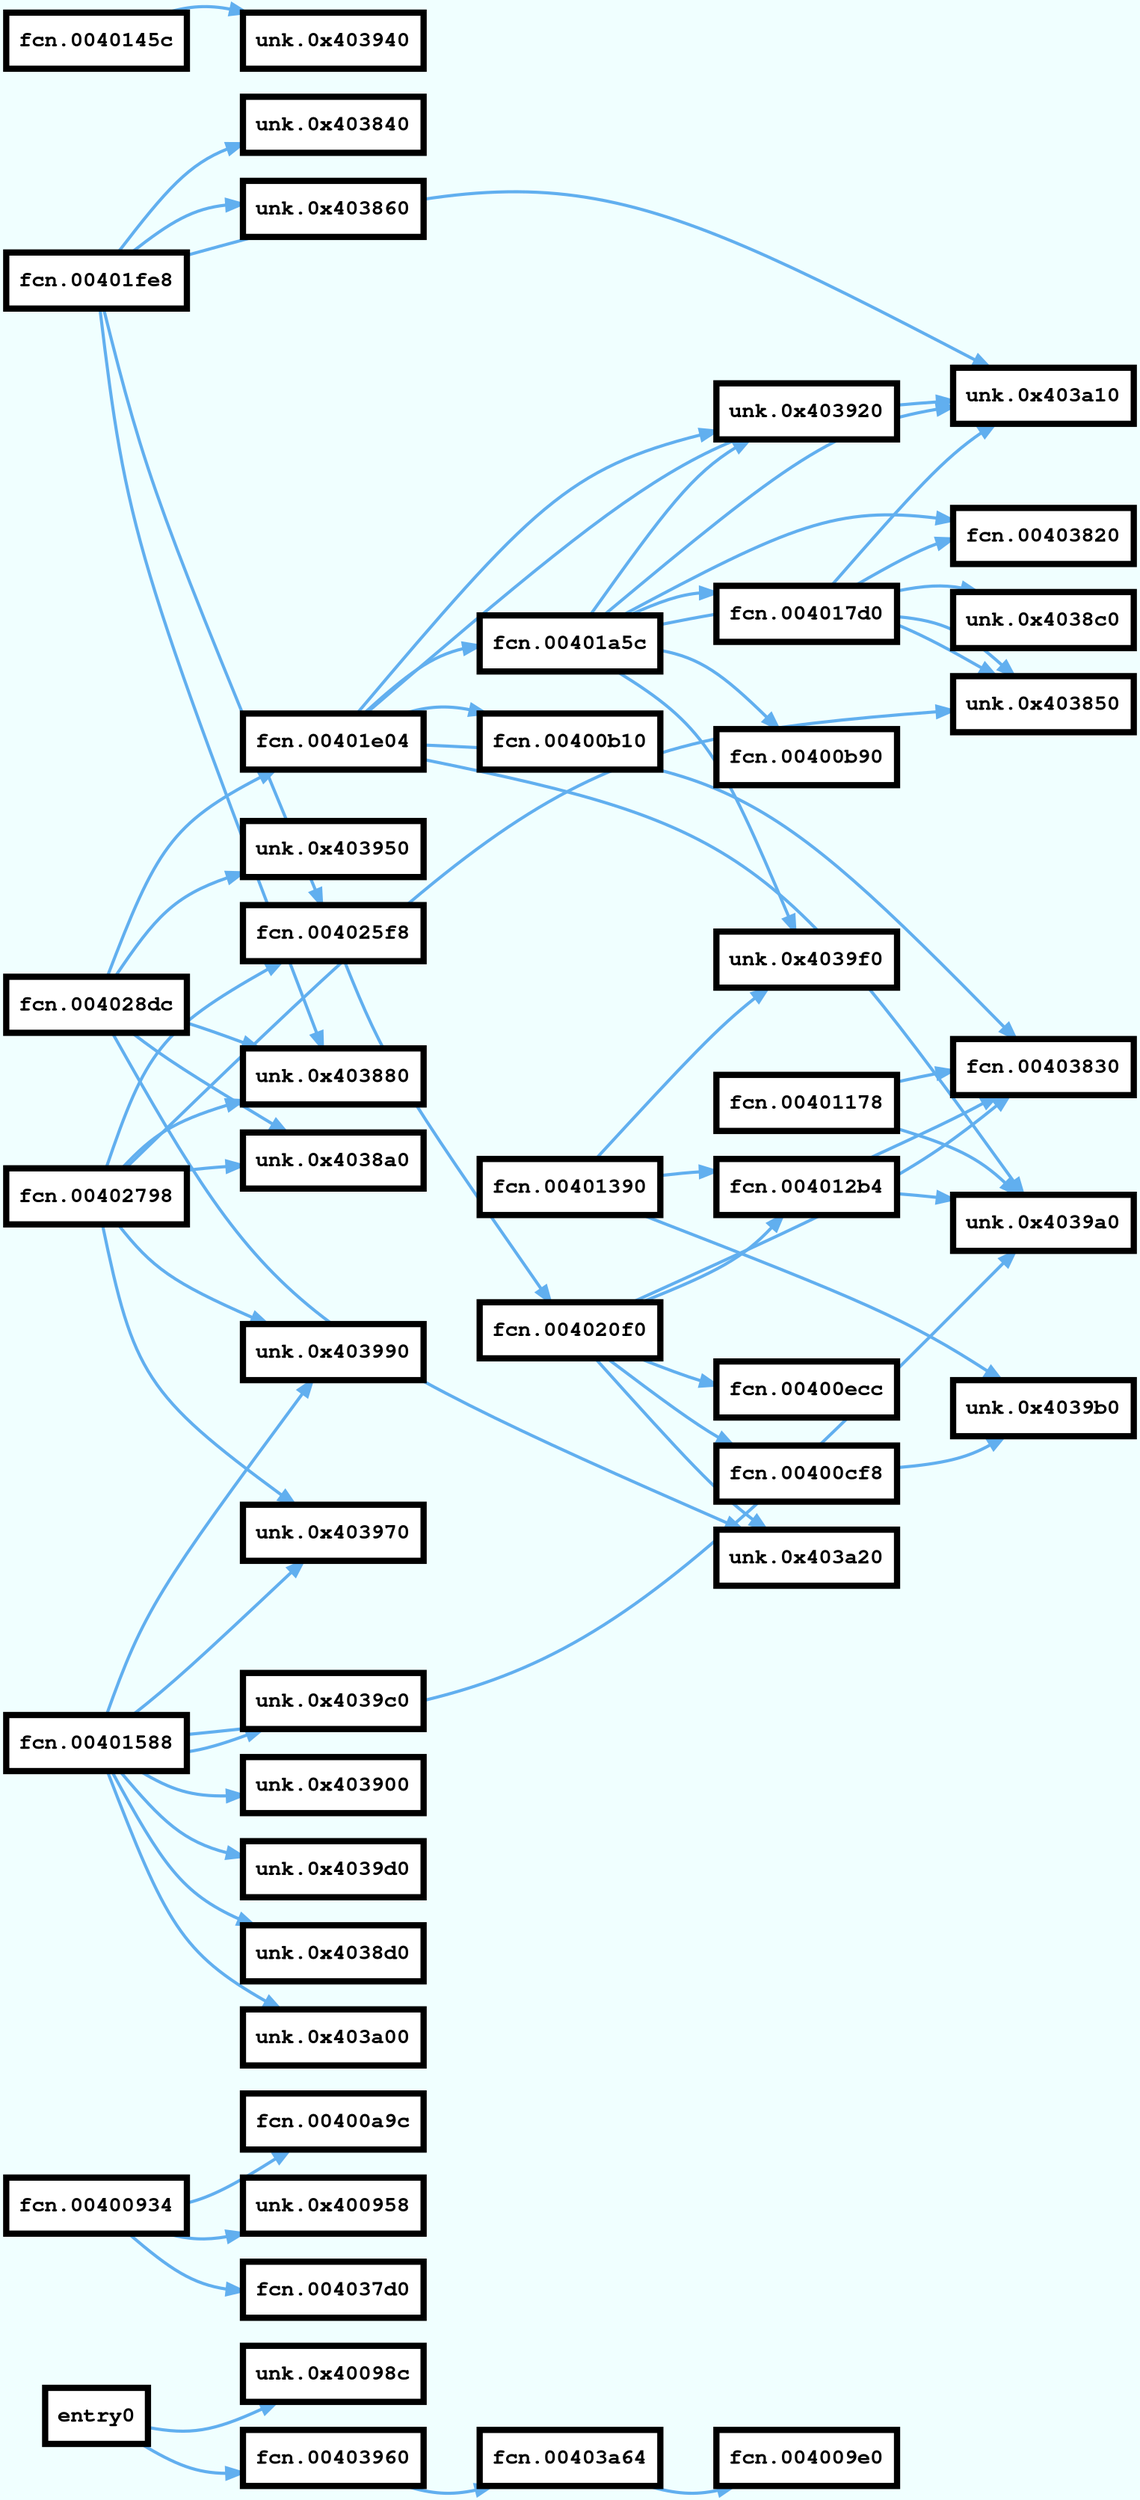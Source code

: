 digraph code {
rankdir=LR;
outputorder=edgesfirst;
graph [bgcolor=azure fontname="Courier" splines="curved"];
node [penwidth=4 fillcolor=white style=filled fontname="Courier Bold" fontsize=14 shape=box];
edge [arrowhead="normal" style=bold weight=2];
  "0x00400980" [label="entry0" URL="entry0/0x00400980"];
  "0x00400980" -> "0x0040098c" [color="#61afef" URL="unk.0x40098c/0x0040098c"];
  "0x0040098c" [label="unk.0x40098c" URL="unk.0x40098c/0x0040098c"];
  "0x00400980" -> "0x00403960" [color="#61afef" URL="fcn.00403960/0x00403960"];
  "0x00403960" [label="fcn.00403960" URL="fcn.00403960/0x00403960"];
  "0x00400934" [label="fcn.00400934" URL="fcn.00400934/0x00400934"];
  "0x00400934" -> "0x00400a9c" [color="#61afef" URL="fcn.00400a9c/0x00400a9c"];
  "0x00400a9c" [label="fcn.00400a9c" URL="fcn.00400a9c/0x00400a9c"];
  "0x00400934" -> "0x00400958" [color="#61afef" URL="unk.0x400958/0x00400958"];
  "0x00400958" [label="unk.0x400958" URL="unk.0x400958/0x00400958"];
  "0x00400934" -> "0x004037d0" [color="#61afef" URL="fcn.004037d0/0x004037d0"];
  "0x004037d0" [label="fcn.004037d0" URL="fcn.004037d0/0x004037d0"];
  "0x004012b4" [label="fcn.004012b4" URL="fcn.004012b4/0x004012b4"];
  "0x004012b4" -> "0x004039a0" [color="#61afef" URL="unk.0x4039a0/0x004039a0"];
  "0x004039a0" [label="unk.0x4039a0" URL="unk.0x4039a0/0x004039a0"];
  "0x004012b4" -> "0x00403830" [color="#61afef" URL="fcn.00403830/0x00403830"];
  "0x00403830" [label="fcn.00403830" URL="fcn.00403830/0x00403830"];
  "0x004017d0" [label="fcn.004017d0" URL="fcn.004017d0/0x004017d0"];
  "0x004017d0" -> "0x00403a10" [color="#61afef" URL="unk.0x403a10/0x00403a10"];
  "0x00403a10" [label="unk.0x403a10" URL="unk.0x403a10/0x00403a10"];
  "0x004017d0" -> "0x004038c0" [color="#61afef" URL="unk.0x4038c0/0x004038c0"];
  "0x004038c0" [label="unk.0x4038c0" URL="unk.0x4038c0/0x004038c0"];
  "0x004017d0" -> "0x00403850" [color="#61afef" URL="unk.0x403850/0x00403850"];
  "0x00403850" [label="unk.0x403850" URL="unk.0x403850/0x00403850"];
  "0x004017d0" -> "0x00403820" [color="#61afef" URL="fcn.00403820/0x00403820"];
  "0x00403820" [label="fcn.00403820" URL="fcn.00403820/0x00403820"];
  "0x00401a5c" [label="fcn.00401a5c" URL="fcn.00401a5c/0x00401a5c"];
  "0x00401a5c" -> "0x00403920" [color="#61afef" URL="unk.0x403920/0x00403920"];
  "0x00403920" [label="unk.0x403920" URL="unk.0x403920/0x00403920"];
  "0x00401a5c" -> "0x00403a10" [color="#61afef" URL="unk.0x403a10/0x00403a10"];
  "0x00403a10" [label="unk.0x403a10" URL="unk.0x403a10/0x00403a10"];
  "0x00401a5c" -> "0x00403850" [color="#61afef" URL="unk.0x403850/0x00403850"];
  "0x00403850" [label="unk.0x403850" URL="unk.0x403850/0x00403850"];
  "0x00401a5c" -> "0x00403820" [color="#61afef" URL="fcn.00403820/0x00403820"];
  "0x00403820" [label="fcn.00403820" URL="fcn.00403820/0x00403820"];
  "0x00401a5c" -> "0x004039f0" [color="#61afef" URL="unk.0x4039f0/0x004039f0"];
  "0x004039f0" [label="unk.0x4039f0" URL="unk.0x4039f0/0x004039f0"];
  "0x00401a5c" -> "0x004017d0" [color="#61afef" URL="fcn.004017d0/0x004017d0"];
  "0x004017d0" [label="fcn.004017d0" URL="fcn.004017d0/0x004017d0"];
  "0x00401a5c" -> "0x00400b90" [color="#61afef" URL="fcn.00400b90/0x00400b90"];
  "0x00400b90" [label="fcn.00400b90" URL="fcn.00400b90/0x00400b90"];
  "0x004025f8" [label="fcn.004025f8" URL="fcn.004025f8/0x004025f8"];
  "0x004025f8" -> "0x004020f0" [color="#61afef" URL="fcn.004020f0/0x004020f0"];
  "0x004020f0" [label="fcn.004020f0" URL="fcn.004020f0/0x004020f0"];
  "0x00400cf8" [label="fcn.00400cf8" URL="fcn.00400cf8/0x00400cf8"];
  "0x00400cf8" -> "0x004039b0" [color="#61afef" URL="unk.0x4039b0/0x004039b0"];
  "0x004039b0" [label="unk.0x4039b0" URL="unk.0x4039b0/0x004039b0"];
  "0x00401fe8" [label="fcn.00401fe8" URL="fcn.00401fe8/0x00401fe8"];
  "0x00401fe8" -> "0x004025f8" [color="#61afef" URL="fcn.004025f8/0x004025f8"];
  "0x004025f8" [label="fcn.004025f8" URL="fcn.004025f8/0x004025f8"];
  "0x00401fe8" -> "0x00403840" [color="#61afef" URL="unk.0x403840/0x00403840"];
  "0x00403840" [label="unk.0x403840" URL="unk.0x403840/0x00403840"];
  "0x00401fe8" -> "0x00403a10" [color="#61afef" URL="unk.0x403a10/0x00403a10"];
  "0x00403a10" [label="unk.0x403a10" URL="unk.0x403a10/0x00403a10"];
  "0x00401fe8" -> "0x00403880" [color="#61afef" URL="unk.0x403880/0x00403880"];
  "0x00403880" [label="unk.0x403880" URL="unk.0x403880/0x00403880"];
  "0x00401fe8" -> "0x00403860" [color="#61afef" URL="unk.0x403860/0x00403860"];
  "0x00403860" [label="unk.0x403860" URL="unk.0x403860/0x00403860"];
  "0x004020f0" [label="fcn.004020f0" URL="fcn.004020f0/0x004020f0"];
  "0x004020f0" -> "0x00403a20" [color="#61afef" URL="unk.0x403a20/0x00403a20"];
  "0x00403a20" [label="unk.0x403a20" URL="unk.0x403a20/0x00403a20"];
  "0x004020f0" -> "0x00400cf8" [color="#61afef" URL="fcn.00400cf8/0x00400cf8"];
  "0x00400cf8" [label="fcn.00400cf8" URL="fcn.00400cf8/0x00400cf8"];
  "0x004020f0" -> "0x004012b4" [color="#61afef" URL="fcn.004012b4/0x004012b4"];
  "0x004012b4" [label="fcn.004012b4" URL="fcn.004012b4/0x004012b4"];
  "0x004020f0" -> "0x00403830" [color="#61afef" URL="fcn.00403830/0x00403830"];
  "0x00403830" [label="fcn.00403830" URL="fcn.00403830/0x00403830"];
  "0x004020f0" -> "0x00400ecc" [color="#61afef" URL="fcn.00400ecc/0x00400ecc"];
  "0x00400ecc" [label="fcn.00400ecc" URL="fcn.00400ecc/0x00400ecc"];
  "0x00401e04" [label="fcn.00401e04" URL="fcn.00401e04/0x00401e04"];
  "0x00401e04" -> "0x00401a5c" [color="#61afef" URL="fcn.00401a5c/0x00401a5c"];
  "0x00401a5c" [label="fcn.00401a5c" URL="fcn.00401a5c/0x00401a5c"];
  "0x00401e04" -> "0x00403a10" [color="#61afef" URL="unk.0x403a10/0x00403a10"];
  "0x00403a10" [label="unk.0x403a10" URL="unk.0x403a10/0x00403a10"];
  "0x00401e04" -> "0x00403920" [color="#61afef" URL="unk.0x403920/0x00403920"];
  "0x00403920" [label="unk.0x403920" URL="unk.0x403920/0x00403920"];
  "0x00401e04" -> "0x004039a0" [color="#61afef" URL="unk.0x4039a0/0x004039a0"];
  "0x004039a0" [label="unk.0x4039a0" URL="unk.0x4039a0/0x004039a0"];
  "0x00401e04" -> "0x00400b10" [color="#61afef" URL="fcn.00400b10/0x00400b10"];
  "0x00400b10" [label="fcn.00400b10" URL="fcn.00400b10/0x00400b10"];
  "0x00401e04" -> "0x00403830" [color="#61afef" URL="fcn.00403830/0x00403830"];
  "0x00403830" [label="fcn.00403830" URL="fcn.00403830/0x00403830"];
  "0x004028dc" [label="fcn.004028dc" URL="fcn.004028dc/0x004028dc"];
  "0x004028dc" -> "0x00403950" [color="#61afef" URL="unk.0x403950/0x00403950"];
  "0x00403950" [label="unk.0x403950" URL="unk.0x403950/0x00403950"];
  "0x004028dc" -> "0x00403880" [color="#61afef" URL="unk.0x403880/0x00403880"];
  "0x00403880" [label="unk.0x403880" URL="unk.0x403880/0x00403880"];
  "0x004028dc" -> "0x00403a20" [color="#61afef" URL="unk.0x403a20/0x00403a20"];
  "0x00403a20" [label="unk.0x403a20" URL="unk.0x403a20/0x00403a20"];
  "0x004028dc" -> "0x00401e04" [color="#61afef" URL="fcn.00401e04/0x00401e04"];
  "0x00401e04" [label="fcn.00401e04" URL="fcn.00401e04/0x00401e04"];
  "0x004028dc" -> "0x004038a0" [color="#61afef" URL="unk.0x4038a0/0x004038a0"];
  "0x004038a0" [label="unk.0x4038a0" URL="unk.0x4038a0/0x004038a0"];
  "0x0040145c" [label="fcn.0040145c" URL="fcn.0040145c/0x0040145c"];
  "0x0040145c" -> "0x00403940" [color="#61afef" URL="unk.0x403940/0x00403940"];
  "0x00403940" [label="unk.0x403940" URL="unk.0x403940/0x00403940"];
  "0x00402798" [label="fcn.00402798" URL="fcn.00402798/0x00402798"];
  "0x00402798" -> "0x00403970" [color="#61afef" URL="unk.0x403970/0x00403970"];
  "0x00403970" [label="unk.0x403970" URL="unk.0x403970/0x00403970"];
  "0x00402798" -> "0x004038a0" [color="#61afef" URL="unk.0x4038a0/0x004038a0"];
  "0x004038a0" [label="unk.0x4038a0" URL="unk.0x4038a0/0x004038a0"];
  "0x00402798" -> "0x00403880" [color="#61afef" URL="unk.0x403880/0x00403880"];
  "0x00403880" [label="unk.0x403880" URL="unk.0x403880/0x00403880"];
  "0x00402798" -> "0x004025f8" [color="#61afef" URL="fcn.004025f8/0x004025f8"];
  "0x004025f8" [label="fcn.004025f8" URL="fcn.004025f8/0x004025f8"];
  "0x00402798" -> "0x00403990" [color="#61afef" URL="unk.0x403990/0x00403990"];
  "0x00403990" [label="unk.0x403990" URL="unk.0x403990/0x00403990"];
  "0x00402798" -> "0x00403850" [color="#61afef" URL="unk.0x403850/0x00403850"];
  "0x00403850" [label="unk.0x403850" URL="unk.0x403850/0x00403850"];
  "0x00401390" [label="fcn.00401390" URL="fcn.00401390/0x00401390"];
  "0x00401390" -> "0x004039b0" [color="#61afef" URL="unk.0x4039b0/0x004039b0"];
  "0x004039b0" [label="unk.0x4039b0" URL="unk.0x4039b0/0x004039b0"];
  "0x00401390" -> "0x004012b4" [color="#61afef" URL="fcn.004012b4/0x004012b4"];
  "0x004012b4" [label="fcn.004012b4" URL="fcn.004012b4/0x004012b4"];
  "0x00401390" -> "0x004039f0" [color="#61afef" URL="unk.0x4039f0/0x004039f0"];
  "0x004039f0" [label="unk.0x4039f0" URL="unk.0x4039f0/0x004039f0"];
  "0x00401588" [label="fcn.00401588" URL="fcn.00401588/0x00401588"];
  "0x00401588" -> "0x00403970" [color="#61afef" URL="unk.0x403970/0x00403970"];
  "0x00403970" [label="unk.0x403970" URL="unk.0x403970/0x00403970"];
  "0x00401588" -> "0x004039d0" [color="#61afef" URL="unk.0x4039d0/0x004039d0"];
  "0x004039d0" [label="unk.0x4039d0" URL="unk.0x4039d0/0x004039d0"];
  "0x00401588" -> "0x004039a0" [color="#61afef" URL="unk.0x4039a0/0x004039a0"];
  "0x004039a0" [label="unk.0x4039a0" URL="unk.0x4039a0/0x004039a0"];
  "0x00401588" -> "0x004038d0" [color="#61afef" URL="unk.0x4038d0/0x004038d0"];
  "0x004038d0" [label="unk.0x4038d0" URL="unk.0x4038d0/0x004038d0"];
  "0x00401588" -> "0x00403a00" [color="#61afef" URL="unk.0x403a00/0x00403a00"];
  "0x00403a00" [label="unk.0x403a00" URL="unk.0x403a00/0x00403a00"];
  "0x00401588" -> "0x004039c0" [color="#61afef" URL="unk.0x4039c0/0x004039c0"];
  "0x004039c0" [label="unk.0x4039c0" URL="unk.0x4039c0/0x004039c0"];
  "0x00401588" -> "0x00403990" [color="#61afef" URL="unk.0x403990/0x00403990"];
  "0x00403990" [label="unk.0x403990" URL="unk.0x403990/0x00403990"];
  "0x00401588" -> "0x00403900" [color="#61afef" URL="unk.0x403900/0x00403900"];
  "0x00403900" [label="unk.0x403900" URL="unk.0x403900/0x00403900"];
  "0x00401178" [label="fcn.00401178" URL="fcn.00401178/0x00401178"];
  "0x00401178" -> "0x004039a0" [color="#61afef" URL="unk.0x4039a0/0x004039a0"];
  "0x004039a0" [label="unk.0x4039a0" URL="unk.0x4039a0/0x004039a0"];
  "0x00401178" -> "0x00403830" [color="#61afef" URL="fcn.00403830/0x00403830"];
  "0x00403830" [label="fcn.00403830" URL="fcn.00403830/0x00403830"];
  "0x00403a64" [label="fcn.00403a64" URL="fcn.00403a64/0x00403a64"];
  "0x00403a64" -> "0x004009e0" [color="#61afef" URL="fcn.004009e0/0x004009e0"];
  "0x004009e0" [label="fcn.004009e0" URL="fcn.004009e0/0x004009e0"];
  "0x00403960" [label="fcn.00403960" URL="fcn.00403960/0x00403960"];
  "0x00403960" -> "0x00403a64" [color="#61afef" URL="fcn.00403a64/0x00403a64"];
  "0x00403a64" [label="fcn.00403a64" URL="fcn.00403a64/0x00403a64"];
}
digraph code {
rankdir=LR;
outputorder=edgesfirst;
graph [bgcolor=azure fontname="Courier" splines="curved"];
node [penwidth=4 fillcolor=white style=filled fontname="Courier Bold" fontsize=14 shape=box];
edge [arrowhead="normal" style=bold weight=2];
  "0x00400980" [label="entry0" URL="entry0/0x00400980"];
  "0x00400980" -> "0x0040098c" [color="#61afef" URL="unk.0x40098c/0x0040098c"];
  "0x0040098c" [label="unk.0x40098c" URL="unk.0x40098c/0x0040098c"];
  "0x00400980" -> "0x00403960" [color="#61afef" URL="fcn.00403960/0x00403960"];
  "0x00403960" [label="fcn.00403960" URL="fcn.00403960/0x00403960"];
  "0x00400934" [label="fcn.00400934" URL="fcn.00400934/0x00400934"];
  "0x00400934" -> "0x00400a9c" [color="#61afef" URL="fcn.00400a9c/0x00400a9c"];
  "0x00400a9c" [label="fcn.00400a9c" URL="fcn.00400a9c/0x00400a9c"];
  "0x00400934" -> "0x00400958" [color="#61afef" URL="unk.0x400958/0x00400958"];
  "0x00400958" [label="unk.0x400958" URL="unk.0x400958/0x00400958"];
  "0x00400934" -> "0x004037d0" [color="#61afef" URL="fcn.004037d0/0x004037d0"];
  "0x004037d0" [label="fcn.004037d0" URL="fcn.004037d0/0x004037d0"];
  "0x004012b4" [label="fcn.004012b4" URL="fcn.004012b4/0x004012b4"];
  "0x004012b4" -> "0x004039a0" [color="#61afef" URL="unk.0x4039a0/0x004039a0"];
  "0x004039a0" [label="unk.0x4039a0" URL="unk.0x4039a0/0x004039a0"];
  "0x004012b4" -> "0x00403830" [color="#61afef" URL="fcn.00403830/0x00403830"];
  "0x00403830" [label="fcn.00403830" URL="fcn.00403830/0x00403830"];
  "0x004017d0" [label="fcn.004017d0" URL="fcn.004017d0/0x004017d0"];
  "0x004017d0" -> "0x00403a10" [color="#61afef" URL="unk.0x403a10/0x00403a10"];
  "0x00403a10" [label="unk.0x403a10" URL="unk.0x403a10/0x00403a10"];
  "0x004017d0" -> "0x004038c0" [color="#61afef" URL="unk.0x4038c0/0x004038c0"];
  "0x004038c0" [label="unk.0x4038c0" URL="unk.0x4038c0/0x004038c0"];
  "0x004017d0" -> "0x00403850" [color="#61afef" URL="unk.0x403850/0x00403850"];
  "0x00403850" [label="unk.0x403850" URL="unk.0x403850/0x00403850"];
  "0x004017d0" -> "0x00403820" [color="#61afef" URL="fcn.00403820/0x00403820"];
  "0x00403820" [label="fcn.00403820" URL="fcn.00403820/0x00403820"];
  "0x00401a5c" [label="fcn.00401a5c" URL="fcn.00401a5c/0x00401a5c"];
  "0x00401a5c" -> "0x00403920" [color="#61afef" URL="unk.0x403920/0x00403920"];
  "0x00403920" [label="unk.0x403920" URL="unk.0x403920/0x00403920"];
  "0x00401a5c" -> "0x00403a10" [color="#61afef" URL="unk.0x403a10/0x00403a10"];
  "0x00403a10" [label="unk.0x403a10" URL="unk.0x403a10/0x00403a10"];
  "0x00401a5c" -> "0x00403850" [color="#61afef" URL="unk.0x403850/0x00403850"];
  "0x00403850" [label="unk.0x403850" URL="unk.0x403850/0x00403850"];
  "0x00401a5c" -> "0x00403820" [color="#61afef" URL="fcn.00403820/0x00403820"];
  "0x00403820" [label="fcn.00403820" URL="fcn.00403820/0x00403820"];
  "0x00401a5c" -> "0x004039f0" [color="#61afef" URL="unk.0x4039f0/0x004039f0"];
  "0x004039f0" [label="unk.0x4039f0" URL="unk.0x4039f0/0x004039f0"];
  "0x00401a5c" -> "0x004017d0" [color="#61afef" URL="fcn.004017d0/0x004017d0"];
  "0x004017d0" [label="fcn.004017d0" URL="fcn.004017d0/0x004017d0"];
  "0x00401a5c" -> "0x00400b90" [color="#61afef" URL="fcn.00400b90/0x00400b90"];
  "0x00400b90" [label="fcn.00400b90" URL="fcn.00400b90/0x00400b90"];
  "0x004025f8" [label="fcn.004025f8" URL="fcn.004025f8/0x004025f8"];
  "0x004025f8" -> "0x004020f0" [color="#61afef" URL="fcn.004020f0/0x004020f0"];
  "0x004020f0" [label="fcn.004020f0" URL="fcn.004020f0/0x004020f0"];
  "0x00400cf8" [label="fcn.00400cf8" URL="fcn.00400cf8/0x00400cf8"];
  "0x00400cf8" -> "0x004039b0" [color="#61afef" URL="unk.0x4039b0/0x004039b0"];
  "0x004039b0" [label="unk.0x4039b0" URL="unk.0x4039b0/0x004039b0"];
  "0x00401fe8" [label="fcn.00401fe8" URL="fcn.00401fe8/0x00401fe8"];
  "0x00401fe8" -> "0x004025f8" [color="#61afef" URL="fcn.004025f8/0x004025f8"];
  "0x004025f8" [label="fcn.004025f8" URL="fcn.004025f8/0x004025f8"];
  "0x00401fe8" -> "0x00403840" [color="#61afef" URL="unk.0x403840/0x00403840"];
  "0x00403840" [label="unk.0x403840" URL="unk.0x403840/0x00403840"];
  "0x00401fe8" -> "0x00403a10" [color="#61afef" URL="unk.0x403a10/0x00403a10"];
  "0x00403a10" [label="unk.0x403a10" URL="unk.0x403a10/0x00403a10"];
  "0x00401fe8" -> "0x00403880" [color="#61afef" URL="unk.0x403880/0x00403880"];
  "0x00403880" [label="unk.0x403880" URL="unk.0x403880/0x00403880"];
  "0x00401fe8" -> "0x00403860" [color="#61afef" URL="unk.0x403860/0x00403860"];
  "0x00403860" [label="unk.0x403860" URL="unk.0x403860/0x00403860"];
  "0x004020f0" [label="fcn.004020f0" URL="fcn.004020f0/0x004020f0"];
  "0x004020f0" -> "0x00403a20" [color="#61afef" URL="unk.0x403a20/0x00403a20"];
  "0x00403a20" [label="unk.0x403a20" URL="unk.0x403a20/0x00403a20"];
  "0x004020f0" -> "0x00400cf8" [color="#61afef" URL="fcn.00400cf8/0x00400cf8"];
  "0x00400cf8" [label="fcn.00400cf8" URL="fcn.00400cf8/0x00400cf8"];
  "0x004020f0" -> "0x004012b4" [color="#61afef" URL="fcn.004012b4/0x004012b4"];
  "0x004012b4" [label="fcn.004012b4" URL="fcn.004012b4/0x004012b4"];
  "0x004020f0" -> "0x00403830" [color="#61afef" URL="fcn.00403830/0x00403830"];
  "0x00403830" [label="fcn.00403830" URL="fcn.00403830/0x00403830"];
  "0x004020f0" -> "0x00400ecc" [color="#61afef" URL="fcn.00400ecc/0x00400ecc"];
  "0x00400ecc" [label="fcn.00400ecc" URL="fcn.00400ecc/0x00400ecc"];
  "0x00401e04" [label="fcn.00401e04" URL="fcn.00401e04/0x00401e04"];
  "0x00401e04" -> "0x00401a5c" [color="#61afef" URL="fcn.00401a5c/0x00401a5c"];
  "0x00401a5c" [label="fcn.00401a5c" URL="fcn.00401a5c/0x00401a5c"];
  "0x00401e04" -> "0x00403a10" [color="#61afef" URL="unk.0x403a10/0x00403a10"];
  "0x00403a10" [label="unk.0x403a10" URL="unk.0x403a10/0x00403a10"];
  "0x00401e04" -> "0x00403920" [color="#61afef" URL="unk.0x403920/0x00403920"];
  "0x00403920" [label="unk.0x403920" URL="unk.0x403920/0x00403920"];
  "0x00401e04" -> "0x004039a0" [color="#61afef" URL="unk.0x4039a0/0x004039a0"];
  "0x004039a0" [label="unk.0x4039a0" URL="unk.0x4039a0/0x004039a0"];
  "0x00401e04" -> "0x00400b10" [color="#61afef" URL="fcn.00400b10/0x00400b10"];
  "0x00400b10" [label="fcn.00400b10" URL="fcn.00400b10/0x00400b10"];
  "0x00401e04" -> "0x00403830" [color="#61afef" URL="fcn.00403830/0x00403830"];
  "0x00403830" [label="fcn.00403830" URL="fcn.00403830/0x00403830"];
  "0x004028dc" [label="fcn.004028dc" URL="fcn.004028dc/0x004028dc"];
  "0x004028dc" -> "0x00403950" [color="#61afef" URL="unk.0x403950/0x00403950"];
  "0x00403950" [label="unk.0x403950" URL="unk.0x403950/0x00403950"];
  "0x004028dc" -> "0x00403880" [color="#61afef" URL="unk.0x403880/0x00403880"];
  "0x00403880" [label="unk.0x403880" URL="unk.0x403880/0x00403880"];
  "0x004028dc" -> "0x00403a20" [color="#61afef" URL="unk.0x403a20/0x00403a20"];
  "0x00403a20" [label="unk.0x403a20" URL="unk.0x403a20/0x00403a20"];
  "0x004028dc" -> "0x00401e04" [color="#61afef" URL="fcn.00401e04/0x00401e04"];
  "0x00401e04" [label="fcn.00401e04" URL="fcn.00401e04/0x00401e04"];
  "0x004028dc" -> "0x004038a0" [color="#61afef" URL="unk.0x4038a0/0x004038a0"];
  "0x004038a0" [label="unk.0x4038a0" URL="unk.0x4038a0/0x004038a0"];
  "0x0040145c" [label="fcn.0040145c" URL="fcn.0040145c/0x0040145c"];
  "0x0040145c" -> "0x00403940" [color="#61afef" URL="unk.0x403940/0x00403940"];
  "0x00403940" [label="unk.0x403940" URL="unk.0x403940/0x00403940"];
  "0x00402798" [label="fcn.00402798" URL="fcn.00402798/0x00402798"];
  "0x00402798" -> "0x00403970" [color="#61afef" URL="unk.0x403970/0x00403970"];
  "0x00403970" [label="unk.0x403970" URL="unk.0x403970/0x00403970"];
  "0x00402798" -> "0x004038a0" [color="#61afef" URL="unk.0x4038a0/0x004038a0"];
  "0x004038a0" [label="unk.0x4038a0" URL="unk.0x4038a0/0x004038a0"];
  "0x00402798" -> "0x00403880" [color="#61afef" URL="unk.0x403880/0x00403880"];
  "0x00403880" [label="unk.0x403880" URL="unk.0x403880/0x00403880"];
  "0x00402798" -> "0x004025f8" [color="#61afef" URL="fcn.004025f8/0x004025f8"];
  "0x004025f8" [label="fcn.004025f8" URL="fcn.004025f8/0x004025f8"];
  "0x00402798" -> "0x00403990" [color="#61afef" URL="unk.0x403990/0x00403990"];
  "0x00403990" [label="unk.0x403990" URL="unk.0x403990/0x00403990"];
  "0x00402798" -> "0x00403850" [color="#61afef" URL="unk.0x403850/0x00403850"];
  "0x00403850" [label="unk.0x403850" URL="unk.0x403850/0x00403850"];
  "0x00401390" [label="fcn.00401390" URL="fcn.00401390/0x00401390"];
  "0x00401390" -> "0x004039b0" [color="#61afef" URL="unk.0x4039b0/0x004039b0"];
  "0x004039b0" [label="unk.0x4039b0" URL="unk.0x4039b0/0x004039b0"];
  "0x00401390" -> "0x004012b4" [color="#61afef" URL="fcn.004012b4/0x004012b4"];
  "0x004012b4" [label="fcn.004012b4" URL="fcn.004012b4/0x004012b4"];
  "0x00401390" -> "0x004039f0" [color="#61afef" URL="unk.0x4039f0/0x004039f0"];
  "0x004039f0" [label="unk.0x4039f0" URL="unk.0x4039f0/0x004039f0"];
  "0x00401588" [label="fcn.00401588" URL="fcn.00401588/0x00401588"];
  "0x00401588" -> "0x00403970" [color="#61afef" URL="unk.0x403970/0x00403970"];
  "0x00403970" [label="unk.0x403970" URL="unk.0x403970/0x00403970"];
  "0x00401588" -> "0x004039d0" [color="#61afef" URL="unk.0x4039d0/0x004039d0"];
  "0x004039d0" [label="unk.0x4039d0" URL="unk.0x4039d0/0x004039d0"];
  "0x00401588" -> "0x004039a0" [color="#61afef" URL="unk.0x4039a0/0x004039a0"];
  "0x004039a0" [label="unk.0x4039a0" URL="unk.0x4039a0/0x004039a0"];
  "0x00401588" -> "0x004038d0" [color="#61afef" URL="unk.0x4038d0/0x004038d0"];
  "0x004038d0" [label="unk.0x4038d0" URL="unk.0x4038d0/0x004038d0"];
  "0x00401588" -> "0x00403a00" [color="#61afef" URL="unk.0x403a00/0x00403a00"];
  "0x00403a00" [label="unk.0x403a00" URL="unk.0x403a00/0x00403a00"];
  "0x00401588" -> "0x004039c0" [color="#61afef" URL="unk.0x4039c0/0x004039c0"];
  "0x004039c0" [label="unk.0x4039c0" URL="unk.0x4039c0/0x004039c0"];
  "0x00401588" -> "0x00403990" [color="#61afef" URL="unk.0x403990/0x00403990"];
  "0x00403990" [label="unk.0x403990" URL="unk.0x403990/0x00403990"];
  "0x00401588" -> "0x00403900" [color="#61afef" URL="unk.0x403900/0x00403900"];
  "0x00403900" [label="unk.0x403900" URL="unk.0x403900/0x00403900"];
  "0x00401178" [label="fcn.00401178" URL="fcn.00401178/0x00401178"];
  "0x00401178" -> "0x004039a0" [color="#61afef" URL="unk.0x4039a0/0x004039a0"];
  "0x004039a0" [label="unk.0x4039a0" URL="unk.0x4039a0/0x004039a0"];
  "0x00401178" -> "0x00403830" [color="#61afef" URL="fcn.00403830/0x00403830"];
  "0x00403830" [label="fcn.00403830" URL="fcn.00403830/0x00403830"];
  "0x00403a64" [label="fcn.00403a64" URL="fcn.00403a64/0x00403a64"];
  "0x00403a64" -> "0x004009e0" [color="#61afef" URL="fcn.004009e0/0x004009e0"];
  "0x004009e0" [label="fcn.004009e0" URL="fcn.004009e0/0x004009e0"];
  "0x00403960" [label="fcn.00403960" URL="fcn.00403960/0x00403960"];
  "0x00403960" -> "0x00403a64" [color="#61afef" URL="fcn.00403a64/0x00403a64"];
  "0x00403a64" [label="fcn.00403a64" URL="fcn.00403a64/0x00403a64"];
}
digraph code {
rankdir=LR;
outputorder=edgesfirst;
graph [bgcolor=azure fontname="Courier" splines="curved"];
node [penwidth=4 fillcolor=white style=filled fontname="Courier Bold" fontsize=14 shape=box];
edge [arrowhead="normal" style=bold weight=2];
  "0x00400980" [label="entry0" URL="entry0/0x00400980"];
  "0x00400980" -> "0x0040098c" [color="#61afef" URL="unk.0x40098c/0x0040098c"];
  "0x0040098c" [label="unk.0x40098c" URL="unk.0x40098c/0x0040098c"];
  "0x00400980" -> "0x00403960" [color="#61afef" URL="fcn.00403960/0x00403960"];
  "0x00403960" [label="fcn.00403960" URL="fcn.00403960/0x00403960"];
  "0x00400934" [label="fcn.00400934" URL="fcn.00400934/0x00400934"];
  "0x00400934" -> "0x00400a9c" [color="#61afef" URL="fcn.00400a9c/0x00400a9c"];
  "0x00400a9c" [label="fcn.00400a9c" URL="fcn.00400a9c/0x00400a9c"];
  "0x00400934" -> "0x00400958" [color="#61afef" URL="unk.0x400958/0x00400958"];
  "0x00400958" [label="unk.0x400958" URL="unk.0x400958/0x00400958"];
  "0x00400934" -> "0x004037d0" [color="#61afef" URL="fcn.004037d0/0x004037d0"];
  "0x004037d0" [label="fcn.004037d0" URL="fcn.004037d0/0x004037d0"];
  "0x004012b4" [label="fcn.004012b4" URL="fcn.004012b4/0x004012b4"];
  "0x004012b4" -> "0x004039a0" [color="#61afef" URL="unk.0x4039a0/0x004039a0"];
  "0x004039a0" [label="unk.0x4039a0" URL="unk.0x4039a0/0x004039a0"];
  "0x004012b4" -> "0x00403830" [color="#61afef" URL="fcn.00403830/0x00403830"];
  "0x00403830" [label="fcn.00403830" URL="fcn.00403830/0x00403830"];
  "0x004017d0" [label="fcn.004017d0" URL="fcn.004017d0/0x004017d0"];
  "0x004017d0" -> "0x00403a10" [color="#61afef" URL="unk.0x403a10/0x00403a10"];
  "0x00403a10" [label="unk.0x403a10" URL="unk.0x403a10/0x00403a10"];
  "0x004017d0" -> "0x004038c0" [color="#61afef" URL="unk.0x4038c0/0x004038c0"];
  "0x004038c0" [label="unk.0x4038c0" URL="unk.0x4038c0/0x004038c0"];
  "0x004017d0" -> "0x00403850" [color="#61afef" URL="unk.0x403850/0x00403850"];
  "0x00403850" [label="unk.0x403850" URL="unk.0x403850/0x00403850"];
  "0x004017d0" -> "0x00403820" [color="#61afef" URL="fcn.00403820/0x00403820"];
  "0x00403820" [label="fcn.00403820" URL="fcn.00403820/0x00403820"];
  "0x00401a5c" [label="fcn.00401a5c" URL="fcn.00401a5c/0x00401a5c"];
  "0x00401a5c" -> "0x00403920" [color="#61afef" URL="unk.0x403920/0x00403920"];
  "0x00403920" [label="unk.0x403920" URL="unk.0x403920/0x00403920"];
  "0x00401a5c" -> "0x00403a10" [color="#61afef" URL="unk.0x403a10/0x00403a10"];
  "0x00403a10" [label="unk.0x403a10" URL="unk.0x403a10/0x00403a10"];
  "0x00401a5c" -> "0x00403850" [color="#61afef" URL="unk.0x403850/0x00403850"];
  "0x00403850" [label="unk.0x403850" URL="unk.0x403850/0x00403850"];
  "0x00401a5c" -> "0x00403820" [color="#61afef" URL="fcn.00403820/0x00403820"];
  "0x00403820" [label="fcn.00403820" URL="fcn.00403820/0x00403820"];
  "0x00401a5c" -> "0x004039f0" [color="#61afef" URL="unk.0x4039f0/0x004039f0"];
  "0x004039f0" [label="unk.0x4039f0" URL="unk.0x4039f0/0x004039f0"];
  "0x00401a5c" -> "0x004017d0" [color="#61afef" URL="fcn.004017d0/0x004017d0"];
  "0x004017d0" [label="fcn.004017d0" URL="fcn.004017d0/0x004017d0"];
  "0x00401a5c" -> "0x00400b90" [color="#61afef" URL="fcn.00400b90/0x00400b90"];
  "0x00400b90" [label="fcn.00400b90" URL="fcn.00400b90/0x00400b90"];
  "0x004025f8" [label="fcn.004025f8" URL="fcn.004025f8/0x004025f8"];
  "0x004025f8" -> "0x004020f0" [color="#61afef" URL="fcn.004020f0/0x004020f0"];
  "0x004020f0" [label="fcn.004020f0" URL="fcn.004020f0/0x004020f0"];
  "0x00400cf8" [label="fcn.00400cf8" URL="fcn.00400cf8/0x00400cf8"];
  "0x00400cf8" -> "0x004039b0" [color="#61afef" URL="unk.0x4039b0/0x004039b0"];
  "0x004039b0" [label="unk.0x4039b0" URL="unk.0x4039b0/0x004039b0"];
  "0x00401fe8" [label="fcn.00401fe8" URL="fcn.00401fe8/0x00401fe8"];
  "0x00401fe8" -> "0x004025f8" [color="#61afef" URL="fcn.004025f8/0x004025f8"];
  "0x004025f8" [label="fcn.004025f8" URL="fcn.004025f8/0x004025f8"];
  "0x00401fe8" -> "0x00403840" [color="#61afef" URL="unk.0x403840/0x00403840"];
  "0x00403840" [label="unk.0x403840" URL="unk.0x403840/0x00403840"];
  "0x00401fe8" -> "0x00403a10" [color="#61afef" URL="unk.0x403a10/0x00403a10"];
  "0x00403a10" [label="unk.0x403a10" URL="unk.0x403a10/0x00403a10"];
  "0x00401fe8" -> "0x00403880" [color="#61afef" URL="unk.0x403880/0x00403880"];
  "0x00403880" [label="unk.0x403880" URL="unk.0x403880/0x00403880"];
  "0x00401fe8" -> "0x00403860" [color="#61afef" URL="unk.0x403860/0x00403860"];
  "0x00403860" [label="unk.0x403860" URL="unk.0x403860/0x00403860"];
  "0x004020f0" [label="fcn.004020f0" URL="fcn.004020f0/0x004020f0"];
  "0x004020f0" -> "0x00403a20" [color="#61afef" URL="unk.0x403a20/0x00403a20"];
  "0x00403a20" [label="unk.0x403a20" URL="unk.0x403a20/0x00403a20"];
  "0x004020f0" -> "0x00400cf8" [color="#61afef" URL="fcn.00400cf8/0x00400cf8"];
  "0x00400cf8" [label="fcn.00400cf8" URL="fcn.00400cf8/0x00400cf8"];
  "0x004020f0" -> "0x004012b4" [color="#61afef" URL="fcn.004012b4/0x004012b4"];
  "0x004012b4" [label="fcn.004012b4" URL="fcn.004012b4/0x004012b4"];
  "0x004020f0" -> "0x00403830" [color="#61afef" URL="fcn.00403830/0x00403830"];
  "0x00403830" [label="fcn.00403830" URL="fcn.00403830/0x00403830"];
  "0x004020f0" -> "0x00400ecc" [color="#61afef" URL="fcn.00400ecc/0x00400ecc"];
  "0x00400ecc" [label="fcn.00400ecc" URL="fcn.00400ecc/0x00400ecc"];
  "0x00401e04" [label="fcn.00401e04" URL="fcn.00401e04/0x00401e04"];
  "0x00401e04" -> "0x00401a5c" [color="#61afef" URL="fcn.00401a5c/0x00401a5c"];
  "0x00401a5c" [label="fcn.00401a5c" URL="fcn.00401a5c/0x00401a5c"];
  "0x00401e04" -> "0x00403a10" [color="#61afef" URL="unk.0x403a10/0x00403a10"];
  "0x00403a10" [label="unk.0x403a10" URL="unk.0x403a10/0x00403a10"];
  "0x00401e04" -> "0x00403920" [color="#61afef" URL="unk.0x403920/0x00403920"];
  "0x00403920" [label="unk.0x403920" URL="unk.0x403920/0x00403920"];
  "0x00401e04" -> "0x004039a0" [color="#61afef" URL="unk.0x4039a0/0x004039a0"];
  "0x004039a0" [label="unk.0x4039a0" URL="unk.0x4039a0/0x004039a0"];
  "0x00401e04" -> "0x00400b10" [color="#61afef" URL="fcn.00400b10/0x00400b10"];
  "0x00400b10" [label="fcn.00400b10" URL="fcn.00400b10/0x00400b10"];
  "0x00401e04" -> "0x00403830" [color="#61afef" URL="fcn.00403830/0x00403830"];
  "0x00403830" [label="fcn.00403830" URL="fcn.00403830/0x00403830"];
  "0x004028dc" [label="fcn.004028dc" URL="fcn.004028dc/0x004028dc"];
  "0x004028dc" -> "0x00403950" [color="#61afef" URL="unk.0x403950/0x00403950"];
  "0x00403950" [label="unk.0x403950" URL="unk.0x403950/0x00403950"];
  "0x004028dc" -> "0x00403880" [color="#61afef" URL="unk.0x403880/0x00403880"];
  "0x00403880" [label="unk.0x403880" URL="unk.0x403880/0x00403880"];
  "0x004028dc" -> "0x00403a20" [color="#61afef" URL="unk.0x403a20/0x00403a20"];
  "0x00403a20" [label="unk.0x403a20" URL="unk.0x403a20/0x00403a20"];
  "0x004028dc" -> "0x00401e04" [color="#61afef" URL="fcn.00401e04/0x00401e04"];
  "0x00401e04" [label="fcn.00401e04" URL="fcn.00401e04/0x00401e04"];
  "0x004028dc" -> "0x004038a0" [color="#61afef" URL="unk.0x4038a0/0x004038a0"];
  "0x004038a0" [label="unk.0x4038a0" URL="unk.0x4038a0/0x004038a0"];
  "0x0040145c" [label="fcn.0040145c" URL="fcn.0040145c/0x0040145c"];
  "0x0040145c" -> "0x00403940" [color="#61afef" URL="unk.0x403940/0x00403940"];
  "0x00403940" [label="unk.0x403940" URL="unk.0x403940/0x00403940"];
  "0x00402798" [label="fcn.00402798" URL="fcn.00402798/0x00402798"];
  "0x00402798" -> "0x00403970" [color="#61afef" URL="unk.0x403970/0x00403970"];
  "0x00403970" [label="unk.0x403970" URL="unk.0x403970/0x00403970"];
  "0x00402798" -> "0x004038a0" [color="#61afef" URL="unk.0x4038a0/0x004038a0"];
  "0x004038a0" [label="unk.0x4038a0" URL="unk.0x4038a0/0x004038a0"];
  "0x00402798" -> "0x00403880" [color="#61afef" URL="unk.0x403880/0x00403880"];
  "0x00403880" [label="unk.0x403880" URL="unk.0x403880/0x00403880"];
  "0x00402798" -> "0x004025f8" [color="#61afef" URL="fcn.004025f8/0x004025f8"];
  "0x004025f8" [label="fcn.004025f8" URL="fcn.004025f8/0x004025f8"];
  "0x00402798" -> "0x00403990" [color="#61afef" URL="unk.0x403990/0x00403990"];
  "0x00403990" [label="unk.0x403990" URL="unk.0x403990/0x00403990"];
  "0x00402798" -> "0x00403850" [color="#61afef" URL="unk.0x403850/0x00403850"];
  "0x00403850" [label="unk.0x403850" URL="unk.0x403850/0x00403850"];
  "0x00401390" [label="fcn.00401390" URL="fcn.00401390/0x00401390"];
  "0x00401390" -> "0x004039b0" [color="#61afef" URL="unk.0x4039b0/0x004039b0"];
  "0x004039b0" [label="unk.0x4039b0" URL="unk.0x4039b0/0x004039b0"];
  "0x00401390" -> "0x004012b4" [color="#61afef" URL="fcn.004012b4/0x004012b4"];
  "0x004012b4" [label="fcn.004012b4" URL="fcn.004012b4/0x004012b4"];
  "0x00401390" -> "0x004039f0" [color="#61afef" URL="unk.0x4039f0/0x004039f0"];
  "0x004039f0" [label="unk.0x4039f0" URL="unk.0x4039f0/0x004039f0"];
  "0x00401588" [label="fcn.00401588" URL="fcn.00401588/0x00401588"];
  "0x00401588" -> "0x00403970" [color="#61afef" URL="unk.0x403970/0x00403970"];
  "0x00403970" [label="unk.0x403970" URL="unk.0x403970/0x00403970"];
  "0x00401588" -> "0x004039d0" [color="#61afef" URL="unk.0x4039d0/0x004039d0"];
  "0x004039d0" [label="unk.0x4039d0" URL="unk.0x4039d0/0x004039d0"];
  "0x00401588" -> "0x004039a0" [color="#61afef" URL="unk.0x4039a0/0x004039a0"];
  "0x004039a0" [label="unk.0x4039a0" URL="unk.0x4039a0/0x004039a0"];
  "0x00401588" -> "0x004038d0" [color="#61afef" URL="unk.0x4038d0/0x004038d0"];
  "0x004038d0" [label="unk.0x4038d0" URL="unk.0x4038d0/0x004038d0"];
  "0x00401588" -> "0x00403a00" [color="#61afef" URL="unk.0x403a00/0x00403a00"];
  "0x00403a00" [label="unk.0x403a00" URL="unk.0x403a00/0x00403a00"];
  "0x00401588" -> "0x004039c0" [color="#61afef" URL="unk.0x4039c0/0x004039c0"];
  "0x004039c0" [label="unk.0x4039c0" URL="unk.0x4039c0/0x004039c0"];
  "0x00401588" -> "0x00403990" [color="#61afef" URL="unk.0x403990/0x00403990"];
  "0x00403990" [label="unk.0x403990" URL="unk.0x403990/0x00403990"];
  "0x00401588" -> "0x00403900" [color="#61afef" URL="unk.0x403900/0x00403900"];
  "0x00403900" [label="unk.0x403900" URL="unk.0x403900/0x00403900"];
  "0x00401178" [label="fcn.00401178" URL="fcn.00401178/0x00401178"];
  "0x00401178" -> "0x004039a0" [color="#61afef" URL="unk.0x4039a0/0x004039a0"];
  "0x004039a0" [label="unk.0x4039a0" URL="unk.0x4039a0/0x004039a0"];
  "0x00401178" -> "0x00403830" [color="#61afef" URL="fcn.00403830/0x00403830"];
  "0x00403830" [label="fcn.00403830" URL="fcn.00403830/0x00403830"];
  "0x00403a64" [label="fcn.00403a64" URL="fcn.00403a64/0x00403a64"];
  "0x00403a64" -> "0x004009e0" [color="#61afef" URL="fcn.004009e0/0x004009e0"];
  "0x004009e0" [label="fcn.004009e0" URL="fcn.004009e0/0x004009e0"];
  "0x00403960" [label="fcn.00403960" URL="fcn.00403960/0x00403960"];
  "0x00403960" -> "0x00403a64" [color="#61afef" URL="fcn.00403a64/0x00403a64"];
  "0x00403a64" [label="fcn.00403a64" URL="fcn.00403a64/0x00403a64"];
}
digraph code {
rankdir=LR;
outputorder=edgesfirst;
graph [bgcolor=azure fontname="Courier" splines="curved"];
node [penwidth=4 fillcolor=white style=filled fontname="Courier Bold" fontsize=14 shape=box];
edge [arrowhead="normal" style=bold weight=2];
  "0x00400980" [label="entry0" URL="entry0/0x00400980"];
  "0x00400980" -> "0x0040098c" [color="#61afef" URL="unk.0x40098c/0x0040098c"];
  "0x0040098c" [label="unk.0x40098c" URL="unk.0x40098c/0x0040098c"];
  "0x00400980" -> "0x00403960" [color="#61afef" URL="fcn.00403960/0x00403960"];
  "0x00403960" [label="fcn.00403960" URL="fcn.00403960/0x00403960"];
  "0x00400934" [label="fcn.00400934" URL="fcn.00400934/0x00400934"];
  "0x00400934" -> "0x00400a9c" [color="#61afef" URL="fcn.00400a9c/0x00400a9c"];
  "0x00400a9c" [label="fcn.00400a9c" URL="fcn.00400a9c/0x00400a9c"];
  "0x00400934" -> "0x00400958" [color="#61afef" URL="unk.0x400958/0x00400958"];
  "0x00400958" [label="unk.0x400958" URL="unk.0x400958/0x00400958"];
  "0x00400934" -> "0x004037d0" [color="#61afef" URL="fcn.004037d0/0x004037d0"];
  "0x004037d0" [label="fcn.004037d0" URL="fcn.004037d0/0x004037d0"];
  "0x004012b4" [label="fcn.004012b4" URL="fcn.004012b4/0x004012b4"];
  "0x004012b4" -> "0x004039a0" [color="#61afef" URL="unk.0x4039a0/0x004039a0"];
  "0x004039a0" [label="unk.0x4039a0" URL="unk.0x4039a0/0x004039a0"];
  "0x004012b4" -> "0x00403830" [color="#61afef" URL="fcn.00403830/0x00403830"];
  "0x00403830" [label="fcn.00403830" URL="fcn.00403830/0x00403830"];
  "0x004017d0" [label="fcn.004017d0" URL="fcn.004017d0/0x004017d0"];
  "0x004017d0" -> "0x00403a10" [color="#61afef" URL="unk.0x403a10/0x00403a10"];
  "0x00403a10" [label="unk.0x403a10" URL="unk.0x403a10/0x00403a10"];
  "0x004017d0" -> "0x004038c0" [color="#61afef" URL="unk.0x4038c0/0x004038c0"];
  "0x004038c0" [label="unk.0x4038c0" URL="unk.0x4038c0/0x004038c0"];
  "0x004017d0" -> "0x00403850" [color="#61afef" URL="unk.0x403850/0x00403850"];
  "0x00403850" [label="unk.0x403850" URL="unk.0x403850/0x00403850"];
  "0x004017d0" -> "0x00403820" [color="#61afef" URL="fcn.00403820/0x00403820"];
  "0x00403820" [label="fcn.00403820" URL="fcn.00403820/0x00403820"];
  "0x00401a5c" [label="fcn.00401a5c" URL="fcn.00401a5c/0x00401a5c"];
  "0x00401a5c" -> "0x00403920" [color="#61afef" URL="unk.0x403920/0x00403920"];
  "0x00403920" [label="unk.0x403920" URL="unk.0x403920/0x00403920"];
  "0x00401a5c" -> "0x00403a10" [color="#61afef" URL="unk.0x403a10/0x00403a10"];
  "0x00403a10" [label="unk.0x403a10" URL="unk.0x403a10/0x00403a10"];
  "0x00401a5c" -> "0x00403850" [color="#61afef" URL="unk.0x403850/0x00403850"];
  "0x00403850" [label="unk.0x403850" URL="unk.0x403850/0x00403850"];
  "0x00401a5c" -> "0x00403820" [color="#61afef" URL="fcn.00403820/0x00403820"];
  "0x00403820" [label="fcn.00403820" URL="fcn.00403820/0x00403820"];
  "0x00401a5c" -> "0x004039f0" [color="#61afef" URL="unk.0x4039f0/0x004039f0"];
  "0x004039f0" [label="unk.0x4039f0" URL="unk.0x4039f0/0x004039f0"];
  "0x00401a5c" -> "0x004017d0" [color="#61afef" URL="fcn.004017d0/0x004017d0"];
  "0x004017d0" [label="fcn.004017d0" URL="fcn.004017d0/0x004017d0"];
  "0x00401a5c" -> "0x00400b90" [color="#61afef" URL="fcn.00400b90/0x00400b90"];
  "0x00400b90" [label="fcn.00400b90" URL="fcn.00400b90/0x00400b90"];
  "0x004025f8" [label="fcn.004025f8" URL="fcn.004025f8/0x004025f8"];
  "0x004025f8" -> "0x004020f0" [color="#61afef" URL="fcn.004020f0/0x004020f0"];
  "0x004020f0" [label="fcn.004020f0" URL="fcn.004020f0/0x004020f0"];
  "0x00400cf8" [label="fcn.00400cf8" URL="fcn.00400cf8/0x00400cf8"];
  "0x00400cf8" -> "0x004039b0" [color="#61afef" URL="unk.0x4039b0/0x004039b0"];
  "0x004039b0" [label="unk.0x4039b0" URL="unk.0x4039b0/0x004039b0"];
  "0x00401fe8" [label="fcn.00401fe8" URL="fcn.00401fe8/0x00401fe8"];
  "0x00401fe8" -> "0x004025f8" [color="#61afef" URL="fcn.004025f8/0x004025f8"];
  "0x004025f8" [label="fcn.004025f8" URL="fcn.004025f8/0x004025f8"];
  "0x00401fe8" -> "0x00403840" [color="#61afef" URL="unk.0x403840/0x00403840"];
  "0x00403840" [label="unk.0x403840" URL="unk.0x403840/0x00403840"];
  "0x00401fe8" -> "0x00403a10" [color="#61afef" URL="unk.0x403a10/0x00403a10"];
  "0x00403a10" [label="unk.0x403a10" URL="unk.0x403a10/0x00403a10"];
  "0x00401fe8" -> "0x00403880" [color="#61afef" URL="unk.0x403880/0x00403880"];
  "0x00403880" [label="unk.0x403880" URL="unk.0x403880/0x00403880"];
  "0x00401fe8" -> "0x00403860" [color="#61afef" URL="unk.0x403860/0x00403860"];
  "0x00403860" [label="unk.0x403860" URL="unk.0x403860/0x00403860"];
  "0x004020f0" [label="fcn.004020f0" URL="fcn.004020f0/0x004020f0"];
  "0x004020f0" -> "0x00403a20" [color="#61afef" URL="unk.0x403a20/0x00403a20"];
  "0x00403a20" [label="unk.0x403a20" URL="unk.0x403a20/0x00403a20"];
  "0x004020f0" -> "0x00400cf8" [color="#61afef" URL="fcn.00400cf8/0x00400cf8"];
  "0x00400cf8" [label="fcn.00400cf8" URL="fcn.00400cf8/0x00400cf8"];
  "0x004020f0" -> "0x004012b4" [color="#61afef" URL="fcn.004012b4/0x004012b4"];
  "0x004012b4" [label="fcn.004012b4" URL="fcn.004012b4/0x004012b4"];
  "0x004020f0" -> "0x00403830" [color="#61afef" URL="fcn.00403830/0x00403830"];
  "0x00403830" [label="fcn.00403830" URL="fcn.00403830/0x00403830"];
  "0x004020f0" -> "0x00400ecc" [color="#61afef" URL="fcn.00400ecc/0x00400ecc"];
  "0x00400ecc" [label="fcn.00400ecc" URL="fcn.00400ecc/0x00400ecc"];
  "0x00401e04" [label="fcn.00401e04" URL="fcn.00401e04/0x00401e04"];
  "0x00401e04" -> "0x00401a5c" [color="#61afef" URL="fcn.00401a5c/0x00401a5c"];
  "0x00401a5c" [label="fcn.00401a5c" URL="fcn.00401a5c/0x00401a5c"];
  "0x00401e04" -> "0x00403a10" [color="#61afef" URL="unk.0x403a10/0x00403a10"];
  "0x00403a10" [label="unk.0x403a10" URL="unk.0x403a10/0x00403a10"];
  "0x00401e04" -> "0x00403920" [color="#61afef" URL="unk.0x403920/0x00403920"];
  "0x00403920" [label="unk.0x403920" URL="unk.0x403920/0x00403920"];
  "0x00401e04" -> "0x004039a0" [color="#61afef" URL="unk.0x4039a0/0x004039a0"];
  "0x004039a0" [label="unk.0x4039a0" URL="unk.0x4039a0/0x004039a0"];
  "0x00401e04" -> "0x00400b10" [color="#61afef" URL="fcn.00400b10/0x00400b10"];
  "0x00400b10" [label="fcn.00400b10" URL="fcn.00400b10/0x00400b10"];
  "0x00401e04" -> "0x00403830" [color="#61afef" URL="fcn.00403830/0x00403830"];
  "0x00403830" [label="fcn.00403830" URL="fcn.00403830/0x00403830"];
  "0x004028dc" [label="fcn.004028dc" URL="fcn.004028dc/0x004028dc"];
  "0x004028dc" -> "0x00403950" [color="#61afef" URL="unk.0x403950/0x00403950"];
  "0x00403950" [label="unk.0x403950" URL="unk.0x403950/0x00403950"];
  "0x004028dc" -> "0x00403880" [color="#61afef" URL="unk.0x403880/0x00403880"];
  "0x00403880" [label="unk.0x403880" URL="unk.0x403880/0x00403880"];
  "0x004028dc" -> "0x00403a20" [color="#61afef" URL="unk.0x403a20/0x00403a20"];
  "0x00403a20" [label="unk.0x403a20" URL="unk.0x403a20/0x00403a20"];
  "0x004028dc" -> "0x00401e04" [color="#61afef" URL="fcn.00401e04/0x00401e04"];
  "0x00401e04" [label="fcn.00401e04" URL="fcn.00401e04/0x00401e04"];
  "0x004028dc" -> "0x004038a0" [color="#61afef" URL="unk.0x4038a0/0x004038a0"];
  "0x004038a0" [label="unk.0x4038a0" URL="unk.0x4038a0/0x004038a0"];
  "0x0040145c" [label="fcn.0040145c" URL="fcn.0040145c/0x0040145c"];
  "0x0040145c" -> "0x00403940" [color="#61afef" URL="unk.0x403940/0x00403940"];
  "0x00403940" [label="unk.0x403940" URL="unk.0x403940/0x00403940"];
  "0x00402798" [label="fcn.00402798" URL="fcn.00402798/0x00402798"];
  "0x00402798" -> "0x00403970" [color="#61afef" URL="unk.0x403970/0x00403970"];
  "0x00403970" [label="unk.0x403970" URL="unk.0x403970/0x00403970"];
  "0x00402798" -> "0x004038a0" [color="#61afef" URL="unk.0x4038a0/0x004038a0"];
  "0x004038a0" [label="unk.0x4038a0" URL="unk.0x4038a0/0x004038a0"];
  "0x00402798" -> "0x00403880" [color="#61afef" URL="unk.0x403880/0x00403880"];
  "0x00403880" [label="unk.0x403880" URL="unk.0x403880/0x00403880"];
  "0x00402798" -> "0x004025f8" [color="#61afef" URL="fcn.004025f8/0x004025f8"];
  "0x004025f8" [label="fcn.004025f8" URL="fcn.004025f8/0x004025f8"];
  "0x00402798" -> "0x00403990" [color="#61afef" URL="unk.0x403990/0x00403990"];
  "0x00403990" [label="unk.0x403990" URL="unk.0x403990/0x00403990"];
  "0x00402798" -> "0x00403850" [color="#61afef" URL="unk.0x403850/0x00403850"];
  "0x00403850" [label="unk.0x403850" URL="unk.0x403850/0x00403850"];
  "0x00401390" [label="fcn.00401390" URL="fcn.00401390/0x00401390"];
  "0x00401390" -> "0x004039b0" [color="#61afef" URL="unk.0x4039b0/0x004039b0"];
  "0x004039b0" [label="unk.0x4039b0" URL="unk.0x4039b0/0x004039b0"];
  "0x00401390" -> "0x004012b4" [color="#61afef" URL="fcn.004012b4/0x004012b4"];
  "0x004012b4" [label="fcn.004012b4" URL="fcn.004012b4/0x004012b4"];
  "0x00401390" -> "0x004039f0" [color="#61afef" URL="unk.0x4039f0/0x004039f0"];
  "0x004039f0" [label="unk.0x4039f0" URL="unk.0x4039f0/0x004039f0"];
  "0x00401588" [label="fcn.00401588" URL="fcn.00401588/0x00401588"];
  "0x00401588" -> "0x00403970" [color="#61afef" URL="unk.0x403970/0x00403970"];
  "0x00403970" [label="unk.0x403970" URL="unk.0x403970/0x00403970"];
  "0x00401588" -> "0x004039d0" [color="#61afef" URL="unk.0x4039d0/0x004039d0"];
  "0x004039d0" [label="unk.0x4039d0" URL="unk.0x4039d0/0x004039d0"];
  "0x00401588" -> "0x004039a0" [color="#61afef" URL="unk.0x4039a0/0x004039a0"];
  "0x004039a0" [label="unk.0x4039a0" URL="unk.0x4039a0/0x004039a0"];
  "0x00401588" -> "0x004038d0" [color="#61afef" URL="unk.0x4038d0/0x004038d0"];
  "0x004038d0" [label="unk.0x4038d0" URL="unk.0x4038d0/0x004038d0"];
  "0x00401588" -> "0x00403a00" [color="#61afef" URL="unk.0x403a00/0x00403a00"];
  "0x00403a00" [label="unk.0x403a00" URL="unk.0x403a00/0x00403a00"];
  "0x00401588" -> "0x004039c0" [color="#61afef" URL="unk.0x4039c0/0x004039c0"];
  "0x004039c0" [label="unk.0x4039c0" URL="unk.0x4039c0/0x004039c0"];
  "0x00401588" -> "0x00403990" [color="#61afef" URL="unk.0x403990/0x00403990"];
  "0x00403990" [label="unk.0x403990" URL="unk.0x403990/0x00403990"];
  "0x00401588" -> "0x00403900" [color="#61afef" URL="unk.0x403900/0x00403900"];
  "0x00403900" [label="unk.0x403900" URL="unk.0x403900/0x00403900"];
  "0x00401178" [label="fcn.00401178" URL="fcn.00401178/0x00401178"];
  "0x00401178" -> "0x004039a0" [color="#61afef" URL="unk.0x4039a0/0x004039a0"];
  "0x004039a0" [label="unk.0x4039a0" URL="unk.0x4039a0/0x004039a0"];
  "0x00401178" -> "0x00403830" [color="#61afef" URL="fcn.00403830/0x00403830"];
  "0x00403830" [label="fcn.00403830" URL="fcn.00403830/0x00403830"];
  "0x00403a64" [label="fcn.00403a64" URL="fcn.00403a64/0x00403a64"];
  "0x00403a64" -> "0x004009e0" [color="#61afef" URL="fcn.004009e0/0x004009e0"];
  "0x004009e0" [label="fcn.004009e0" URL="fcn.004009e0/0x004009e0"];
  "0x00403960" [label="fcn.00403960" URL="fcn.00403960/0x00403960"];
  "0x00403960" -> "0x00403a64" [color="#61afef" URL="fcn.00403a64/0x00403a64"];
  "0x00403a64" [label="fcn.00403a64" URL="fcn.00403a64/0x00403a64"];
}
digraph code {
rankdir=LR;
outputorder=edgesfirst;
graph [bgcolor=azure fontname="Courier" splines="curved"];
node [penwidth=4 fillcolor=white style=filled fontname="Courier Bold" fontsize=14 shape=box];
edge [arrowhead="normal" style=bold weight=2];
  "0x00400980" [label="entry0" URL="entry0/0x00400980"];
  "0x00400980" -> "0x0040098c" [color="#61afef" URL="unk.0x40098c/0x0040098c"];
  "0x0040098c" [label="unk.0x40098c" URL="unk.0x40098c/0x0040098c"];
  "0x00400980" -> "0x00403960" [color="#61afef" URL="fcn.00403960/0x00403960"];
  "0x00403960" [label="fcn.00403960" URL="fcn.00403960/0x00403960"];
  "0x00400934" [label="fcn.00400934" URL="fcn.00400934/0x00400934"];
  "0x00400934" -> "0x00400a9c" [color="#61afef" URL="fcn.00400a9c/0x00400a9c"];
  "0x00400a9c" [label="fcn.00400a9c" URL="fcn.00400a9c/0x00400a9c"];
  "0x00400934" -> "0x00400958" [color="#61afef" URL="unk.0x400958/0x00400958"];
  "0x00400958" [label="unk.0x400958" URL="unk.0x400958/0x00400958"];
  "0x00400934" -> "0x004037d0" [color="#61afef" URL="fcn.004037d0/0x004037d0"];
  "0x004037d0" [label="fcn.004037d0" URL="fcn.004037d0/0x004037d0"];
  "0x004012b4" [label="fcn.004012b4" URL="fcn.004012b4/0x004012b4"];
  "0x004012b4" -> "0x004039a0" [color="#61afef" URL="unk.0x4039a0/0x004039a0"];
  "0x004039a0" [label="unk.0x4039a0" URL="unk.0x4039a0/0x004039a0"];
  "0x004012b4" -> "0x00403830" [color="#61afef" URL="fcn.00403830/0x00403830"];
  "0x00403830" [label="fcn.00403830" URL="fcn.00403830/0x00403830"];
  "0x004017d0" [label="fcn.004017d0" URL="fcn.004017d0/0x004017d0"];
  "0x004017d0" -> "0x00403a10" [color="#61afef" URL="unk.0x403a10/0x00403a10"];
  "0x00403a10" [label="unk.0x403a10" URL="unk.0x403a10/0x00403a10"];
  "0x004017d0" -> "0x004038c0" [color="#61afef" URL="unk.0x4038c0/0x004038c0"];
  "0x004038c0" [label="unk.0x4038c0" URL="unk.0x4038c0/0x004038c0"];
  "0x004017d0" -> "0x00403850" [color="#61afef" URL="unk.0x403850/0x00403850"];
  "0x00403850" [label="unk.0x403850" URL="unk.0x403850/0x00403850"];
  "0x004017d0" -> "0x00403820" [color="#61afef" URL="fcn.00403820/0x00403820"];
  "0x00403820" [label="fcn.00403820" URL="fcn.00403820/0x00403820"];
  "0x00401a5c" [label="fcn.00401a5c" URL="fcn.00401a5c/0x00401a5c"];
  "0x00401a5c" -> "0x00403920" [color="#61afef" URL="unk.0x403920/0x00403920"];
  "0x00403920" [label="unk.0x403920" URL="unk.0x403920/0x00403920"];
  "0x00401a5c" -> "0x00403a10" [color="#61afef" URL="unk.0x403a10/0x00403a10"];
  "0x00403a10" [label="unk.0x403a10" URL="unk.0x403a10/0x00403a10"];
  "0x00401a5c" -> "0x00403850" [color="#61afef" URL="unk.0x403850/0x00403850"];
  "0x00403850" [label="unk.0x403850" URL="unk.0x403850/0x00403850"];
  "0x00401a5c" -> "0x00403820" [color="#61afef" URL="fcn.00403820/0x00403820"];
  "0x00403820" [label="fcn.00403820" URL="fcn.00403820/0x00403820"];
  "0x00401a5c" -> "0x004039f0" [color="#61afef" URL="unk.0x4039f0/0x004039f0"];
  "0x004039f0" [label="unk.0x4039f0" URL="unk.0x4039f0/0x004039f0"];
  "0x00401a5c" -> "0x004017d0" [color="#61afef" URL="fcn.004017d0/0x004017d0"];
  "0x004017d0" [label="fcn.004017d0" URL="fcn.004017d0/0x004017d0"];
  "0x00401a5c" -> "0x00400b90" [color="#61afef" URL="fcn.00400b90/0x00400b90"];
  "0x00400b90" [label="fcn.00400b90" URL="fcn.00400b90/0x00400b90"];
  "0x004025f8" [label="fcn.004025f8" URL="fcn.004025f8/0x004025f8"];
  "0x004025f8" -> "0x004020f0" [color="#61afef" URL="fcn.004020f0/0x004020f0"];
  "0x004020f0" [label="fcn.004020f0" URL="fcn.004020f0/0x004020f0"];
  "0x00400cf8" [label="fcn.00400cf8" URL="fcn.00400cf8/0x00400cf8"];
  "0x00400cf8" -> "0x004039b0" [color="#61afef" URL="unk.0x4039b0/0x004039b0"];
  "0x004039b0" [label="unk.0x4039b0" URL="unk.0x4039b0/0x004039b0"];
  "0x00401fe8" [label="fcn.00401fe8" URL="fcn.00401fe8/0x00401fe8"];
  "0x00401fe8" -> "0x004025f8" [color="#61afef" URL="fcn.004025f8/0x004025f8"];
  "0x004025f8" [label="fcn.004025f8" URL="fcn.004025f8/0x004025f8"];
  "0x00401fe8" -> "0x00403840" [color="#61afef" URL="unk.0x403840/0x00403840"];
  "0x00403840" [label="unk.0x403840" URL="unk.0x403840/0x00403840"];
  "0x00401fe8" -> "0x00403a10" [color="#61afef" URL="unk.0x403a10/0x00403a10"];
  "0x00403a10" [label="unk.0x403a10" URL="unk.0x403a10/0x00403a10"];
  "0x00401fe8" -> "0x00403880" [color="#61afef" URL="unk.0x403880/0x00403880"];
  "0x00403880" [label="unk.0x403880" URL="unk.0x403880/0x00403880"];
  "0x00401fe8" -> "0x00403860" [color="#61afef" URL="unk.0x403860/0x00403860"];
  "0x00403860" [label="unk.0x403860" URL="unk.0x403860/0x00403860"];
  "0x004020f0" [label="fcn.004020f0" URL="fcn.004020f0/0x004020f0"];
  "0x004020f0" -> "0x00403a20" [color="#61afef" URL="unk.0x403a20/0x00403a20"];
  "0x00403a20" [label="unk.0x403a20" URL="unk.0x403a20/0x00403a20"];
  "0x004020f0" -> "0x00400cf8" [color="#61afef" URL="fcn.00400cf8/0x00400cf8"];
  "0x00400cf8" [label="fcn.00400cf8" URL="fcn.00400cf8/0x00400cf8"];
  "0x004020f0" -> "0x004012b4" [color="#61afef" URL="fcn.004012b4/0x004012b4"];
  "0x004012b4" [label="fcn.004012b4" URL="fcn.004012b4/0x004012b4"];
  "0x004020f0" -> "0x00403830" [color="#61afef" URL="fcn.00403830/0x00403830"];
  "0x00403830" [label="fcn.00403830" URL="fcn.00403830/0x00403830"];
  "0x004020f0" -> "0x00400ecc" [color="#61afef" URL="fcn.00400ecc/0x00400ecc"];
  "0x00400ecc" [label="fcn.00400ecc" URL="fcn.00400ecc/0x00400ecc"];
  "0x00401e04" [label="fcn.00401e04" URL="fcn.00401e04/0x00401e04"];
  "0x00401e04" -> "0x00401a5c" [color="#61afef" URL="fcn.00401a5c/0x00401a5c"];
  "0x00401a5c" [label="fcn.00401a5c" URL="fcn.00401a5c/0x00401a5c"];
  "0x00401e04" -> "0x00403a10" [color="#61afef" URL="unk.0x403a10/0x00403a10"];
  "0x00403a10" [label="unk.0x403a10" URL="unk.0x403a10/0x00403a10"];
  "0x00401e04" -> "0x00403920" [color="#61afef" URL="unk.0x403920/0x00403920"];
  "0x00403920" [label="unk.0x403920" URL="unk.0x403920/0x00403920"];
  "0x00401e04" -> "0x004039a0" [color="#61afef" URL="unk.0x4039a0/0x004039a0"];
  "0x004039a0" [label="unk.0x4039a0" URL="unk.0x4039a0/0x004039a0"];
  "0x00401e04" -> "0x00400b10" [color="#61afef" URL="fcn.00400b10/0x00400b10"];
  "0x00400b10" [label="fcn.00400b10" URL="fcn.00400b10/0x00400b10"];
  "0x00401e04" -> "0x00403830" [color="#61afef" URL="fcn.00403830/0x00403830"];
  "0x00403830" [label="fcn.00403830" URL="fcn.00403830/0x00403830"];
  "0x004028dc" [label="fcn.004028dc" URL="fcn.004028dc/0x004028dc"];
  "0x004028dc" -> "0x00403950" [color="#61afef" URL="unk.0x403950/0x00403950"];
  "0x00403950" [label="unk.0x403950" URL="unk.0x403950/0x00403950"];
  "0x004028dc" -> "0x00403880" [color="#61afef" URL="unk.0x403880/0x00403880"];
  "0x00403880" [label="unk.0x403880" URL="unk.0x403880/0x00403880"];
  "0x004028dc" -> "0x00403a20" [color="#61afef" URL="unk.0x403a20/0x00403a20"];
  "0x00403a20" [label="unk.0x403a20" URL="unk.0x403a20/0x00403a20"];
  "0x004028dc" -> "0x00401e04" [color="#61afef" URL="fcn.00401e04/0x00401e04"];
  "0x00401e04" [label="fcn.00401e04" URL="fcn.00401e04/0x00401e04"];
  "0x004028dc" -> "0x004038a0" [color="#61afef" URL="unk.0x4038a0/0x004038a0"];
  "0x004038a0" [label="unk.0x4038a0" URL="unk.0x4038a0/0x004038a0"];
  "0x0040145c" [label="fcn.0040145c" URL="fcn.0040145c/0x0040145c"];
  "0x0040145c" -> "0x00403940" [color="#61afef" URL="unk.0x403940/0x00403940"];
  "0x00403940" [label="unk.0x403940" URL="unk.0x403940/0x00403940"];
  "0x00402798" [label="fcn.00402798" URL="fcn.00402798/0x00402798"];
  "0x00402798" -> "0x00403970" [color="#61afef" URL="unk.0x403970/0x00403970"];
  "0x00403970" [label="unk.0x403970" URL="unk.0x403970/0x00403970"];
  "0x00402798" -> "0x004038a0" [color="#61afef" URL="unk.0x4038a0/0x004038a0"];
  "0x004038a0" [label="unk.0x4038a0" URL="unk.0x4038a0/0x004038a0"];
  "0x00402798" -> "0x00403880" [color="#61afef" URL="unk.0x403880/0x00403880"];
  "0x00403880" [label="unk.0x403880" URL="unk.0x403880/0x00403880"];
  "0x00402798" -> "0x004025f8" [color="#61afef" URL="fcn.004025f8/0x004025f8"];
  "0x004025f8" [label="fcn.004025f8" URL="fcn.004025f8/0x004025f8"];
  "0x00402798" -> "0x00403990" [color="#61afef" URL="unk.0x403990/0x00403990"];
  "0x00403990" [label="unk.0x403990" URL="unk.0x403990/0x00403990"];
  "0x00402798" -> "0x00403850" [color="#61afef" URL="unk.0x403850/0x00403850"];
  "0x00403850" [label="unk.0x403850" URL="unk.0x403850/0x00403850"];
  "0x00401390" [label="fcn.00401390" URL="fcn.00401390/0x00401390"];
  "0x00401390" -> "0x004039b0" [color="#61afef" URL="unk.0x4039b0/0x004039b0"];
  "0x004039b0" [label="unk.0x4039b0" URL="unk.0x4039b0/0x004039b0"];
  "0x00401390" -> "0x004012b4" [color="#61afef" URL="fcn.004012b4/0x004012b4"];
  "0x004012b4" [label="fcn.004012b4" URL="fcn.004012b4/0x004012b4"];
  "0x00401390" -> "0x004039f0" [color="#61afef" URL="unk.0x4039f0/0x004039f0"];
  "0x004039f0" [label="unk.0x4039f0" URL="unk.0x4039f0/0x004039f0"];
  "0x00401588" [label="fcn.00401588" URL="fcn.00401588/0x00401588"];
  "0x00401588" -> "0x00403970" [color="#61afef" URL="unk.0x403970/0x00403970"];
  "0x00403970" [label="unk.0x403970" URL="unk.0x403970/0x00403970"];
  "0x00401588" -> "0x004039d0" [color="#61afef" URL="unk.0x4039d0/0x004039d0"];
  "0x004039d0" [label="unk.0x4039d0" URL="unk.0x4039d0/0x004039d0"];
  "0x00401588" -> "0x004039a0" [color="#61afef" URL="unk.0x4039a0/0x004039a0"];
  "0x004039a0" [label="unk.0x4039a0" URL="unk.0x4039a0/0x004039a0"];
  "0x00401588" -> "0x004038d0" [color="#61afef" URL="unk.0x4038d0/0x004038d0"];
  "0x004038d0" [label="unk.0x4038d0" URL="unk.0x4038d0/0x004038d0"];
  "0x00401588" -> "0x00403a00" [color="#61afef" URL="unk.0x403a00/0x00403a00"];
  "0x00403a00" [label="unk.0x403a00" URL="unk.0x403a00/0x00403a00"];
  "0x00401588" -> "0x004039c0" [color="#61afef" URL="unk.0x4039c0/0x004039c0"];
  "0x004039c0" [label="unk.0x4039c0" URL="unk.0x4039c0/0x004039c0"];
  "0x00401588" -> "0x00403990" [color="#61afef" URL="unk.0x403990/0x00403990"];
  "0x00403990" [label="unk.0x403990" URL="unk.0x403990/0x00403990"];
  "0x00401588" -> "0x00403900" [color="#61afef" URL="unk.0x403900/0x00403900"];
  "0x00403900" [label="unk.0x403900" URL="unk.0x403900/0x00403900"];
  "0x00401178" [label="fcn.00401178" URL="fcn.00401178/0x00401178"];
  "0x00401178" -> "0x004039a0" [color="#61afef" URL="unk.0x4039a0/0x004039a0"];
  "0x004039a0" [label="unk.0x4039a0" URL="unk.0x4039a0/0x004039a0"];
  "0x00401178" -> "0x00403830" [color="#61afef" URL="fcn.00403830/0x00403830"];
  "0x00403830" [label="fcn.00403830" URL="fcn.00403830/0x00403830"];
  "0x00403a64" [label="fcn.00403a64" URL="fcn.00403a64/0x00403a64"];
  "0x00403a64" -> "0x004009e0" [color="#61afef" URL="fcn.004009e0/0x004009e0"];
  "0x004009e0" [label="fcn.004009e0" URL="fcn.004009e0/0x004009e0"];
  "0x00403960" [label="fcn.00403960" URL="fcn.00403960/0x00403960"];
  "0x00403960" -> "0x00403a64" [color="#61afef" URL="fcn.00403a64/0x00403a64"];
  "0x00403a64" [label="fcn.00403a64" URL="fcn.00403a64/0x00403a64"];
}
digraph code {
rankdir=LR;
outputorder=edgesfirst;
graph [bgcolor=azure fontname="Courier" splines="curved"];
node [penwidth=4 fillcolor=white style=filled fontname="Courier Bold" fontsize=14 shape=box];
edge [arrowhead="normal" style=bold weight=2];
  "0x00400980" [label="entry0" URL="entry0/0x00400980"];
  "0x00400980" -> "0x0040098c" [color="#61afef" URL="unk.0x40098c/0x0040098c"];
  "0x0040098c" [label="unk.0x40098c" URL="unk.0x40098c/0x0040098c"];
  "0x00400980" -> "0x00403960" [color="#61afef" URL="fcn.00403960/0x00403960"];
  "0x00403960" [label="fcn.00403960" URL="fcn.00403960/0x00403960"];
  "0x00400934" [label="fcn.00400934" URL="fcn.00400934/0x00400934"];
  "0x00400934" -> "0x00400a9c" [color="#61afef" URL="fcn.00400a9c/0x00400a9c"];
  "0x00400a9c" [label="fcn.00400a9c" URL="fcn.00400a9c/0x00400a9c"];
  "0x00400934" -> "0x00400958" [color="#61afef" URL="unk.0x400958/0x00400958"];
  "0x00400958" [label="unk.0x400958" URL="unk.0x400958/0x00400958"];
  "0x00400934" -> "0x004037d0" [color="#61afef" URL="fcn.004037d0/0x004037d0"];
  "0x004037d0" [label="fcn.004037d0" URL="fcn.004037d0/0x004037d0"];
  "0x004012b4" [label="fcn.004012b4" URL="fcn.004012b4/0x004012b4"];
  "0x004012b4" -> "0x004039a0" [color="#61afef" URL="unk.0x4039a0/0x004039a0"];
  "0x004039a0" [label="unk.0x4039a0" URL="unk.0x4039a0/0x004039a0"];
  "0x004012b4" -> "0x00403830" [color="#61afef" URL="fcn.00403830/0x00403830"];
  "0x00403830" [label="fcn.00403830" URL="fcn.00403830/0x00403830"];
  "0x004017d0" [label="fcn.004017d0" URL="fcn.004017d0/0x004017d0"];
  "0x004017d0" -> "0x00403a10" [color="#61afef" URL="unk.0x403a10/0x00403a10"];
  "0x00403a10" [label="unk.0x403a10" URL="unk.0x403a10/0x00403a10"];
  "0x004017d0" -> "0x004038c0" [color="#61afef" URL="unk.0x4038c0/0x004038c0"];
  "0x004038c0" [label="unk.0x4038c0" URL="unk.0x4038c0/0x004038c0"];
  "0x004017d0" -> "0x00403850" [color="#61afef" URL="unk.0x403850/0x00403850"];
  "0x00403850" [label="unk.0x403850" URL="unk.0x403850/0x00403850"];
  "0x004017d0" -> "0x00403820" [color="#61afef" URL="fcn.00403820/0x00403820"];
  "0x00403820" [label="fcn.00403820" URL="fcn.00403820/0x00403820"];
  "0x00401a5c" [label="fcn.00401a5c" URL="fcn.00401a5c/0x00401a5c"];
  "0x00401a5c" -> "0x00403920" [color="#61afef" URL="unk.0x403920/0x00403920"];
  "0x00403920" [label="unk.0x403920" URL="unk.0x403920/0x00403920"];
  "0x00401a5c" -> "0x00403a10" [color="#61afef" URL="unk.0x403a10/0x00403a10"];
  "0x00403a10" [label="unk.0x403a10" URL="unk.0x403a10/0x00403a10"];
  "0x00401a5c" -> "0x00403850" [color="#61afef" URL="unk.0x403850/0x00403850"];
  "0x00403850" [label="unk.0x403850" URL="unk.0x403850/0x00403850"];
  "0x00401a5c" -> "0x00403820" [color="#61afef" URL="fcn.00403820/0x00403820"];
  "0x00403820" [label="fcn.00403820" URL="fcn.00403820/0x00403820"];
  "0x00401a5c" -> "0x004039f0" [color="#61afef" URL="unk.0x4039f0/0x004039f0"];
  "0x004039f0" [label="unk.0x4039f0" URL="unk.0x4039f0/0x004039f0"];
  "0x00401a5c" -> "0x004017d0" [color="#61afef" URL="fcn.004017d0/0x004017d0"];
  "0x004017d0" [label="fcn.004017d0" URL="fcn.004017d0/0x004017d0"];
  "0x00401a5c" -> "0x00400b90" [color="#61afef" URL="fcn.00400b90/0x00400b90"];
  "0x00400b90" [label="fcn.00400b90" URL="fcn.00400b90/0x00400b90"];
  "0x004025f8" [label="fcn.004025f8" URL="fcn.004025f8/0x004025f8"];
  "0x004025f8" -> "0x004020f0" [color="#61afef" URL="fcn.004020f0/0x004020f0"];
  "0x004020f0" [label="fcn.004020f0" URL="fcn.004020f0/0x004020f0"];
  "0x00400cf8" [label="fcn.00400cf8" URL="fcn.00400cf8/0x00400cf8"];
  "0x00400cf8" -> "0x004039b0" [color="#61afef" URL="unk.0x4039b0/0x004039b0"];
  "0x004039b0" [label="unk.0x4039b0" URL="unk.0x4039b0/0x004039b0"];
  "0x00401fe8" [label="fcn.00401fe8" URL="fcn.00401fe8/0x00401fe8"];
  "0x00401fe8" -> "0x004025f8" [color="#61afef" URL="fcn.004025f8/0x004025f8"];
  "0x004025f8" [label="fcn.004025f8" URL="fcn.004025f8/0x004025f8"];
  "0x00401fe8" -> "0x00403840" [color="#61afef" URL="unk.0x403840/0x00403840"];
  "0x00403840" [label="unk.0x403840" URL="unk.0x403840/0x00403840"];
  "0x00401fe8" -> "0x00403a10" [color="#61afef" URL="unk.0x403a10/0x00403a10"];
  "0x00403a10" [label="unk.0x403a10" URL="unk.0x403a10/0x00403a10"];
  "0x00401fe8" -> "0x00403880" [color="#61afef" URL="unk.0x403880/0x00403880"];
  "0x00403880" [label="unk.0x403880" URL="unk.0x403880/0x00403880"];
  "0x00401fe8" -> "0x00403860" [color="#61afef" URL="unk.0x403860/0x00403860"];
  "0x00403860" [label="unk.0x403860" URL="unk.0x403860/0x00403860"];
  "0x004020f0" [label="fcn.004020f0" URL="fcn.004020f0/0x004020f0"];
  "0x004020f0" -> "0x00403a20" [color="#61afef" URL="unk.0x403a20/0x00403a20"];
  "0x00403a20" [label="unk.0x403a20" URL="unk.0x403a20/0x00403a20"];
  "0x004020f0" -> "0x00400cf8" [color="#61afef" URL="fcn.00400cf8/0x00400cf8"];
  "0x00400cf8" [label="fcn.00400cf8" URL="fcn.00400cf8/0x00400cf8"];
  "0x004020f0" -> "0x004012b4" [color="#61afef" URL="fcn.004012b4/0x004012b4"];
  "0x004012b4" [label="fcn.004012b4" URL="fcn.004012b4/0x004012b4"];
  "0x004020f0" -> "0x00403830" [color="#61afef" URL="fcn.00403830/0x00403830"];
  "0x00403830" [label="fcn.00403830" URL="fcn.00403830/0x00403830"];
  "0x004020f0" -> "0x00400ecc" [color="#61afef" URL="fcn.00400ecc/0x00400ecc"];
  "0x00400ecc" [label="fcn.00400ecc" URL="fcn.00400ecc/0x00400ecc"];
  "0x00401e04" [label="fcn.00401e04" URL="fcn.00401e04/0x00401e04"];
  "0x00401e04" -> "0x00401a5c" [color="#61afef" URL="fcn.00401a5c/0x00401a5c"];
  "0x00401a5c" [label="fcn.00401a5c" URL="fcn.00401a5c/0x00401a5c"];
  "0x00401e04" -> "0x00403a10" [color="#61afef" URL="unk.0x403a10/0x00403a10"];
  "0x00403a10" [label="unk.0x403a10" URL="unk.0x403a10/0x00403a10"];
  "0x00401e04" -> "0x00403920" [color="#61afef" URL="unk.0x403920/0x00403920"];
  "0x00403920" [label="unk.0x403920" URL="unk.0x403920/0x00403920"];
  "0x00401e04" -> "0x004039a0" [color="#61afef" URL="unk.0x4039a0/0x004039a0"];
  "0x004039a0" [label="unk.0x4039a0" URL="unk.0x4039a0/0x004039a0"];
  "0x00401e04" -> "0x00400b10" [color="#61afef" URL="fcn.00400b10/0x00400b10"];
  "0x00400b10" [label="fcn.00400b10" URL="fcn.00400b10/0x00400b10"];
  "0x00401e04" -> "0x00403830" [color="#61afef" URL="fcn.00403830/0x00403830"];
  "0x00403830" [label="fcn.00403830" URL="fcn.00403830/0x00403830"];
  "0x004028dc" [label="fcn.004028dc" URL="fcn.004028dc/0x004028dc"];
  "0x004028dc" -> "0x00403950" [color="#61afef" URL="unk.0x403950/0x00403950"];
  "0x00403950" [label="unk.0x403950" URL="unk.0x403950/0x00403950"];
  "0x004028dc" -> "0x00403880" [color="#61afef" URL="unk.0x403880/0x00403880"];
  "0x00403880" [label="unk.0x403880" URL="unk.0x403880/0x00403880"];
  "0x004028dc" -> "0x00403a20" [color="#61afef" URL="unk.0x403a20/0x00403a20"];
  "0x00403a20" [label="unk.0x403a20" URL="unk.0x403a20/0x00403a20"];
  "0x004028dc" -> "0x00401e04" [color="#61afef" URL="fcn.00401e04/0x00401e04"];
  "0x00401e04" [label="fcn.00401e04" URL="fcn.00401e04/0x00401e04"];
  "0x004028dc" -> "0x004038a0" [color="#61afef" URL="unk.0x4038a0/0x004038a0"];
  "0x004038a0" [label="unk.0x4038a0" URL="unk.0x4038a0/0x004038a0"];
  "0x0040145c" [label="fcn.0040145c" URL="fcn.0040145c/0x0040145c"];
  "0x0040145c" -> "0x00403940" [color="#61afef" URL="unk.0x403940/0x00403940"];
  "0x00403940" [label="unk.0x403940" URL="unk.0x403940/0x00403940"];
  "0x00402798" [label="fcn.00402798" URL="fcn.00402798/0x00402798"];
  "0x00402798" -> "0x00403970" [color="#61afef" URL="unk.0x403970/0x00403970"];
  "0x00403970" [label="unk.0x403970" URL="unk.0x403970/0x00403970"];
  "0x00402798" -> "0x004038a0" [color="#61afef" URL="unk.0x4038a0/0x004038a0"];
  "0x004038a0" [label="unk.0x4038a0" URL="unk.0x4038a0/0x004038a0"];
  "0x00402798" -> "0x00403880" [color="#61afef" URL="unk.0x403880/0x00403880"];
  "0x00403880" [label="unk.0x403880" URL="unk.0x403880/0x00403880"];
  "0x00402798" -> "0x004025f8" [color="#61afef" URL="fcn.004025f8/0x004025f8"];
  "0x004025f8" [label="fcn.004025f8" URL="fcn.004025f8/0x004025f8"];
  "0x00402798" -> "0x00403990" [color="#61afef" URL="unk.0x403990/0x00403990"];
  "0x00403990" [label="unk.0x403990" URL="unk.0x403990/0x00403990"];
  "0x00402798" -> "0x00403850" [color="#61afef" URL="unk.0x403850/0x00403850"];
  "0x00403850" [label="unk.0x403850" URL="unk.0x403850/0x00403850"];
  "0x00401390" [label="fcn.00401390" URL="fcn.00401390/0x00401390"];
  "0x00401390" -> "0x004039b0" [color="#61afef" URL="unk.0x4039b0/0x004039b0"];
  "0x004039b0" [label="unk.0x4039b0" URL="unk.0x4039b0/0x004039b0"];
  "0x00401390" -> "0x004012b4" [color="#61afef" URL="fcn.004012b4/0x004012b4"];
  "0x004012b4" [label="fcn.004012b4" URL="fcn.004012b4/0x004012b4"];
  "0x00401390" -> "0x004039f0" [color="#61afef" URL="unk.0x4039f0/0x004039f0"];
  "0x004039f0" [label="unk.0x4039f0" URL="unk.0x4039f0/0x004039f0"];
  "0x00401588" [label="fcn.00401588" URL="fcn.00401588/0x00401588"];
  "0x00401588" -> "0x00403970" [color="#61afef" URL="unk.0x403970/0x00403970"];
  "0x00403970" [label="unk.0x403970" URL="unk.0x403970/0x00403970"];
  "0x00401588" -> "0x004039d0" [color="#61afef" URL="unk.0x4039d0/0x004039d0"];
  "0x004039d0" [label="unk.0x4039d0" URL="unk.0x4039d0/0x004039d0"];
  "0x00401588" -> "0x004039a0" [color="#61afef" URL="unk.0x4039a0/0x004039a0"];
  "0x004039a0" [label="unk.0x4039a0" URL="unk.0x4039a0/0x004039a0"];
  "0x00401588" -> "0x004038d0" [color="#61afef" URL="unk.0x4038d0/0x004038d0"];
  "0x004038d0" [label="unk.0x4038d0" URL="unk.0x4038d0/0x004038d0"];
  "0x00401588" -> "0x00403a00" [color="#61afef" URL="unk.0x403a00/0x00403a00"];
  "0x00403a00" [label="unk.0x403a00" URL="unk.0x403a00/0x00403a00"];
  "0x00401588" -> "0x004039c0" [color="#61afef" URL="unk.0x4039c0/0x004039c0"];
  "0x004039c0" [label="unk.0x4039c0" URL="unk.0x4039c0/0x004039c0"];
  "0x00401588" -> "0x00403990" [color="#61afef" URL="unk.0x403990/0x00403990"];
  "0x00403990" [label="unk.0x403990" URL="unk.0x403990/0x00403990"];
  "0x00401588" -> "0x00403900" [color="#61afef" URL="unk.0x403900/0x00403900"];
  "0x00403900" [label="unk.0x403900" URL="unk.0x403900/0x00403900"];
  "0x00401178" [label="fcn.00401178" URL="fcn.00401178/0x00401178"];
  "0x00401178" -> "0x004039a0" [color="#61afef" URL="unk.0x4039a0/0x004039a0"];
  "0x004039a0" [label="unk.0x4039a0" URL="unk.0x4039a0/0x004039a0"];
  "0x00401178" -> "0x00403830" [color="#61afef" URL="fcn.00403830/0x00403830"];
  "0x00403830" [label="fcn.00403830" URL="fcn.00403830/0x00403830"];
  "0x00403a64" [label="fcn.00403a64" URL="fcn.00403a64/0x00403a64"];
  "0x00403a64" -> "0x004009e0" [color="#61afef" URL="fcn.004009e0/0x004009e0"];
  "0x004009e0" [label="fcn.004009e0" URL="fcn.004009e0/0x004009e0"];
  "0x00403960" [label="fcn.00403960" URL="fcn.00403960/0x00403960"];
  "0x00403960" -> "0x00403a64" [color="#61afef" URL="fcn.00403a64/0x00403a64"];
  "0x00403a64" [label="fcn.00403a64" URL="fcn.00403a64/0x00403a64"];
}
digraph code {
rankdir=LR;
outputorder=edgesfirst;
graph [bgcolor=azure fontname="Courier" splines="curved"];
node [penwidth=4 fillcolor=white style=filled fontname="Courier Bold" fontsize=14 shape=box];
edge [arrowhead="normal" style=bold weight=2];
  "0x00400980" [label="entry0" URL="entry0/0x00400980"];
  "0x00400980" -> "0x0040098c" [color="#61afef" URL="unk.0x40098c/0x0040098c"];
  "0x0040098c" [label="unk.0x40098c" URL="unk.0x40098c/0x0040098c"];
  "0x00400980" -> "0x00403960" [color="#61afef" URL="fcn.00403960/0x00403960"];
  "0x00403960" [label="fcn.00403960" URL="fcn.00403960/0x00403960"];
  "0x00400934" [label="fcn.00400934" URL="fcn.00400934/0x00400934"];
  "0x00400934" -> "0x00400a9c" [color="#61afef" URL="fcn.00400a9c/0x00400a9c"];
  "0x00400a9c" [label="fcn.00400a9c" URL="fcn.00400a9c/0x00400a9c"];
  "0x00400934" -> "0x00400958" [color="#61afef" URL="unk.0x400958/0x00400958"];
  "0x00400958" [label="unk.0x400958" URL="unk.0x400958/0x00400958"];
  "0x00400934" -> "0x004037d0" [color="#61afef" URL="fcn.004037d0/0x004037d0"];
  "0x004037d0" [label="fcn.004037d0" URL="fcn.004037d0/0x004037d0"];
  "0x004012b4" [label="fcn.004012b4" URL="fcn.004012b4/0x004012b4"];
  "0x004012b4" -> "0x004039a0" [color="#61afef" URL="unk.0x4039a0/0x004039a0"];
  "0x004039a0" [label="unk.0x4039a0" URL="unk.0x4039a0/0x004039a0"];
  "0x004012b4" -> "0x00403830" [color="#61afef" URL="fcn.00403830/0x00403830"];
  "0x00403830" [label="fcn.00403830" URL="fcn.00403830/0x00403830"];
  "0x004017d0" [label="fcn.004017d0" URL="fcn.004017d0/0x004017d0"];
  "0x004017d0" -> "0x00403a10" [color="#61afef" URL="unk.0x403a10/0x00403a10"];
  "0x00403a10" [label="unk.0x403a10" URL="unk.0x403a10/0x00403a10"];
  "0x004017d0" -> "0x004038c0" [color="#61afef" URL="unk.0x4038c0/0x004038c0"];
  "0x004038c0" [label="unk.0x4038c0" URL="unk.0x4038c0/0x004038c0"];
  "0x004017d0" -> "0x00403850" [color="#61afef" URL="unk.0x403850/0x00403850"];
  "0x00403850" [label="unk.0x403850" URL="unk.0x403850/0x00403850"];
  "0x004017d0" -> "0x00403820" [color="#61afef" URL="fcn.00403820/0x00403820"];
  "0x00403820" [label="fcn.00403820" URL="fcn.00403820/0x00403820"];
  "0x00401a5c" [label="fcn.00401a5c" URL="fcn.00401a5c/0x00401a5c"];
  "0x00401a5c" -> "0x00403920" [color="#61afef" URL="unk.0x403920/0x00403920"];
  "0x00403920" [label="unk.0x403920" URL="unk.0x403920/0x00403920"];
  "0x00401a5c" -> "0x00403a10" [color="#61afef" URL="unk.0x403a10/0x00403a10"];
  "0x00403a10" [label="unk.0x403a10" URL="unk.0x403a10/0x00403a10"];
  "0x00401a5c" -> "0x00403850" [color="#61afef" URL="unk.0x403850/0x00403850"];
  "0x00403850" [label="unk.0x403850" URL="unk.0x403850/0x00403850"];
  "0x00401a5c" -> "0x00403820" [color="#61afef" URL="fcn.00403820/0x00403820"];
  "0x00403820" [label="fcn.00403820" URL="fcn.00403820/0x00403820"];
  "0x00401a5c" -> "0x004039f0" [color="#61afef" URL="unk.0x4039f0/0x004039f0"];
  "0x004039f0" [label="unk.0x4039f0" URL="unk.0x4039f0/0x004039f0"];
  "0x00401a5c" -> "0x004017d0" [color="#61afef" URL="fcn.004017d0/0x004017d0"];
  "0x004017d0" [label="fcn.004017d0" URL="fcn.004017d0/0x004017d0"];
  "0x00401a5c" -> "0x00400b90" [color="#61afef" URL="fcn.00400b90/0x00400b90"];
  "0x00400b90" [label="fcn.00400b90" URL="fcn.00400b90/0x00400b90"];
  "0x004025f8" [label="fcn.004025f8" URL="fcn.004025f8/0x004025f8"];
  "0x004025f8" -> "0x004020f0" [color="#61afef" URL="fcn.004020f0/0x004020f0"];
  "0x004020f0" [label="fcn.004020f0" URL="fcn.004020f0/0x004020f0"];
  "0x00400cf8" [label="fcn.00400cf8" URL="fcn.00400cf8/0x00400cf8"];
  "0x00400cf8" -> "0x004039b0" [color="#61afef" URL="unk.0x4039b0/0x004039b0"];
  "0x004039b0" [label="unk.0x4039b0" URL="unk.0x4039b0/0x004039b0"];
  "0x00401fe8" [label="fcn.00401fe8" URL="fcn.00401fe8/0x00401fe8"];
  "0x00401fe8" -> "0x004025f8" [color="#61afef" URL="fcn.004025f8/0x004025f8"];
  "0x004025f8" [label="fcn.004025f8" URL="fcn.004025f8/0x004025f8"];
  "0x00401fe8" -> "0x00403840" [color="#61afef" URL="unk.0x403840/0x00403840"];
  "0x00403840" [label="unk.0x403840" URL="unk.0x403840/0x00403840"];
  "0x00401fe8" -> "0x00403a10" [color="#61afef" URL="unk.0x403a10/0x00403a10"];
  "0x00403a10" [label="unk.0x403a10" URL="unk.0x403a10/0x00403a10"];
  "0x00401fe8" -> "0x00403880" [color="#61afef" URL="unk.0x403880/0x00403880"];
  "0x00403880" [label="unk.0x403880" URL="unk.0x403880/0x00403880"];
  "0x00401fe8" -> "0x00403860" [color="#61afef" URL="unk.0x403860/0x00403860"];
  "0x00403860" [label="unk.0x403860" URL="unk.0x403860/0x00403860"];
  "0x004020f0" [label="fcn.004020f0" URL="fcn.004020f0/0x004020f0"];
  "0x004020f0" -> "0x00403a20" [color="#61afef" URL="unk.0x403a20/0x00403a20"];
  "0x00403a20" [label="unk.0x403a20" URL="unk.0x403a20/0x00403a20"];
  "0x004020f0" -> "0x00400cf8" [color="#61afef" URL="fcn.00400cf8/0x00400cf8"];
  "0x00400cf8" [label="fcn.00400cf8" URL="fcn.00400cf8/0x00400cf8"];
  "0x004020f0" -> "0x004012b4" [color="#61afef" URL="fcn.004012b4/0x004012b4"];
  "0x004012b4" [label="fcn.004012b4" URL="fcn.004012b4/0x004012b4"];
  "0x004020f0" -> "0x00403830" [color="#61afef" URL="fcn.00403830/0x00403830"];
  "0x00403830" [label="fcn.00403830" URL="fcn.00403830/0x00403830"];
  "0x004020f0" -> "0x00400ecc" [color="#61afef" URL="fcn.00400ecc/0x00400ecc"];
  "0x00400ecc" [label="fcn.00400ecc" URL="fcn.00400ecc/0x00400ecc"];
  "0x00401e04" [label="fcn.00401e04" URL="fcn.00401e04/0x00401e04"];
  "0x00401e04" -> "0x00401a5c" [color="#61afef" URL="fcn.00401a5c/0x00401a5c"];
  "0x00401a5c" [label="fcn.00401a5c" URL="fcn.00401a5c/0x00401a5c"];
  "0x00401e04" -> "0x00403a10" [color="#61afef" URL="unk.0x403a10/0x00403a10"];
  "0x00403a10" [label="unk.0x403a10" URL="unk.0x403a10/0x00403a10"];
  "0x00401e04" -> "0x00403920" [color="#61afef" URL="unk.0x403920/0x00403920"];
  "0x00403920" [label="unk.0x403920" URL="unk.0x403920/0x00403920"];
  "0x00401e04" -> "0x004039a0" [color="#61afef" URL="unk.0x4039a0/0x004039a0"];
  "0x004039a0" [label="unk.0x4039a0" URL="unk.0x4039a0/0x004039a0"];
  "0x00401e04" -> "0x00400b10" [color="#61afef" URL="fcn.00400b10/0x00400b10"];
  "0x00400b10" [label="fcn.00400b10" URL="fcn.00400b10/0x00400b10"];
  "0x00401e04" -> "0x00403830" [color="#61afef" URL="fcn.00403830/0x00403830"];
  "0x00403830" [label="fcn.00403830" URL="fcn.00403830/0x00403830"];
  "0x004028dc" [label="fcn.004028dc" URL="fcn.004028dc/0x004028dc"];
  "0x004028dc" -> "0x00403950" [color="#61afef" URL="unk.0x403950/0x00403950"];
  "0x00403950" [label="unk.0x403950" URL="unk.0x403950/0x00403950"];
  "0x004028dc" -> "0x00403880" [color="#61afef" URL="unk.0x403880/0x00403880"];
  "0x00403880" [label="unk.0x403880" URL="unk.0x403880/0x00403880"];
  "0x004028dc" -> "0x00403a20" [color="#61afef" URL="unk.0x403a20/0x00403a20"];
  "0x00403a20" [label="unk.0x403a20" URL="unk.0x403a20/0x00403a20"];
  "0x004028dc" -> "0x00401e04" [color="#61afef" URL="fcn.00401e04/0x00401e04"];
  "0x00401e04" [label="fcn.00401e04" URL="fcn.00401e04/0x00401e04"];
  "0x004028dc" -> "0x004038a0" [color="#61afef" URL="unk.0x4038a0/0x004038a0"];
  "0x004038a0" [label="unk.0x4038a0" URL="unk.0x4038a0/0x004038a0"];
  "0x0040145c" [label="fcn.0040145c" URL="fcn.0040145c/0x0040145c"];
  "0x0040145c" -> "0x00403940" [color="#61afef" URL="unk.0x403940/0x00403940"];
  "0x00403940" [label="unk.0x403940" URL="unk.0x403940/0x00403940"];
  "0x00402798" [label="fcn.00402798" URL="fcn.00402798/0x00402798"];
  "0x00402798" -> "0x00403970" [color="#61afef" URL="unk.0x403970/0x00403970"];
  "0x00403970" [label="unk.0x403970" URL="unk.0x403970/0x00403970"];
  "0x00402798" -> "0x004038a0" [color="#61afef" URL="unk.0x4038a0/0x004038a0"];
  "0x004038a0" [label="unk.0x4038a0" URL="unk.0x4038a0/0x004038a0"];
  "0x00402798" -> "0x00403880" [color="#61afef" URL="unk.0x403880/0x00403880"];
  "0x00403880" [label="unk.0x403880" URL="unk.0x403880/0x00403880"];
  "0x00402798" -> "0x004025f8" [color="#61afef" URL="fcn.004025f8/0x004025f8"];
  "0x004025f8" [label="fcn.004025f8" URL="fcn.004025f8/0x004025f8"];
  "0x00402798" -> "0x00403990" [color="#61afef" URL="unk.0x403990/0x00403990"];
  "0x00403990" [label="unk.0x403990" URL="unk.0x403990/0x00403990"];
  "0x00402798" -> "0x00403850" [color="#61afef" URL="unk.0x403850/0x00403850"];
  "0x00403850" [label="unk.0x403850" URL="unk.0x403850/0x00403850"];
  "0x00401390" [label="fcn.00401390" URL="fcn.00401390/0x00401390"];
  "0x00401390" -> "0x004039b0" [color="#61afef" URL="unk.0x4039b0/0x004039b0"];
  "0x004039b0" [label="unk.0x4039b0" URL="unk.0x4039b0/0x004039b0"];
  "0x00401390" -> "0x004012b4" [color="#61afef" URL="fcn.004012b4/0x004012b4"];
  "0x004012b4" [label="fcn.004012b4" URL="fcn.004012b4/0x004012b4"];
  "0x00401390" -> "0x004039f0" [color="#61afef" URL="unk.0x4039f0/0x004039f0"];
  "0x004039f0" [label="unk.0x4039f0" URL="unk.0x4039f0/0x004039f0"];
  "0x00401588" [label="fcn.00401588" URL="fcn.00401588/0x00401588"];
  "0x00401588" -> "0x00403970" [color="#61afef" URL="unk.0x403970/0x00403970"];
  "0x00403970" [label="unk.0x403970" URL="unk.0x403970/0x00403970"];
  "0x00401588" -> "0x004039d0" [color="#61afef" URL="unk.0x4039d0/0x004039d0"];
  "0x004039d0" [label="unk.0x4039d0" URL="unk.0x4039d0/0x004039d0"];
  "0x00401588" -> "0x004039a0" [color="#61afef" URL="unk.0x4039a0/0x004039a0"];
  "0x004039a0" [label="unk.0x4039a0" URL="unk.0x4039a0/0x004039a0"];
  "0x00401588" -> "0x004038d0" [color="#61afef" URL="unk.0x4038d0/0x004038d0"];
  "0x004038d0" [label="unk.0x4038d0" URL="unk.0x4038d0/0x004038d0"];
  "0x00401588" -> "0x00403a00" [color="#61afef" URL="unk.0x403a00/0x00403a00"];
  "0x00403a00" [label="unk.0x403a00" URL="unk.0x403a00/0x00403a00"];
  "0x00401588" -> "0x004039c0" [color="#61afef" URL="unk.0x4039c0/0x004039c0"];
  "0x004039c0" [label="unk.0x4039c0" URL="unk.0x4039c0/0x004039c0"];
  "0x00401588" -> "0x00403990" [color="#61afef" URL="unk.0x403990/0x00403990"];
  "0x00403990" [label="unk.0x403990" URL="unk.0x403990/0x00403990"];
  "0x00401588" -> "0x00403900" [color="#61afef" URL="unk.0x403900/0x00403900"];
  "0x00403900" [label="unk.0x403900" URL="unk.0x403900/0x00403900"];
  "0x00401178" [label="fcn.00401178" URL="fcn.00401178/0x00401178"];
  "0x00401178" -> "0x004039a0" [color="#61afef" URL="unk.0x4039a0/0x004039a0"];
  "0x004039a0" [label="unk.0x4039a0" URL="unk.0x4039a0/0x004039a0"];
  "0x00401178" -> "0x00403830" [color="#61afef" URL="fcn.00403830/0x00403830"];
  "0x00403830" [label="fcn.00403830" URL="fcn.00403830/0x00403830"];
  "0x00403a64" [label="fcn.00403a64" URL="fcn.00403a64/0x00403a64"];
  "0x00403a64" -> "0x004009e0" [color="#61afef" URL="fcn.004009e0/0x004009e0"];
  "0x004009e0" [label="fcn.004009e0" URL="fcn.004009e0/0x004009e0"];
  "0x00403960" [label="fcn.00403960" URL="fcn.00403960/0x00403960"];
  "0x00403960" -> "0x00403a64" [color="#61afef" URL="fcn.00403a64/0x00403a64"];
  "0x00403a64" [label="fcn.00403a64" URL="fcn.00403a64/0x00403a64"];
}
digraph code {
rankdir=LR;
outputorder=edgesfirst;
graph [bgcolor=azure fontname="Courier" splines="curved"];
node [penwidth=4 fillcolor=white style=filled fontname="Courier Bold" fontsize=14 shape=box];
edge [arrowhead="normal" style=bold weight=2];
  "0x00400980" [label="entry0" URL="entry0/0x00400980"];
  "0x00400980" -> "0x0040098c" [color="#61afef" URL="unk.0x40098c/0x0040098c"];
  "0x0040098c" [label="unk.0x40098c" URL="unk.0x40098c/0x0040098c"];
  "0x00400980" -> "0x00403960" [color="#61afef" URL="fcn.00403960/0x00403960"];
  "0x00403960" [label="fcn.00403960" URL="fcn.00403960/0x00403960"];
  "0x00400934" [label="fcn.00400934" URL="fcn.00400934/0x00400934"];
  "0x00400934" -> "0x00400a9c" [color="#61afef" URL="fcn.00400a9c/0x00400a9c"];
  "0x00400a9c" [label="fcn.00400a9c" URL="fcn.00400a9c/0x00400a9c"];
  "0x00400934" -> "0x00400958" [color="#61afef" URL="unk.0x400958/0x00400958"];
  "0x00400958" [label="unk.0x400958" URL="unk.0x400958/0x00400958"];
  "0x00400934" -> "0x004037d0" [color="#61afef" URL="fcn.004037d0/0x004037d0"];
  "0x004037d0" [label="fcn.004037d0" URL="fcn.004037d0/0x004037d0"];
  "0x004012b4" [label="fcn.004012b4" URL="fcn.004012b4/0x004012b4"];
  "0x004012b4" -> "0x004039a0" [color="#61afef" URL="unk.0x4039a0/0x004039a0"];
  "0x004039a0" [label="unk.0x4039a0" URL="unk.0x4039a0/0x004039a0"];
  "0x004012b4" -> "0x00403830" [color="#61afef" URL="fcn.00403830/0x00403830"];
  "0x00403830" [label="fcn.00403830" URL="fcn.00403830/0x00403830"];
  "0x004017d0" [label="fcn.004017d0" URL="fcn.004017d0/0x004017d0"];
  "0x004017d0" -> "0x00403a10" [color="#61afef" URL="unk.0x403a10/0x00403a10"];
  "0x00403a10" [label="unk.0x403a10" URL="unk.0x403a10/0x00403a10"];
  "0x004017d0" -> "0x004038c0" [color="#61afef" URL="unk.0x4038c0/0x004038c0"];
  "0x004038c0" [label="unk.0x4038c0" URL="unk.0x4038c0/0x004038c0"];
  "0x004017d0" -> "0x00403850" [color="#61afef" URL="unk.0x403850/0x00403850"];
  "0x00403850" [label="unk.0x403850" URL="unk.0x403850/0x00403850"];
  "0x004017d0" -> "0x00403820" [color="#61afef" URL="fcn.00403820/0x00403820"];
  "0x00403820" [label="fcn.00403820" URL="fcn.00403820/0x00403820"];
  "0x00401a5c" [label="fcn.00401a5c" URL="fcn.00401a5c/0x00401a5c"];
  "0x00401a5c" -> "0x00403920" [color="#61afef" URL="unk.0x403920/0x00403920"];
  "0x00403920" [label="unk.0x403920" URL="unk.0x403920/0x00403920"];
  "0x00401a5c" -> "0x00403a10" [color="#61afef" URL="unk.0x403a10/0x00403a10"];
  "0x00403a10" [label="unk.0x403a10" URL="unk.0x403a10/0x00403a10"];
  "0x00401a5c" -> "0x00403850" [color="#61afef" URL="unk.0x403850/0x00403850"];
  "0x00403850" [label="unk.0x403850" URL="unk.0x403850/0x00403850"];
  "0x00401a5c" -> "0x00403820" [color="#61afef" URL="fcn.00403820/0x00403820"];
  "0x00403820" [label="fcn.00403820" URL="fcn.00403820/0x00403820"];
  "0x00401a5c" -> "0x004039f0" [color="#61afef" URL="unk.0x4039f0/0x004039f0"];
  "0x004039f0" [label="unk.0x4039f0" URL="unk.0x4039f0/0x004039f0"];
  "0x00401a5c" -> "0x004017d0" [color="#61afef" URL="fcn.004017d0/0x004017d0"];
  "0x004017d0" [label="fcn.004017d0" URL="fcn.004017d0/0x004017d0"];
  "0x00401a5c" -> "0x00400b90" [color="#61afef" URL="fcn.00400b90/0x00400b90"];
  "0x00400b90" [label="fcn.00400b90" URL="fcn.00400b90/0x00400b90"];
  "0x004025f8" [label="fcn.004025f8" URL="fcn.004025f8/0x004025f8"];
  "0x004025f8" -> "0x004020f0" [color="#61afef" URL="fcn.004020f0/0x004020f0"];
  "0x004020f0" [label="fcn.004020f0" URL="fcn.004020f0/0x004020f0"];
  "0x00400cf8" [label="fcn.00400cf8" URL="fcn.00400cf8/0x00400cf8"];
  "0x00400cf8" -> "0x004039b0" [color="#61afef" URL="unk.0x4039b0/0x004039b0"];
  "0x004039b0" [label="unk.0x4039b0" URL="unk.0x4039b0/0x004039b0"];
  "0x00401fe8" [label="fcn.00401fe8" URL="fcn.00401fe8/0x00401fe8"];
  "0x00401fe8" -> "0x004025f8" [color="#61afef" URL="fcn.004025f8/0x004025f8"];
  "0x004025f8" [label="fcn.004025f8" URL="fcn.004025f8/0x004025f8"];
  "0x00401fe8" -> "0x00403840" [color="#61afef" URL="unk.0x403840/0x00403840"];
  "0x00403840" [label="unk.0x403840" URL="unk.0x403840/0x00403840"];
  "0x00401fe8" -> "0x00403a10" [color="#61afef" URL="unk.0x403a10/0x00403a10"];
  "0x00403a10" [label="unk.0x403a10" URL="unk.0x403a10/0x00403a10"];
  "0x00401fe8" -> "0x00403880" [color="#61afef" URL="unk.0x403880/0x00403880"];
  "0x00403880" [label="unk.0x403880" URL="unk.0x403880/0x00403880"];
  "0x00401fe8" -> "0x00403860" [color="#61afef" URL="unk.0x403860/0x00403860"];
  "0x00403860" [label="unk.0x403860" URL="unk.0x403860/0x00403860"];
  "0x004020f0" [label="fcn.004020f0" URL="fcn.004020f0/0x004020f0"];
  "0x004020f0" -> "0x00403a20" [color="#61afef" URL="unk.0x403a20/0x00403a20"];
  "0x00403a20" [label="unk.0x403a20" URL="unk.0x403a20/0x00403a20"];
  "0x004020f0" -> "0x00400cf8" [color="#61afef" URL="fcn.00400cf8/0x00400cf8"];
  "0x00400cf8" [label="fcn.00400cf8" URL="fcn.00400cf8/0x00400cf8"];
  "0x004020f0" -> "0x004012b4" [color="#61afef" URL="fcn.004012b4/0x004012b4"];
  "0x004012b4" [label="fcn.004012b4" URL="fcn.004012b4/0x004012b4"];
  "0x004020f0" -> "0x00403830" [color="#61afef" URL="fcn.00403830/0x00403830"];
  "0x00403830" [label="fcn.00403830" URL="fcn.00403830/0x00403830"];
  "0x004020f0" -> "0x00400ecc" [color="#61afef" URL="fcn.00400ecc/0x00400ecc"];
  "0x00400ecc" [label="fcn.00400ecc" URL="fcn.00400ecc/0x00400ecc"];
  "0x00401e04" [label="fcn.00401e04" URL="fcn.00401e04/0x00401e04"];
  "0x00401e04" -> "0x00401a5c" [color="#61afef" URL="fcn.00401a5c/0x00401a5c"];
  "0x00401a5c" [label="fcn.00401a5c" URL="fcn.00401a5c/0x00401a5c"];
  "0x00401e04" -> "0x00403a10" [color="#61afef" URL="unk.0x403a10/0x00403a10"];
  "0x00403a10" [label="unk.0x403a10" URL="unk.0x403a10/0x00403a10"];
  "0x00401e04" -> "0x00403920" [color="#61afef" URL="unk.0x403920/0x00403920"];
  "0x00403920" [label="unk.0x403920" URL="unk.0x403920/0x00403920"];
  "0x00401e04" -> "0x004039a0" [color="#61afef" URL="unk.0x4039a0/0x004039a0"];
  "0x004039a0" [label="unk.0x4039a0" URL="unk.0x4039a0/0x004039a0"];
  "0x00401e04" -> "0x00400b10" [color="#61afef" URL="fcn.00400b10/0x00400b10"];
  "0x00400b10" [label="fcn.00400b10" URL="fcn.00400b10/0x00400b10"];
  "0x00401e04" -> "0x00403830" [color="#61afef" URL="fcn.00403830/0x00403830"];
  "0x00403830" [label="fcn.00403830" URL="fcn.00403830/0x00403830"];
  "0x004028dc" [label="fcn.004028dc" URL="fcn.004028dc/0x004028dc"];
  "0x004028dc" -> "0x00403950" [color="#61afef" URL="unk.0x403950/0x00403950"];
  "0x00403950" [label="unk.0x403950" URL="unk.0x403950/0x00403950"];
  "0x004028dc" -> "0x00403880" [color="#61afef" URL="unk.0x403880/0x00403880"];
  "0x00403880" [label="unk.0x403880" URL="unk.0x403880/0x00403880"];
  "0x004028dc" -> "0x00403a20" [color="#61afef" URL="unk.0x403a20/0x00403a20"];
  "0x00403a20" [label="unk.0x403a20" URL="unk.0x403a20/0x00403a20"];
  "0x004028dc" -> "0x00401e04" [color="#61afef" URL="fcn.00401e04/0x00401e04"];
  "0x00401e04" [label="fcn.00401e04" URL="fcn.00401e04/0x00401e04"];
  "0x004028dc" -> "0x004038a0" [color="#61afef" URL="unk.0x4038a0/0x004038a0"];
  "0x004038a0" [label="unk.0x4038a0" URL="unk.0x4038a0/0x004038a0"];
  "0x0040145c" [label="fcn.0040145c" URL="fcn.0040145c/0x0040145c"];
  "0x0040145c" -> "0x00403940" [color="#61afef" URL="unk.0x403940/0x00403940"];
  "0x00403940" [label="unk.0x403940" URL="unk.0x403940/0x00403940"];
  "0x00402798" [label="fcn.00402798" URL="fcn.00402798/0x00402798"];
  "0x00402798" -> "0x00403970" [color="#61afef" URL="unk.0x403970/0x00403970"];
  "0x00403970" [label="unk.0x403970" URL="unk.0x403970/0x00403970"];
  "0x00402798" -> "0x004038a0" [color="#61afef" URL="unk.0x4038a0/0x004038a0"];
  "0x004038a0" [label="unk.0x4038a0" URL="unk.0x4038a0/0x004038a0"];
  "0x00402798" -> "0x00403880" [color="#61afef" URL="unk.0x403880/0x00403880"];
  "0x00403880" [label="unk.0x403880" URL="unk.0x403880/0x00403880"];
  "0x00402798" -> "0x004025f8" [color="#61afef" URL="fcn.004025f8/0x004025f8"];
  "0x004025f8" [label="fcn.004025f8" URL="fcn.004025f8/0x004025f8"];
  "0x00402798" -> "0x00403990" [color="#61afef" URL="unk.0x403990/0x00403990"];
  "0x00403990" [label="unk.0x403990" URL="unk.0x403990/0x00403990"];
  "0x00402798" -> "0x00403850" [color="#61afef" URL="unk.0x403850/0x00403850"];
  "0x00403850" [label="unk.0x403850" URL="unk.0x403850/0x00403850"];
  "0x00401390" [label="fcn.00401390" URL="fcn.00401390/0x00401390"];
  "0x00401390" -> "0x004039b0" [color="#61afef" URL="unk.0x4039b0/0x004039b0"];
  "0x004039b0" [label="unk.0x4039b0" URL="unk.0x4039b0/0x004039b0"];
  "0x00401390" -> "0x004012b4" [color="#61afef" URL="fcn.004012b4/0x004012b4"];
  "0x004012b4" [label="fcn.004012b4" URL="fcn.004012b4/0x004012b4"];
  "0x00401390" -> "0x004039f0" [color="#61afef" URL="unk.0x4039f0/0x004039f0"];
  "0x004039f0" [label="unk.0x4039f0" URL="unk.0x4039f0/0x004039f0"];
  "0x00401588" [label="fcn.00401588" URL="fcn.00401588/0x00401588"];
  "0x00401588" -> "0x00403970" [color="#61afef" URL="unk.0x403970/0x00403970"];
  "0x00403970" [label="unk.0x403970" URL="unk.0x403970/0x00403970"];
  "0x00401588" -> "0x004039d0" [color="#61afef" URL="unk.0x4039d0/0x004039d0"];
  "0x004039d0" [label="unk.0x4039d0" URL="unk.0x4039d0/0x004039d0"];
  "0x00401588" -> "0x004039a0" [color="#61afef" URL="unk.0x4039a0/0x004039a0"];
  "0x004039a0" [label="unk.0x4039a0" URL="unk.0x4039a0/0x004039a0"];
  "0x00401588" -> "0x004038d0" [color="#61afef" URL="unk.0x4038d0/0x004038d0"];
  "0x004038d0" [label="unk.0x4038d0" URL="unk.0x4038d0/0x004038d0"];
  "0x00401588" -> "0x00403a00" [color="#61afef" URL="unk.0x403a00/0x00403a00"];
  "0x00403a00" [label="unk.0x403a00" URL="unk.0x403a00/0x00403a00"];
  "0x00401588" -> "0x004039c0" [color="#61afef" URL="unk.0x4039c0/0x004039c0"];
  "0x004039c0" [label="unk.0x4039c0" URL="unk.0x4039c0/0x004039c0"];
  "0x00401588" -> "0x00403990" [color="#61afef" URL="unk.0x403990/0x00403990"];
  "0x00403990" [label="unk.0x403990" URL="unk.0x403990/0x00403990"];
  "0x00401588" -> "0x00403900" [color="#61afef" URL="unk.0x403900/0x00403900"];
  "0x00403900" [label="unk.0x403900" URL="unk.0x403900/0x00403900"];
  "0x00401178" [label="fcn.00401178" URL="fcn.00401178/0x00401178"];
  "0x00401178" -> "0x004039a0" [color="#61afef" URL="unk.0x4039a0/0x004039a0"];
  "0x004039a0" [label="unk.0x4039a0" URL="unk.0x4039a0/0x004039a0"];
  "0x00401178" -> "0x00403830" [color="#61afef" URL="fcn.00403830/0x00403830"];
  "0x00403830" [label="fcn.00403830" URL="fcn.00403830/0x00403830"];
  "0x00403a64" [label="fcn.00403a64" URL="fcn.00403a64/0x00403a64"];
  "0x00403a64" -> "0x004009e0" [color="#61afef" URL="fcn.004009e0/0x004009e0"];
  "0x004009e0" [label="fcn.004009e0" URL="fcn.004009e0/0x004009e0"];
  "0x00403960" [label="fcn.00403960" URL="fcn.00403960/0x00403960"];
  "0x00403960" -> "0x00403a64" [color="#61afef" URL="fcn.00403a64/0x00403a64"];
  "0x00403a64" [label="fcn.00403a64" URL="fcn.00403a64/0x00403a64"];
}
digraph code {
rankdir=LR;
outputorder=edgesfirst;
graph [bgcolor=azure fontname="Courier" splines="curved"];
node [penwidth=4 fillcolor=white style=filled fontname="Courier Bold" fontsize=14 shape=box];
edge [arrowhead="normal" style=bold weight=2];
  "0x00400980" [label="entry0" URL="entry0/0x00400980"];
  "0x00400980" -> "0x0040098c" [color="#61afef" URL="unk.0x40098c/0x0040098c"];
  "0x0040098c" [label="unk.0x40098c" URL="unk.0x40098c/0x0040098c"];
  "0x00400980" -> "0x00403960" [color="#61afef" URL="fcn.00403960/0x00403960"];
  "0x00403960" [label="fcn.00403960" URL="fcn.00403960/0x00403960"];
  "0x00400934" [label="fcn.00400934" URL="fcn.00400934/0x00400934"];
  "0x00400934" -> "0x00400a9c" [color="#61afef" URL="fcn.00400a9c/0x00400a9c"];
  "0x00400a9c" [label="fcn.00400a9c" URL="fcn.00400a9c/0x00400a9c"];
  "0x00400934" -> "0x00400958" [color="#61afef" URL="unk.0x400958/0x00400958"];
  "0x00400958" [label="unk.0x400958" URL="unk.0x400958/0x00400958"];
  "0x00400934" -> "0x004037d0" [color="#61afef" URL="fcn.004037d0/0x004037d0"];
  "0x004037d0" [label="fcn.004037d0" URL="fcn.004037d0/0x004037d0"];
  "0x004012b4" [label="fcn.004012b4" URL="fcn.004012b4/0x004012b4"];
  "0x004012b4" -> "0x004039a0" [color="#61afef" URL="unk.0x4039a0/0x004039a0"];
  "0x004039a0" [label="unk.0x4039a0" URL="unk.0x4039a0/0x004039a0"];
  "0x004012b4" -> "0x00403830" [color="#61afef" URL="fcn.00403830/0x00403830"];
  "0x00403830" [label="fcn.00403830" URL="fcn.00403830/0x00403830"];
  "0x004017d0" [label="fcn.004017d0" URL="fcn.004017d0/0x004017d0"];
  "0x004017d0" -> "0x00403a10" [color="#61afef" URL="unk.0x403a10/0x00403a10"];
  "0x00403a10" [label="unk.0x403a10" URL="unk.0x403a10/0x00403a10"];
  "0x004017d0" -> "0x004038c0" [color="#61afef" URL="unk.0x4038c0/0x004038c0"];
  "0x004038c0" [label="unk.0x4038c0" URL="unk.0x4038c0/0x004038c0"];
  "0x004017d0" -> "0x00403850" [color="#61afef" URL="unk.0x403850/0x00403850"];
  "0x00403850" [label="unk.0x403850" URL="unk.0x403850/0x00403850"];
  "0x004017d0" -> "0x00403820" [color="#61afef" URL="fcn.00403820/0x00403820"];
  "0x00403820" [label="fcn.00403820" URL="fcn.00403820/0x00403820"];
  "0x00401a5c" [label="fcn.00401a5c" URL="fcn.00401a5c/0x00401a5c"];
  "0x00401a5c" -> "0x00403920" [color="#61afef" URL="unk.0x403920/0x00403920"];
  "0x00403920" [label="unk.0x403920" URL="unk.0x403920/0x00403920"];
  "0x00401a5c" -> "0x00403a10" [color="#61afef" URL="unk.0x403a10/0x00403a10"];
  "0x00403a10" [label="unk.0x403a10" URL="unk.0x403a10/0x00403a10"];
  "0x00401a5c" -> "0x00403850" [color="#61afef" URL="unk.0x403850/0x00403850"];
  "0x00403850" [label="unk.0x403850" URL="unk.0x403850/0x00403850"];
  "0x00401a5c" -> "0x00403820" [color="#61afef" URL="fcn.00403820/0x00403820"];
  "0x00403820" [label="fcn.00403820" URL="fcn.00403820/0x00403820"];
  "0x00401a5c" -> "0x004039f0" [color="#61afef" URL="unk.0x4039f0/0x004039f0"];
  "0x004039f0" [label="unk.0x4039f0" URL="unk.0x4039f0/0x004039f0"];
  "0x00401a5c" -> "0x004017d0" [color="#61afef" URL="fcn.004017d0/0x004017d0"];
  "0x004017d0" [label="fcn.004017d0" URL="fcn.004017d0/0x004017d0"];
  "0x00401a5c" -> "0x00400b90" [color="#61afef" URL="fcn.00400b90/0x00400b90"];
  "0x00400b90" [label="fcn.00400b90" URL="fcn.00400b90/0x00400b90"];
  "0x004025f8" [label="fcn.004025f8" URL="fcn.004025f8/0x004025f8"];
  "0x004025f8" -> "0x004020f0" [color="#61afef" URL="fcn.004020f0/0x004020f0"];
  "0x004020f0" [label="fcn.004020f0" URL="fcn.004020f0/0x004020f0"];
  "0x00400cf8" [label="fcn.00400cf8" URL="fcn.00400cf8/0x00400cf8"];
  "0x00400cf8" -> "0x004039b0" [color="#61afef" URL="unk.0x4039b0/0x004039b0"];
  "0x004039b0" [label="unk.0x4039b0" URL="unk.0x4039b0/0x004039b0"];
  "0x00401fe8" [label="fcn.00401fe8" URL="fcn.00401fe8/0x00401fe8"];
  "0x00401fe8" -> "0x004025f8" [color="#61afef" URL="fcn.004025f8/0x004025f8"];
  "0x004025f8" [label="fcn.004025f8" URL="fcn.004025f8/0x004025f8"];
  "0x00401fe8" -> "0x00403840" [color="#61afef" URL="unk.0x403840/0x00403840"];
  "0x00403840" [label="unk.0x403840" URL="unk.0x403840/0x00403840"];
  "0x00401fe8" -> "0x00403a10" [color="#61afef" URL="unk.0x403a10/0x00403a10"];
  "0x00403a10" [label="unk.0x403a10" URL="unk.0x403a10/0x00403a10"];
  "0x00401fe8" -> "0x00403880" [color="#61afef" URL="unk.0x403880/0x00403880"];
  "0x00403880" [label="unk.0x403880" URL="unk.0x403880/0x00403880"];
  "0x00401fe8" -> "0x00403860" [color="#61afef" URL="unk.0x403860/0x00403860"];
  "0x00403860" [label="unk.0x403860" URL="unk.0x403860/0x00403860"];
  "0x004020f0" [label="fcn.004020f0" URL="fcn.004020f0/0x004020f0"];
  "0x004020f0" -> "0x00403a20" [color="#61afef" URL="unk.0x403a20/0x00403a20"];
  "0x00403a20" [label="unk.0x403a20" URL="unk.0x403a20/0x00403a20"];
  "0x004020f0" -> "0x00400cf8" [color="#61afef" URL="fcn.00400cf8/0x00400cf8"];
  "0x00400cf8" [label="fcn.00400cf8" URL="fcn.00400cf8/0x00400cf8"];
  "0x004020f0" -> "0x004012b4" [color="#61afef" URL="fcn.004012b4/0x004012b4"];
  "0x004012b4" [label="fcn.004012b4" URL="fcn.004012b4/0x004012b4"];
  "0x004020f0" -> "0x00403830" [color="#61afef" URL="fcn.00403830/0x00403830"];
  "0x00403830" [label="fcn.00403830" URL="fcn.00403830/0x00403830"];
  "0x004020f0" -> "0x00400ecc" [color="#61afef" URL="fcn.00400ecc/0x00400ecc"];
  "0x00400ecc" [label="fcn.00400ecc" URL="fcn.00400ecc/0x00400ecc"];
  "0x00401e04" [label="fcn.00401e04" URL="fcn.00401e04/0x00401e04"];
  "0x00401e04" -> "0x00401a5c" [color="#61afef" URL="fcn.00401a5c/0x00401a5c"];
  "0x00401a5c" [label="fcn.00401a5c" URL="fcn.00401a5c/0x00401a5c"];
  "0x00401e04" -> "0x00403a10" [color="#61afef" URL="unk.0x403a10/0x00403a10"];
  "0x00403a10" [label="unk.0x403a10" URL="unk.0x403a10/0x00403a10"];
  "0x00401e04" -> "0x00403920" [color="#61afef" URL="unk.0x403920/0x00403920"];
  "0x00403920" [label="unk.0x403920" URL="unk.0x403920/0x00403920"];
  "0x00401e04" -> "0x004039a0" [color="#61afef" URL="unk.0x4039a0/0x004039a0"];
  "0x004039a0" [label="unk.0x4039a0" URL="unk.0x4039a0/0x004039a0"];
  "0x00401e04" -> "0x00400b10" [color="#61afef" URL="fcn.00400b10/0x00400b10"];
  "0x00400b10" [label="fcn.00400b10" URL="fcn.00400b10/0x00400b10"];
  "0x00401e04" -> "0x00403830" [color="#61afef" URL="fcn.00403830/0x00403830"];
  "0x00403830" [label="fcn.00403830" URL="fcn.00403830/0x00403830"];
  "0x004028dc" [label="fcn.004028dc" URL="fcn.004028dc/0x004028dc"];
  "0x004028dc" -> "0x00403950" [color="#61afef" URL="unk.0x403950/0x00403950"];
  "0x00403950" [label="unk.0x403950" URL="unk.0x403950/0x00403950"];
  "0x004028dc" -> "0x00403880" [color="#61afef" URL="unk.0x403880/0x00403880"];
  "0x00403880" [label="unk.0x403880" URL="unk.0x403880/0x00403880"];
  "0x004028dc" -> "0x00403a20" [color="#61afef" URL="unk.0x403a20/0x00403a20"];
  "0x00403a20" [label="unk.0x403a20" URL="unk.0x403a20/0x00403a20"];
  "0x004028dc" -> "0x00401e04" [color="#61afef" URL="fcn.00401e04/0x00401e04"];
  "0x00401e04" [label="fcn.00401e04" URL="fcn.00401e04/0x00401e04"];
  "0x004028dc" -> "0x004038a0" [color="#61afef" URL="unk.0x4038a0/0x004038a0"];
  "0x004038a0" [label="unk.0x4038a0" URL="unk.0x4038a0/0x004038a0"];
  "0x0040145c" [label="fcn.0040145c" URL="fcn.0040145c/0x0040145c"];
  "0x0040145c" -> "0x00403940" [color="#61afef" URL="unk.0x403940/0x00403940"];
  "0x00403940" [label="unk.0x403940" URL="unk.0x403940/0x00403940"];
  "0x00402798" [label="fcn.00402798" URL="fcn.00402798/0x00402798"];
  "0x00402798" -> "0x00403970" [color="#61afef" URL="unk.0x403970/0x00403970"];
  "0x00403970" [label="unk.0x403970" URL="unk.0x403970/0x00403970"];
  "0x00402798" -> "0x004038a0" [color="#61afef" URL="unk.0x4038a0/0x004038a0"];
  "0x004038a0" [label="unk.0x4038a0" URL="unk.0x4038a0/0x004038a0"];
  "0x00402798" -> "0x00403880" [color="#61afef" URL="unk.0x403880/0x00403880"];
  "0x00403880" [label="unk.0x403880" URL="unk.0x403880/0x00403880"];
  "0x00402798" -> "0x004025f8" [color="#61afef" URL="fcn.004025f8/0x004025f8"];
  "0x004025f8" [label="fcn.004025f8" URL="fcn.004025f8/0x004025f8"];
  "0x00402798" -> "0x00403990" [color="#61afef" URL="unk.0x403990/0x00403990"];
  "0x00403990" [label="unk.0x403990" URL="unk.0x403990/0x00403990"];
  "0x00402798" -> "0x00403850" [color="#61afef" URL="unk.0x403850/0x00403850"];
  "0x00403850" [label="unk.0x403850" URL="unk.0x403850/0x00403850"];
  "0x00401390" [label="fcn.00401390" URL="fcn.00401390/0x00401390"];
  "0x00401390" -> "0x004039b0" [color="#61afef" URL="unk.0x4039b0/0x004039b0"];
  "0x004039b0" [label="unk.0x4039b0" URL="unk.0x4039b0/0x004039b0"];
  "0x00401390" -> "0x004012b4" [color="#61afef" URL="fcn.004012b4/0x004012b4"];
  "0x004012b4" [label="fcn.004012b4" URL="fcn.004012b4/0x004012b4"];
  "0x00401390" -> "0x004039f0" [color="#61afef" URL="unk.0x4039f0/0x004039f0"];
  "0x004039f0" [label="unk.0x4039f0" URL="unk.0x4039f0/0x004039f0"];
  "0x00401588" [label="fcn.00401588" URL="fcn.00401588/0x00401588"];
  "0x00401588" -> "0x00403970" [color="#61afef" URL="unk.0x403970/0x00403970"];
  "0x00403970" [label="unk.0x403970" URL="unk.0x403970/0x00403970"];
  "0x00401588" -> "0x004039d0" [color="#61afef" URL="unk.0x4039d0/0x004039d0"];
  "0x004039d0" [label="unk.0x4039d0" URL="unk.0x4039d0/0x004039d0"];
  "0x00401588" -> "0x004039a0" [color="#61afef" URL="unk.0x4039a0/0x004039a0"];
  "0x004039a0" [label="unk.0x4039a0" URL="unk.0x4039a0/0x004039a0"];
  "0x00401588" -> "0x004038d0" [color="#61afef" URL="unk.0x4038d0/0x004038d0"];
  "0x004038d0" [label="unk.0x4038d0" URL="unk.0x4038d0/0x004038d0"];
  "0x00401588" -> "0x00403a00" [color="#61afef" URL="unk.0x403a00/0x00403a00"];
  "0x00403a00" [label="unk.0x403a00" URL="unk.0x403a00/0x00403a00"];
  "0x00401588" -> "0x004039c0" [color="#61afef" URL="unk.0x4039c0/0x004039c0"];
  "0x004039c0" [label="unk.0x4039c0" URL="unk.0x4039c0/0x004039c0"];
  "0x00401588" -> "0x00403990" [color="#61afef" URL="unk.0x403990/0x00403990"];
  "0x00403990" [label="unk.0x403990" URL="unk.0x403990/0x00403990"];
  "0x00401588" -> "0x00403900" [color="#61afef" URL="unk.0x403900/0x00403900"];
  "0x00403900" [label="unk.0x403900" URL="unk.0x403900/0x00403900"];
  "0x00401178" [label="fcn.00401178" URL="fcn.00401178/0x00401178"];
  "0x00401178" -> "0x004039a0" [color="#61afef" URL="unk.0x4039a0/0x004039a0"];
  "0x004039a0" [label="unk.0x4039a0" URL="unk.0x4039a0/0x004039a0"];
  "0x00401178" -> "0x00403830" [color="#61afef" URL="fcn.00403830/0x00403830"];
  "0x00403830" [label="fcn.00403830" URL="fcn.00403830/0x00403830"];
  "0x00403a64" [label="fcn.00403a64" URL="fcn.00403a64/0x00403a64"];
  "0x00403a64" -> "0x004009e0" [color="#61afef" URL="fcn.004009e0/0x004009e0"];
  "0x004009e0" [label="fcn.004009e0" URL="fcn.004009e0/0x004009e0"];
  "0x00403960" [label="fcn.00403960" URL="fcn.00403960/0x00403960"];
  "0x00403960" -> "0x00403a64" [color="#61afef" URL="fcn.00403a64/0x00403a64"];
  "0x00403a64" [label="fcn.00403a64" URL="fcn.00403a64/0x00403a64"];
}
digraph code {
rankdir=LR;
outputorder=edgesfirst;
graph [bgcolor=azure fontname="Courier" splines="curved"];
node [penwidth=4 fillcolor=white style=filled fontname="Courier Bold" fontsize=14 shape=box];
edge [arrowhead="normal" style=bold weight=2];
  "0x00400980" [label="entry0" URL="entry0/0x00400980"];
  "0x00400980" -> "0x0040098c" [color="#61afef" URL="unk.0x40098c/0x0040098c"];
  "0x0040098c" [label="unk.0x40098c" URL="unk.0x40098c/0x0040098c"];
  "0x00400980" -> "0x00403960" [color="#61afef" URL="fcn.00403960/0x00403960"];
  "0x00403960" [label="fcn.00403960" URL="fcn.00403960/0x00403960"];
  "0x00400934" [label="fcn.00400934" URL="fcn.00400934/0x00400934"];
  "0x00400934" -> "0x00400a9c" [color="#61afef" URL="fcn.00400a9c/0x00400a9c"];
  "0x00400a9c" [label="fcn.00400a9c" URL="fcn.00400a9c/0x00400a9c"];
  "0x00400934" -> "0x00400958" [color="#61afef" URL="unk.0x400958/0x00400958"];
  "0x00400958" [label="unk.0x400958" URL="unk.0x400958/0x00400958"];
  "0x00400934" -> "0x004037d0" [color="#61afef" URL="fcn.004037d0/0x004037d0"];
  "0x004037d0" [label="fcn.004037d0" URL="fcn.004037d0/0x004037d0"];
  "0x004012b4" [label="fcn.004012b4" URL="fcn.004012b4/0x004012b4"];
  "0x004012b4" -> "0x004039a0" [color="#61afef" URL="unk.0x4039a0/0x004039a0"];
  "0x004039a0" [label="unk.0x4039a0" URL="unk.0x4039a0/0x004039a0"];
  "0x004012b4" -> "0x00403830" [color="#61afef" URL="fcn.00403830/0x00403830"];
  "0x00403830" [label="fcn.00403830" URL="fcn.00403830/0x00403830"];
  "0x004017d0" [label="fcn.004017d0" URL="fcn.004017d0/0x004017d0"];
  "0x004017d0" -> "0x00403a10" [color="#61afef" URL="unk.0x403a10/0x00403a10"];
  "0x00403a10" [label="unk.0x403a10" URL="unk.0x403a10/0x00403a10"];
  "0x004017d0" -> "0x004038c0" [color="#61afef" URL="unk.0x4038c0/0x004038c0"];
  "0x004038c0" [label="unk.0x4038c0" URL="unk.0x4038c0/0x004038c0"];
  "0x004017d0" -> "0x00403850" [color="#61afef" URL="unk.0x403850/0x00403850"];
  "0x00403850" [label="unk.0x403850" URL="unk.0x403850/0x00403850"];
  "0x004017d0" -> "0x00403820" [color="#61afef" URL="fcn.00403820/0x00403820"];
  "0x00403820" [label="fcn.00403820" URL="fcn.00403820/0x00403820"];
  "0x00401a5c" [label="fcn.00401a5c" URL="fcn.00401a5c/0x00401a5c"];
  "0x00401a5c" -> "0x00403920" [color="#61afef" URL="unk.0x403920/0x00403920"];
  "0x00403920" [label="unk.0x403920" URL="unk.0x403920/0x00403920"];
  "0x00401a5c" -> "0x00403a10" [color="#61afef" URL="unk.0x403a10/0x00403a10"];
  "0x00403a10" [label="unk.0x403a10" URL="unk.0x403a10/0x00403a10"];
  "0x00401a5c" -> "0x00403850" [color="#61afef" URL="unk.0x403850/0x00403850"];
  "0x00403850" [label="unk.0x403850" URL="unk.0x403850/0x00403850"];
  "0x00401a5c" -> "0x00403820" [color="#61afef" URL="fcn.00403820/0x00403820"];
  "0x00403820" [label="fcn.00403820" URL="fcn.00403820/0x00403820"];
  "0x00401a5c" -> "0x004039f0" [color="#61afef" URL="unk.0x4039f0/0x004039f0"];
  "0x004039f0" [label="unk.0x4039f0" URL="unk.0x4039f0/0x004039f0"];
  "0x00401a5c" -> "0x004017d0" [color="#61afef" URL="fcn.004017d0/0x004017d0"];
  "0x004017d0" [label="fcn.004017d0" URL="fcn.004017d0/0x004017d0"];
  "0x00401a5c" -> "0x00400b90" [color="#61afef" URL="fcn.00400b90/0x00400b90"];
  "0x00400b90" [label="fcn.00400b90" URL="fcn.00400b90/0x00400b90"];
  "0x004025f8" [label="fcn.004025f8" URL="fcn.004025f8/0x004025f8"];
  "0x004025f8" -> "0x004020f0" [color="#61afef" URL="fcn.004020f0/0x004020f0"];
  "0x004020f0" [label="fcn.004020f0" URL="fcn.004020f0/0x004020f0"];
  "0x00400cf8" [label="fcn.00400cf8" URL="fcn.00400cf8/0x00400cf8"];
  "0x00400cf8" -> "0x004039b0" [color="#61afef" URL="unk.0x4039b0/0x004039b0"];
  "0x004039b0" [label="unk.0x4039b0" URL="unk.0x4039b0/0x004039b0"];
  "0x00401fe8" [label="fcn.00401fe8" URL="fcn.00401fe8/0x00401fe8"];
  "0x00401fe8" -> "0x004025f8" [color="#61afef" URL="fcn.004025f8/0x004025f8"];
  "0x004025f8" [label="fcn.004025f8" URL="fcn.004025f8/0x004025f8"];
  "0x00401fe8" -> "0x00403840" [color="#61afef" URL="unk.0x403840/0x00403840"];
  "0x00403840" [label="unk.0x403840" URL="unk.0x403840/0x00403840"];
  "0x00401fe8" -> "0x00403a10" [color="#61afef" URL="unk.0x403a10/0x00403a10"];
  "0x00403a10" [label="unk.0x403a10" URL="unk.0x403a10/0x00403a10"];
  "0x00401fe8" -> "0x00403880" [color="#61afef" URL="unk.0x403880/0x00403880"];
  "0x00403880" [label="unk.0x403880" URL="unk.0x403880/0x00403880"];
  "0x00401fe8" -> "0x00403860" [color="#61afef" URL="unk.0x403860/0x00403860"];
  "0x00403860" [label="unk.0x403860" URL="unk.0x403860/0x00403860"];
  "0x004020f0" [label="fcn.004020f0" URL="fcn.004020f0/0x004020f0"];
  "0x004020f0" -> "0x00403a20" [color="#61afef" URL="unk.0x403a20/0x00403a20"];
  "0x00403a20" [label="unk.0x403a20" URL="unk.0x403a20/0x00403a20"];
  "0x004020f0" -> "0x00400cf8" [color="#61afef" URL="fcn.00400cf8/0x00400cf8"];
  "0x00400cf8" [label="fcn.00400cf8" URL="fcn.00400cf8/0x00400cf8"];
  "0x004020f0" -> "0x004012b4" [color="#61afef" URL="fcn.004012b4/0x004012b4"];
  "0x004012b4" [label="fcn.004012b4" URL="fcn.004012b4/0x004012b4"];
  "0x004020f0" -> "0x00403830" [color="#61afef" URL="fcn.00403830/0x00403830"];
  "0x00403830" [label="fcn.00403830" URL="fcn.00403830/0x00403830"];
  "0x004020f0" -> "0x00400ecc" [color="#61afef" URL="fcn.00400ecc/0x00400ecc"];
  "0x00400ecc" [label="fcn.00400ecc" URL="fcn.00400ecc/0x00400ecc"];
  "0x00401e04" [label="fcn.00401e04" URL="fcn.00401e04/0x00401e04"];
  "0x00401e04" -> "0x00401a5c" [color="#61afef" URL="fcn.00401a5c/0x00401a5c"];
  "0x00401a5c" [label="fcn.00401a5c" URL="fcn.00401a5c/0x00401a5c"];
  "0x00401e04" -> "0x00403a10" [color="#61afef" URL="unk.0x403a10/0x00403a10"];
  "0x00403a10" [label="unk.0x403a10" URL="unk.0x403a10/0x00403a10"];
  "0x00401e04" -> "0x00403920" [color="#61afef" URL="unk.0x403920/0x00403920"];
  "0x00403920" [label="unk.0x403920" URL="unk.0x403920/0x00403920"];
  "0x00401e04" -> "0x004039a0" [color="#61afef" URL="unk.0x4039a0/0x004039a0"];
  "0x004039a0" [label="unk.0x4039a0" URL="unk.0x4039a0/0x004039a0"];
  "0x00401e04" -> "0x00400b10" [color="#61afef" URL="fcn.00400b10/0x00400b10"];
  "0x00400b10" [label="fcn.00400b10" URL="fcn.00400b10/0x00400b10"];
  "0x00401e04" -> "0x00403830" [color="#61afef" URL="fcn.00403830/0x00403830"];
  "0x00403830" [label="fcn.00403830" URL="fcn.00403830/0x00403830"];
  "0x004028dc" [label="fcn.004028dc" URL="fcn.004028dc/0x004028dc"];
  "0x004028dc" -> "0x00403950" [color="#61afef" URL="unk.0x403950/0x00403950"];
  "0x00403950" [label="unk.0x403950" URL="unk.0x403950/0x00403950"];
  "0x004028dc" -> "0x00403880" [color="#61afef" URL="unk.0x403880/0x00403880"];
  "0x00403880" [label="unk.0x403880" URL="unk.0x403880/0x00403880"];
  "0x004028dc" -> "0x00403a20" [color="#61afef" URL="unk.0x403a20/0x00403a20"];
  "0x00403a20" [label="unk.0x403a20" URL="unk.0x403a20/0x00403a20"];
  "0x004028dc" -> "0x00401e04" [color="#61afef" URL="fcn.00401e04/0x00401e04"];
  "0x00401e04" [label="fcn.00401e04" URL="fcn.00401e04/0x00401e04"];
  "0x004028dc" -> "0x004038a0" [color="#61afef" URL="unk.0x4038a0/0x004038a0"];
  "0x004038a0" [label="unk.0x4038a0" URL="unk.0x4038a0/0x004038a0"];
  "0x0040145c" [label="fcn.0040145c" URL="fcn.0040145c/0x0040145c"];
  "0x0040145c" -> "0x00403940" [color="#61afef" URL="unk.0x403940/0x00403940"];
  "0x00403940" [label="unk.0x403940" URL="unk.0x403940/0x00403940"];
  "0x00402798" [label="fcn.00402798" URL="fcn.00402798/0x00402798"];
  "0x00402798" -> "0x00403970" [color="#61afef" URL="unk.0x403970/0x00403970"];
  "0x00403970" [label="unk.0x403970" URL="unk.0x403970/0x00403970"];
  "0x00402798" -> "0x004038a0" [color="#61afef" URL="unk.0x4038a0/0x004038a0"];
  "0x004038a0" [label="unk.0x4038a0" URL="unk.0x4038a0/0x004038a0"];
  "0x00402798" -> "0x00403880" [color="#61afef" URL="unk.0x403880/0x00403880"];
  "0x00403880" [label="unk.0x403880" URL="unk.0x403880/0x00403880"];
  "0x00402798" -> "0x004025f8" [color="#61afef" URL="fcn.004025f8/0x004025f8"];
  "0x004025f8" [label="fcn.004025f8" URL="fcn.004025f8/0x004025f8"];
  "0x00402798" -> "0x00403990" [color="#61afef" URL="unk.0x403990/0x00403990"];
  "0x00403990" [label="unk.0x403990" URL="unk.0x403990/0x00403990"];
  "0x00402798" -> "0x00403850" [color="#61afef" URL="unk.0x403850/0x00403850"];
  "0x00403850" [label="unk.0x403850" URL="unk.0x403850/0x00403850"];
  "0x00401390" [label="fcn.00401390" URL="fcn.00401390/0x00401390"];
  "0x00401390" -> "0x004039b0" [color="#61afef" URL="unk.0x4039b0/0x004039b0"];
  "0x004039b0" [label="unk.0x4039b0" URL="unk.0x4039b0/0x004039b0"];
  "0x00401390" -> "0x004012b4" [color="#61afef" URL="fcn.004012b4/0x004012b4"];
  "0x004012b4" [label="fcn.004012b4" URL="fcn.004012b4/0x004012b4"];
  "0x00401390" -> "0x004039f0" [color="#61afef" URL="unk.0x4039f0/0x004039f0"];
  "0x004039f0" [label="unk.0x4039f0" URL="unk.0x4039f0/0x004039f0"];
  "0x00401588" [label="fcn.00401588" URL="fcn.00401588/0x00401588"];
  "0x00401588" -> "0x00403970" [color="#61afef" URL="unk.0x403970/0x00403970"];
  "0x00403970" [label="unk.0x403970" URL="unk.0x403970/0x00403970"];
  "0x00401588" -> "0x004039d0" [color="#61afef" URL="unk.0x4039d0/0x004039d0"];
  "0x004039d0" [label="unk.0x4039d0" URL="unk.0x4039d0/0x004039d0"];
  "0x00401588" -> "0x004039a0" [color="#61afef" URL="unk.0x4039a0/0x004039a0"];
  "0x004039a0" [label="unk.0x4039a0" URL="unk.0x4039a0/0x004039a0"];
  "0x00401588" -> "0x004038d0" [color="#61afef" URL="unk.0x4038d0/0x004038d0"];
  "0x004038d0" [label="unk.0x4038d0" URL="unk.0x4038d0/0x004038d0"];
  "0x00401588" -> "0x00403a00" [color="#61afef" URL="unk.0x403a00/0x00403a00"];
  "0x00403a00" [label="unk.0x403a00" URL="unk.0x403a00/0x00403a00"];
  "0x00401588" -> "0x004039c0" [color="#61afef" URL="unk.0x4039c0/0x004039c0"];
  "0x004039c0" [label="unk.0x4039c0" URL="unk.0x4039c0/0x004039c0"];
  "0x00401588" -> "0x00403990" [color="#61afef" URL="unk.0x403990/0x00403990"];
  "0x00403990" [label="unk.0x403990" URL="unk.0x403990/0x00403990"];
  "0x00401588" -> "0x00403900" [color="#61afef" URL="unk.0x403900/0x00403900"];
  "0x00403900" [label="unk.0x403900" URL="unk.0x403900/0x00403900"];
  "0x00401178" [label="fcn.00401178" URL="fcn.00401178/0x00401178"];
  "0x00401178" -> "0x004039a0" [color="#61afef" URL="unk.0x4039a0/0x004039a0"];
  "0x004039a0" [label="unk.0x4039a0" URL="unk.0x4039a0/0x004039a0"];
  "0x00401178" -> "0x00403830" [color="#61afef" URL="fcn.00403830/0x00403830"];
  "0x00403830" [label="fcn.00403830" URL="fcn.00403830/0x00403830"];
  "0x00403a64" [label="fcn.00403a64" URL="fcn.00403a64/0x00403a64"];
  "0x00403a64" -> "0x004009e0" [color="#61afef" URL="fcn.004009e0/0x004009e0"];
  "0x004009e0" [label="fcn.004009e0" URL="fcn.004009e0/0x004009e0"];
  "0x00403960" [label="fcn.00403960" URL="fcn.00403960/0x00403960"];
  "0x00403960" -> "0x00403a64" [color="#61afef" URL="fcn.00403a64/0x00403a64"];
  "0x00403a64" [label="fcn.00403a64" URL="fcn.00403a64/0x00403a64"];
}
digraph code {
rankdir=LR;
outputorder=edgesfirst;
graph [bgcolor=azure fontname="Courier" splines="curved"];
node [penwidth=4 fillcolor=white style=filled fontname="Courier Bold" fontsize=14 shape=box];
edge [arrowhead="normal" style=bold weight=2];
  "0x00400980" [label="entry0" URL="entry0/0x00400980"];
  "0x00400980" -> "0x0040098c" [color="#61afef" URL="unk.0x40098c/0x0040098c"];
  "0x0040098c" [label="unk.0x40098c" URL="unk.0x40098c/0x0040098c"];
  "0x00400980" -> "0x00403960" [color="#61afef" URL="fcn.00403960/0x00403960"];
  "0x00403960" [label="fcn.00403960" URL="fcn.00403960/0x00403960"];
  "0x00400934" [label="fcn.00400934" URL="fcn.00400934/0x00400934"];
  "0x00400934" -> "0x00400a9c" [color="#61afef" URL="fcn.00400a9c/0x00400a9c"];
  "0x00400a9c" [label="fcn.00400a9c" URL="fcn.00400a9c/0x00400a9c"];
  "0x00400934" -> "0x00400958" [color="#61afef" URL="unk.0x400958/0x00400958"];
  "0x00400958" [label="unk.0x400958" URL="unk.0x400958/0x00400958"];
  "0x00400934" -> "0x004037d0" [color="#61afef" URL="fcn.004037d0/0x004037d0"];
  "0x004037d0" [label="fcn.004037d0" URL="fcn.004037d0/0x004037d0"];
  "0x004012b4" [label="fcn.004012b4" URL="fcn.004012b4/0x004012b4"];
  "0x004012b4" -> "0x004039a0" [color="#61afef" URL="unk.0x4039a0/0x004039a0"];
  "0x004039a0" [label="unk.0x4039a0" URL="unk.0x4039a0/0x004039a0"];
  "0x004012b4" -> "0x00403830" [color="#61afef" URL="fcn.00403830/0x00403830"];
  "0x00403830" [label="fcn.00403830" URL="fcn.00403830/0x00403830"];
  "0x004017d0" [label="fcn.004017d0" URL="fcn.004017d0/0x004017d0"];
  "0x004017d0" -> "0x00403a10" [color="#61afef" URL="unk.0x403a10/0x00403a10"];
  "0x00403a10" [label="unk.0x403a10" URL="unk.0x403a10/0x00403a10"];
  "0x004017d0" -> "0x004038c0" [color="#61afef" URL="unk.0x4038c0/0x004038c0"];
  "0x004038c0" [label="unk.0x4038c0" URL="unk.0x4038c0/0x004038c0"];
  "0x004017d0" -> "0x00403850" [color="#61afef" URL="unk.0x403850/0x00403850"];
  "0x00403850" [label="unk.0x403850" URL="unk.0x403850/0x00403850"];
  "0x004017d0" -> "0x00403820" [color="#61afef" URL="fcn.00403820/0x00403820"];
  "0x00403820" [label="fcn.00403820" URL="fcn.00403820/0x00403820"];
  "0x00401a5c" [label="fcn.00401a5c" URL="fcn.00401a5c/0x00401a5c"];
  "0x00401a5c" -> "0x00403920" [color="#61afef" URL="unk.0x403920/0x00403920"];
  "0x00403920" [label="unk.0x403920" URL="unk.0x403920/0x00403920"];
  "0x00401a5c" -> "0x00403a10" [color="#61afef" URL="unk.0x403a10/0x00403a10"];
  "0x00403a10" [label="unk.0x403a10" URL="unk.0x403a10/0x00403a10"];
  "0x00401a5c" -> "0x00403850" [color="#61afef" URL="unk.0x403850/0x00403850"];
  "0x00403850" [label="unk.0x403850" URL="unk.0x403850/0x00403850"];
  "0x00401a5c" -> "0x00403820" [color="#61afef" URL="fcn.00403820/0x00403820"];
  "0x00403820" [label="fcn.00403820" URL="fcn.00403820/0x00403820"];
  "0x00401a5c" -> "0x004039f0" [color="#61afef" URL="unk.0x4039f0/0x004039f0"];
  "0x004039f0" [label="unk.0x4039f0" URL="unk.0x4039f0/0x004039f0"];
  "0x00401a5c" -> "0x004017d0" [color="#61afef" URL="fcn.004017d0/0x004017d0"];
  "0x004017d0" [label="fcn.004017d0" URL="fcn.004017d0/0x004017d0"];
  "0x00401a5c" -> "0x00400b90" [color="#61afef" URL="fcn.00400b90/0x00400b90"];
  "0x00400b90" [label="fcn.00400b90" URL="fcn.00400b90/0x00400b90"];
  "0x004025f8" [label="fcn.004025f8" URL="fcn.004025f8/0x004025f8"];
  "0x004025f8" -> "0x004020f0" [color="#61afef" URL="fcn.004020f0/0x004020f0"];
  "0x004020f0" [label="fcn.004020f0" URL="fcn.004020f0/0x004020f0"];
  "0x00400cf8" [label="fcn.00400cf8" URL="fcn.00400cf8/0x00400cf8"];
  "0x00400cf8" -> "0x004039b0" [color="#61afef" URL="unk.0x4039b0/0x004039b0"];
  "0x004039b0" [label="unk.0x4039b0" URL="unk.0x4039b0/0x004039b0"];
  "0x00401fe8" [label="fcn.00401fe8" URL="fcn.00401fe8/0x00401fe8"];
  "0x00401fe8" -> "0x004025f8" [color="#61afef" URL="fcn.004025f8/0x004025f8"];
  "0x004025f8" [label="fcn.004025f8" URL="fcn.004025f8/0x004025f8"];
  "0x00401fe8" -> "0x00403840" [color="#61afef" URL="unk.0x403840/0x00403840"];
  "0x00403840" [label="unk.0x403840" URL="unk.0x403840/0x00403840"];
  "0x00401fe8" -> "0x00403a10" [color="#61afef" URL="unk.0x403a10/0x00403a10"];
  "0x00403a10" [label="unk.0x403a10" URL="unk.0x403a10/0x00403a10"];
  "0x00401fe8" -> "0x00403880" [color="#61afef" URL="unk.0x403880/0x00403880"];
  "0x00403880" [label="unk.0x403880" URL="unk.0x403880/0x00403880"];
  "0x00401fe8" -> "0x00403860" [color="#61afef" URL="unk.0x403860/0x00403860"];
  "0x00403860" [label="unk.0x403860" URL="unk.0x403860/0x00403860"];
  "0x004020f0" [label="fcn.004020f0" URL="fcn.004020f0/0x004020f0"];
  "0x004020f0" -> "0x00403a20" [color="#61afef" URL="unk.0x403a20/0x00403a20"];
  "0x00403a20" [label="unk.0x403a20" URL="unk.0x403a20/0x00403a20"];
  "0x004020f0" -> "0x00400cf8" [color="#61afef" URL="fcn.00400cf8/0x00400cf8"];
  "0x00400cf8" [label="fcn.00400cf8" URL="fcn.00400cf8/0x00400cf8"];
  "0x004020f0" -> "0x004012b4" [color="#61afef" URL="fcn.004012b4/0x004012b4"];
  "0x004012b4" [label="fcn.004012b4" URL="fcn.004012b4/0x004012b4"];
  "0x004020f0" -> "0x00403830" [color="#61afef" URL="fcn.00403830/0x00403830"];
  "0x00403830" [label="fcn.00403830" URL="fcn.00403830/0x00403830"];
  "0x004020f0" -> "0x00400ecc" [color="#61afef" URL="fcn.00400ecc/0x00400ecc"];
  "0x00400ecc" [label="fcn.00400ecc" URL="fcn.00400ecc/0x00400ecc"];
  "0x00401e04" [label="fcn.00401e04" URL="fcn.00401e04/0x00401e04"];
  "0x00401e04" -> "0x00401a5c" [color="#61afef" URL="fcn.00401a5c/0x00401a5c"];
  "0x00401a5c" [label="fcn.00401a5c" URL="fcn.00401a5c/0x00401a5c"];
  "0x00401e04" -> "0x00403a10" [color="#61afef" URL="unk.0x403a10/0x00403a10"];
  "0x00403a10" [label="unk.0x403a10" URL="unk.0x403a10/0x00403a10"];
  "0x00401e04" -> "0x00403920" [color="#61afef" URL="unk.0x403920/0x00403920"];
  "0x00403920" [label="unk.0x403920" URL="unk.0x403920/0x00403920"];
  "0x00401e04" -> "0x004039a0" [color="#61afef" URL="unk.0x4039a0/0x004039a0"];
  "0x004039a0" [label="unk.0x4039a0" URL="unk.0x4039a0/0x004039a0"];
  "0x00401e04" -> "0x00400b10" [color="#61afef" URL="fcn.00400b10/0x00400b10"];
  "0x00400b10" [label="fcn.00400b10" URL="fcn.00400b10/0x00400b10"];
  "0x00401e04" -> "0x00403830" [color="#61afef" URL="fcn.00403830/0x00403830"];
  "0x00403830" [label="fcn.00403830" URL="fcn.00403830/0x00403830"];
  "0x004028dc" [label="fcn.004028dc" URL="fcn.004028dc/0x004028dc"];
  "0x004028dc" -> "0x00403950" [color="#61afef" URL="unk.0x403950/0x00403950"];
  "0x00403950" [label="unk.0x403950" URL="unk.0x403950/0x00403950"];
  "0x004028dc" -> "0x00403880" [color="#61afef" URL="unk.0x403880/0x00403880"];
  "0x00403880" [label="unk.0x403880" URL="unk.0x403880/0x00403880"];
  "0x004028dc" -> "0x00403a20" [color="#61afef" URL="unk.0x403a20/0x00403a20"];
  "0x00403a20" [label="unk.0x403a20" URL="unk.0x403a20/0x00403a20"];
  "0x004028dc" -> "0x00401e04" [color="#61afef" URL="fcn.00401e04/0x00401e04"];
  "0x00401e04" [label="fcn.00401e04" URL="fcn.00401e04/0x00401e04"];
  "0x004028dc" -> "0x004038a0" [color="#61afef" URL="unk.0x4038a0/0x004038a0"];
  "0x004038a0" [label="unk.0x4038a0" URL="unk.0x4038a0/0x004038a0"];
  "0x0040145c" [label="fcn.0040145c" URL="fcn.0040145c/0x0040145c"];
  "0x0040145c" -> "0x00403940" [color="#61afef" URL="unk.0x403940/0x00403940"];
  "0x00403940" [label="unk.0x403940" URL="unk.0x403940/0x00403940"];
  "0x00402798" [label="fcn.00402798" URL="fcn.00402798/0x00402798"];
  "0x00402798" -> "0x00403970" [color="#61afef" URL="unk.0x403970/0x00403970"];
  "0x00403970" [label="unk.0x403970" URL="unk.0x403970/0x00403970"];
  "0x00402798" -> "0x004038a0" [color="#61afef" URL="unk.0x4038a0/0x004038a0"];
  "0x004038a0" [label="unk.0x4038a0" URL="unk.0x4038a0/0x004038a0"];
  "0x00402798" -> "0x00403880" [color="#61afef" URL="unk.0x403880/0x00403880"];
  "0x00403880" [label="unk.0x403880" URL="unk.0x403880/0x00403880"];
  "0x00402798" -> "0x004025f8" [color="#61afef" URL="fcn.004025f8/0x004025f8"];
  "0x004025f8" [label="fcn.004025f8" URL="fcn.004025f8/0x004025f8"];
  "0x00402798" -> "0x00403990" [color="#61afef" URL="unk.0x403990/0x00403990"];
  "0x00403990" [label="unk.0x403990" URL="unk.0x403990/0x00403990"];
  "0x00402798" -> "0x00403850" [color="#61afef" URL="unk.0x403850/0x00403850"];
  "0x00403850" [label="unk.0x403850" URL="unk.0x403850/0x00403850"];
  "0x00401390" [label="fcn.00401390" URL="fcn.00401390/0x00401390"];
  "0x00401390" -> "0x004039b0" [color="#61afef" URL="unk.0x4039b0/0x004039b0"];
  "0x004039b0" [label="unk.0x4039b0" URL="unk.0x4039b0/0x004039b0"];
  "0x00401390" -> "0x004012b4" [color="#61afef" URL="fcn.004012b4/0x004012b4"];
  "0x004012b4" [label="fcn.004012b4" URL="fcn.004012b4/0x004012b4"];
  "0x00401390" -> "0x004039f0" [color="#61afef" URL="unk.0x4039f0/0x004039f0"];
  "0x004039f0" [label="unk.0x4039f0" URL="unk.0x4039f0/0x004039f0"];
  "0x00401588" [label="fcn.00401588" URL="fcn.00401588/0x00401588"];
  "0x00401588" -> "0x00403970" [color="#61afef" URL="unk.0x403970/0x00403970"];
  "0x00403970" [label="unk.0x403970" URL="unk.0x403970/0x00403970"];
  "0x00401588" -> "0x004039d0" [color="#61afef" URL="unk.0x4039d0/0x004039d0"];
  "0x004039d0" [label="unk.0x4039d0" URL="unk.0x4039d0/0x004039d0"];
  "0x00401588" -> "0x004039a0" [color="#61afef" URL="unk.0x4039a0/0x004039a0"];
  "0x004039a0" [label="unk.0x4039a0" URL="unk.0x4039a0/0x004039a0"];
  "0x00401588" -> "0x004038d0" [color="#61afef" URL="unk.0x4038d0/0x004038d0"];
  "0x004038d0" [label="unk.0x4038d0" URL="unk.0x4038d0/0x004038d0"];
  "0x00401588" -> "0x00403a00" [color="#61afef" URL="unk.0x403a00/0x00403a00"];
  "0x00403a00" [label="unk.0x403a00" URL="unk.0x403a00/0x00403a00"];
  "0x00401588" -> "0x004039c0" [color="#61afef" URL="unk.0x4039c0/0x004039c0"];
  "0x004039c0" [label="unk.0x4039c0" URL="unk.0x4039c0/0x004039c0"];
  "0x00401588" -> "0x00403990" [color="#61afef" URL="unk.0x403990/0x00403990"];
  "0x00403990" [label="unk.0x403990" URL="unk.0x403990/0x00403990"];
  "0x00401588" -> "0x00403900" [color="#61afef" URL="unk.0x403900/0x00403900"];
  "0x00403900" [label="unk.0x403900" URL="unk.0x403900/0x00403900"];
  "0x00401178" [label="fcn.00401178" URL="fcn.00401178/0x00401178"];
  "0x00401178" -> "0x004039a0" [color="#61afef" URL="unk.0x4039a0/0x004039a0"];
  "0x004039a0" [label="unk.0x4039a0" URL="unk.0x4039a0/0x004039a0"];
  "0x00401178" -> "0x00403830" [color="#61afef" URL="fcn.00403830/0x00403830"];
  "0x00403830" [label="fcn.00403830" URL="fcn.00403830/0x00403830"];
  "0x00403a64" [label="fcn.00403a64" URL="fcn.00403a64/0x00403a64"];
  "0x00403a64" -> "0x004009e0" [color="#61afef" URL="fcn.004009e0/0x004009e0"];
  "0x004009e0" [label="fcn.004009e0" URL="fcn.004009e0/0x004009e0"];
  "0x00403960" [label="fcn.00403960" URL="fcn.00403960/0x00403960"];
  "0x00403960" -> "0x00403a64" [color="#61afef" URL="fcn.00403a64/0x00403a64"];
  "0x00403a64" [label="fcn.00403a64" URL="fcn.00403a64/0x00403a64"];
}
digraph code {
rankdir=LR;
outputorder=edgesfirst;
graph [bgcolor=azure fontname="Courier" splines="curved"];
node [penwidth=4 fillcolor=white style=filled fontname="Courier Bold" fontsize=14 shape=box];
edge [arrowhead="normal" style=bold weight=2];
  "0x00400980" [label="entry0" URL="entry0/0x00400980"];
  "0x00400980" -> "0x0040098c" [color="#61afef" URL="unk.0x40098c/0x0040098c"];
  "0x0040098c" [label="unk.0x40098c" URL="unk.0x40098c/0x0040098c"];
  "0x00400980" -> "0x00403960" [color="#61afef" URL="fcn.00403960/0x00403960"];
  "0x00403960" [label="fcn.00403960" URL="fcn.00403960/0x00403960"];
  "0x00400934" [label="fcn.00400934" URL="fcn.00400934/0x00400934"];
  "0x00400934" -> "0x00400a9c" [color="#61afef" URL="fcn.00400a9c/0x00400a9c"];
  "0x00400a9c" [label="fcn.00400a9c" URL="fcn.00400a9c/0x00400a9c"];
  "0x00400934" -> "0x00400958" [color="#61afef" URL="unk.0x400958/0x00400958"];
  "0x00400958" [label="unk.0x400958" URL="unk.0x400958/0x00400958"];
  "0x00400934" -> "0x004037d0" [color="#61afef" URL="fcn.004037d0/0x004037d0"];
  "0x004037d0" [label="fcn.004037d0" URL="fcn.004037d0/0x004037d0"];
  "0x004012b4" [label="fcn.004012b4" URL="fcn.004012b4/0x004012b4"];
  "0x004012b4" -> "0x004039a0" [color="#61afef" URL="unk.0x4039a0/0x004039a0"];
  "0x004039a0" [label="unk.0x4039a0" URL="unk.0x4039a0/0x004039a0"];
  "0x004012b4" -> "0x00403830" [color="#61afef" URL="fcn.00403830/0x00403830"];
  "0x00403830" [label="fcn.00403830" URL="fcn.00403830/0x00403830"];
  "0x004017d0" [label="fcn.004017d0" URL="fcn.004017d0/0x004017d0"];
  "0x004017d0" -> "0x00403a10" [color="#61afef" URL="unk.0x403a10/0x00403a10"];
  "0x00403a10" [label="unk.0x403a10" URL="unk.0x403a10/0x00403a10"];
  "0x004017d0" -> "0x004038c0" [color="#61afef" URL="unk.0x4038c0/0x004038c0"];
  "0x004038c0" [label="unk.0x4038c0" URL="unk.0x4038c0/0x004038c0"];
  "0x004017d0" -> "0x00403850" [color="#61afef" URL="unk.0x403850/0x00403850"];
  "0x00403850" [label="unk.0x403850" URL="unk.0x403850/0x00403850"];
  "0x004017d0" -> "0x00403820" [color="#61afef" URL="fcn.00403820/0x00403820"];
  "0x00403820" [label="fcn.00403820" URL="fcn.00403820/0x00403820"];
  "0x00401a5c" [label="fcn.00401a5c" URL="fcn.00401a5c/0x00401a5c"];
  "0x00401a5c" -> "0x00403920" [color="#61afef" URL="unk.0x403920/0x00403920"];
  "0x00403920" [label="unk.0x403920" URL="unk.0x403920/0x00403920"];
  "0x00401a5c" -> "0x00403a10" [color="#61afef" URL="unk.0x403a10/0x00403a10"];
  "0x00403a10" [label="unk.0x403a10" URL="unk.0x403a10/0x00403a10"];
  "0x00401a5c" -> "0x00403850" [color="#61afef" URL="unk.0x403850/0x00403850"];
  "0x00403850" [label="unk.0x403850" URL="unk.0x403850/0x00403850"];
  "0x00401a5c" -> "0x00403820" [color="#61afef" URL="fcn.00403820/0x00403820"];
  "0x00403820" [label="fcn.00403820" URL="fcn.00403820/0x00403820"];
  "0x00401a5c" -> "0x004039f0" [color="#61afef" URL="unk.0x4039f0/0x004039f0"];
  "0x004039f0" [label="unk.0x4039f0" URL="unk.0x4039f0/0x004039f0"];
  "0x00401a5c" -> "0x004017d0" [color="#61afef" URL="fcn.004017d0/0x004017d0"];
  "0x004017d0" [label="fcn.004017d0" URL="fcn.004017d0/0x004017d0"];
  "0x00401a5c" -> "0x00400b90" [color="#61afef" URL="fcn.00400b90/0x00400b90"];
  "0x00400b90" [label="fcn.00400b90" URL="fcn.00400b90/0x00400b90"];
  "0x004025f8" [label="fcn.004025f8" URL="fcn.004025f8/0x004025f8"];
  "0x004025f8" -> "0x004020f0" [color="#61afef" URL="fcn.004020f0/0x004020f0"];
  "0x004020f0" [label="fcn.004020f0" URL="fcn.004020f0/0x004020f0"];
  "0x00400cf8" [label="fcn.00400cf8" URL="fcn.00400cf8/0x00400cf8"];
  "0x00400cf8" -> "0x004039b0" [color="#61afef" URL="unk.0x4039b0/0x004039b0"];
  "0x004039b0" [label="unk.0x4039b0" URL="unk.0x4039b0/0x004039b0"];
  "0x00401fe8" [label="fcn.00401fe8" URL="fcn.00401fe8/0x00401fe8"];
  "0x00401fe8" -> "0x004025f8" [color="#61afef" URL="fcn.004025f8/0x004025f8"];
  "0x004025f8" [label="fcn.004025f8" URL="fcn.004025f8/0x004025f8"];
  "0x00401fe8" -> "0x00403840" [color="#61afef" URL="unk.0x403840/0x00403840"];
  "0x00403840" [label="unk.0x403840" URL="unk.0x403840/0x00403840"];
  "0x00401fe8" -> "0x00403a10" [color="#61afef" URL="unk.0x403a10/0x00403a10"];
  "0x00403a10" [label="unk.0x403a10" URL="unk.0x403a10/0x00403a10"];
  "0x00401fe8" -> "0x00403880" [color="#61afef" URL="unk.0x403880/0x00403880"];
  "0x00403880" [label="unk.0x403880" URL="unk.0x403880/0x00403880"];
  "0x00401fe8" -> "0x00403860" [color="#61afef" URL="unk.0x403860/0x00403860"];
  "0x00403860" [label="unk.0x403860" URL="unk.0x403860/0x00403860"];
  "0x004020f0" [label="fcn.004020f0" URL="fcn.004020f0/0x004020f0"];
  "0x004020f0" -> "0x00403a20" [color="#61afef" URL="unk.0x403a20/0x00403a20"];
  "0x00403a20" [label="unk.0x403a20" URL="unk.0x403a20/0x00403a20"];
  "0x004020f0" -> "0x00400cf8" [color="#61afef" URL="fcn.00400cf8/0x00400cf8"];
  "0x00400cf8" [label="fcn.00400cf8" URL="fcn.00400cf8/0x00400cf8"];
  "0x004020f0" -> "0x004012b4" [color="#61afef" URL="fcn.004012b4/0x004012b4"];
  "0x004012b4" [label="fcn.004012b4" URL="fcn.004012b4/0x004012b4"];
  "0x004020f0" -> "0x00403830" [color="#61afef" URL="fcn.00403830/0x00403830"];
  "0x00403830" [label="fcn.00403830" URL="fcn.00403830/0x00403830"];
  "0x004020f0" -> "0x00400ecc" [color="#61afef" URL="fcn.00400ecc/0x00400ecc"];
  "0x00400ecc" [label="fcn.00400ecc" URL="fcn.00400ecc/0x00400ecc"];
  "0x00401e04" [label="fcn.00401e04" URL="fcn.00401e04/0x00401e04"];
  "0x00401e04" -> "0x00401a5c" [color="#61afef" URL="fcn.00401a5c/0x00401a5c"];
  "0x00401a5c" [label="fcn.00401a5c" URL="fcn.00401a5c/0x00401a5c"];
  "0x00401e04" -> "0x00403a10" [color="#61afef" URL="unk.0x403a10/0x00403a10"];
  "0x00403a10" [label="unk.0x403a10" URL="unk.0x403a10/0x00403a10"];
  "0x00401e04" -> "0x00403920" [color="#61afef" URL="unk.0x403920/0x00403920"];
  "0x00403920" [label="unk.0x403920" URL="unk.0x403920/0x00403920"];
  "0x00401e04" -> "0x004039a0" [color="#61afef" URL="unk.0x4039a0/0x004039a0"];
  "0x004039a0" [label="unk.0x4039a0" URL="unk.0x4039a0/0x004039a0"];
  "0x00401e04" -> "0x00400b10" [color="#61afef" URL="fcn.00400b10/0x00400b10"];
  "0x00400b10" [label="fcn.00400b10" URL="fcn.00400b10/0x00400b10"];
  "0x00401e04" -> "0x00403830" [color="#61afef" URL="fcn.00403830/0x00403830"];
  "0x00403830" [label="fcn.00403830" URL="fcn.00403830/0x00403830"];
  "0x004028dc" [label="fcn.004028dc" URL="fcn.004028dc/0x004028dc"];
  "0x004028dc" -> "0x00403950" [color="#61afef" URL="unk.0x403950/0x00403950"];
  "0x00403950" [label="unk.0x403950" URL="unk.0x403950/0x00403950"];
  "0x004028dc" -> "0x00403880" [color="#61afef" URL="unk.0x403880/0x00403880"];
  "0x00403880" [label="unk.0x403880" URL="unk.0x403880/0x00403880"];
  "0x004028dc" -> "0x00403a20" [color="#61afef" URL="unk.0x403a20/0x00403a20"];
  "0x00403a20" [label="unk.0x403a20" URL="unk.0x403a20/0x00403a20"];
  "0x004028dc" -> "0x00401e04" [color="#61afef" URL="fcn.00401e04/0x00401e04"];
  "0x00401e04" [label="fcn.00401e04" URL="fcn.00401e04/0x00401e04"];
  "0x004028dc" -> "0x004038a0" [color="#61afef" URL="unk.0x4038a0/0x004038a0"];
  "0x004038a0" [label="unk.0x4038a0" URL="unk.0x4038a0/0x004038a0"];
  "0x0040145c" [label="fcn.0040145c" URL="fcn.0040145c/0x0040145c"];
  "0x0040145c" -> "0x00403940" [color="#61afef" URL="unk.0x403940/0x00403940"];
  "0x00403940" [label="unk.0x403940" URL="unk.0x403940/0x00403940"];
  "0x00402798" [label="fcn.00402798" URL="fcn.00402798/0x00402798"];
  "0x00402798" -> "0x00403970" [color="#61afef" URL="unk.0x403970/0x00403970"];
  "0x00403970" [label="unk.0x403970" URL="unk.0x403970/0x00403970"];
  "0x00402798" -> "0x004038a0" [color="#61afef" URL="unk.0x4038a0/0x004038a0"];
  "0x004038a0" [label="unk.0x4038a0" URL="unk.0x4038a0/0x004038a0"];
  "0x00402798" -> "0x00403880" [color="#61afef" URL="unk.0x403880/0x00403880"];
  "0x00403880" [label="unk.0x403880" URL="unk.0x403880/0x00403880"];
  "0x00402798" -> "0x004025f8" [color="#61afef" URL="fcn.004025f8/0x004025f8"];
  "0x004025f8" [label="fcn.004025f8" URL="fcn.004025f8/0x004025f8"];
  "0x00402798" -> "0x00403990" [color="#61afef" URL="unk.0x403990/0x00403990"];
  "0x00403990" [label="unk.0x403990" URL="unk.0x403990/0x00403990"];
  "0x00402798" -> "0x00403850" [color="#61afef" URL="unk.0x403850/0x00403850"];
  "0x00403850" [label="unk.0x403850" URL="unk.0x403850/0x00403850"];
  "0x00401390" [label="fcn.00401390" URL="fcn.00401390/0x00401390"];
  "0x00401390" -> "0x004039b0" [color="#61afef" URL="unk.0x4039b0/0x004039b0"];
  "0x004039b0" [label="unk.0x4039b0" URL="unk.0x4039b0/0x004039b0"];
  "0x00401390" -> "0x004012b4" [color="#61afef" URL="fcn.004012b4/0x004012b4"];
  "0x004012b4" [label="fcn.004012b4" URL="fcn.004012b4/0x004012b4"];
  "0x00401390" -> "0x004039f0" [color="#61afef" URL="unk.0x4039f0/0x004039f0"];
  "0x004039f0" [label="unk.0x4039f0" URL="unk.0x4039f0/0x004039f0"];
  "0x00401588" [label="fcn.00401588" URL="fcn.00401588/0x00401588"];
  "0x00401588" -> "0x00403970" [color="#61afef" URL="unk.0x403970/0x00403970"];
  "0x00403970" [label="unk.0x403970" URL="unk.0x403970/0x00403970"];
  "0x00401588" -> "0x004039d0" [color="#61afef" URL="unk.0x4039d0/0x004039d0"];
  "0x004039d0" [label="unk.0x4039d0" URL="unk.0x4039d0/0x004039d0"];
  "0x00401588" -> "0x004039a0" [color="#61afef" URL="unk.0x4039a0/0x004039a0"];
  "0x004039a0" [label="unk.0x4039a0" URL="unk.0x4039a0/0x004039a0"];
  "0x00401588" -> "0x004038d0" [color="#61afef" URL="unk.0x4038d0/0x004038d0"];
  "0x004038d0" [label="unk.0x4038d0" URL="unk.0x4038d0/0x004038d0"];
  "0x00401588" -> "0x00403a00" [color="#61afef" URL="unk.0x403a00/0x00403a00"];
  "0x00403a00" [label="unk.0x403a00" URL="unk.0x403a00/0x00403a00"];
  "0x00401588" -> "0x004039c0" [color="#61afef" URL="unk.0x4039c0/0x004039c0"];
  "0x004039c0" [label="unk.0x4039c0" URL="unk.0x4039c0/0x004039c0"];
  "0x00401588" -> "0x00403990" [color="#61afef" URL="unk.0x403990/0x00403990"];
  "0x00403990" [label="unk.0x403990" URL="unk.0x403990/0x00403990"];
  "0x00401588" -> "0x00403900" [color="#61afef" URL="unk.0x403900/0x00403900"];
  "0x00403900" [label="unk.0x403900" URL="unk.0x403900/0x00403900"];
  "0x00401178" [label="fcn.00401178" URL="fcn.00401178/0x00401178"];
  "0x00401178" -> "0x004039a0" [color="#61afef" URL="unk.0x4039a0/0x004039a0"];
  "0x004039a0" [label="unk.0x4039a0" URL="unk.0x4039a0/0x004039a0"];
  "0x00401178" -> "0x00403830" [color="#61afef" URL="fcn.00403830/0x00403830"];
  "0x00403830" [label="fcn.00403830" URL="fcn.00403830/0x00403830"];
  "0x00403a64" [label="fcn.00403a64" URL="fcn.00403a64/0x00403a64"];
  "0x00403a64" -> "0x004009e0" [color="#61afef" URL="fcn.004009e0/0x004009e0"];
  "0x004009e0" [label="fcn.004009e0" URL="fcn.004009e0/0x004009e0"];
  "0x00403960" [label="fcn.00403960" URL="fcn.00403960/0x00403960"];
  "0x00403960" -> "0x00403a64" [color="#61afef" URL="fcn.00403a64/0x00403a64"];
  "0x00403a64" [label="fcn.00403a64" URL="fcn.00403a64/0x00403a64"];
}
digraph code {
rankdir=LR;
outputorder=edgesfirst;
graph [bgcolor=azure fontname="Courier" splines="curved"];
node [penwidth=4 fillcolor=white style=filled fontname="Courier Bold" fontsize=14 shape=box];
edge [arrowhead="normal" style=bold weight=2];
  "0x00400980" [label="entry0" URL="entry0/0x00400980"];
  "0x00400980" -> "0x0040098c" [color="#61afef" URL="unk.0x40098c/0x0040098c"];
  "0x0040098c" [label="unk.0x40098c" URL="unk.0x40098c/0x0040098c"];
  "0x00400980" -> "0x00403960" [color="#61afef" URL="fcn.00403960/0x00403960"];
  "0x00403960" [label="fcn.00403960" URL="fcn.00403960/0x00403960"];
  "0x00400934" [label="fcn.00400934" URL="fcn.00400934/0x00400934"];
  "0x00400934" -> "0x00400a9c" [color="#61afef" URL="fcn.00400a9c/0x00400a9c"];
  "0x00400a9c" [label="fcn.00400a9c" URL="fcn.00400a9c/0x00400a9c"];
  "0x00400934" -> "0x00400958" [color="#61afef" URL="unk.0x400958/0x00400958"];
  "0x00400958" [label="unk.0x400958" URL="unk.0x400958/0x00400958"];
  "0x00400934" -> "0x004037d0" [color="#61afef" URL="fcn.004037d0/0x004037d0"];
  "0x004037d0" [label="fcn.004037d0" URL="fcn.004037d0/0x004037d0"];
  "0x004012b4" [label="fcn.004012b4" URL="fcn.004012b4/0x004012b4"];
  "0x004012b4" -> "0x004039a0" [color="#61afef" URL="unk.0x4039a0/0x004039a0"];
  "0x004039a0" [label="unk.0x4039a0" URL="unk.0x4039a0/0x004039a0"];
  "0x004012b4" -> "0x00403830" [color="#61afef" URL="fcn.00403830/0x00403830"];
  "0x00403830" [label="fcn.00403830" URL="fcn.00403830/0x00403830"];
  "0x004017d0" [label="fcn.004017d0" URL="fcn.004017d0/0x004017d0"];
  "0x004017d0" -> "0x00403a10" [color="#61afef" URL="unk.0x403a10/0x00403a10"];
  "0x00403a10" [label="unk.0x403a10" URL="unk.0x403a10/0x00403a10"];
  "0x004017d0" -> "0x004038c0" [color="#61afef" URL="unk.0x4038c0/0x004038c0"];
  "0x004038c0" [label="unk.0x4038c0" URL="unk.0x4038c0/0x004038c0"];
  "0x004017d0" -> "0x00403850" [color="#61afef" URL="unk.0x403850/0x00403850"];
  "0x00403850" [label="unk.0x403850" URL="unk.0x403850/0x00403850"];
  "0x004017d0" -> "0x00403820" [color="#61afef" URL="fcn.00403820/0x00403820"];
  "0x00403820" [label="fcn.00403820" URL="fcn.00403820/0x00403820"];
  "0x00401a5c" [label="fcn.00401a5c" URL="fcn.00401a5c/0x00401a5c"];
  "0x00401a5c" -> "0x00403920" [color="#61afef" URL="unk.0x403920/0x00403920"];
  "0x00403920" [label="unk.0x403920" URL="unk.0x403920/0x00403920"];
  "0x00401a5c" -> "0x00403a10" [color="#61afef" URL="unk.0x403a10/0x00403a10"];
  "0x00403a10" [label="unk.0x403a10" URL="unk.0x403a10/0x00403a10"];
  "0x00401a5c" -> "0x00403850" [color="#61afef" URL="unk.0x403850/0x00403850"];
  "0x00403850" [label="unk.0x403850" URL="unk.0x403850/0x00403850"];
  "0x00401a5c" -> "0x00403820" [color="#61afef" URL="fcn.00403820/0x00403820"];
  "0x00403820" [label="fcn.00403820" URL="fcn.00403820/0x00403820"];
  "0x00401a5c" -> "0x004039f0" [color="#61afef" URL="unk.0x4039f0/0x004039f0"];
  "0x004039f0" [label="unk.0x4039f0" URL="unk.0x4039f0/0x004039f0"];
  "0x00401a5c" -> "0x004017d0" [color="#61afef" URL="fcn.004017d0/0x004017d0"];
  "0x004017d0" [label="fcn.004017d0" URL="fcn.004017d0/0x004017d0"];
  "0x00401a5c" -> "0x00400b90" [color="#61afef" URL="fcn.00400b90/0x00400b90"];
  "0x00400b90" [label="fcn.00400b90" URL="fcn.00400b90/0x00400b90"];
  "0x004025f8" [label="fcn.004025f8" URL="fcn.004025f8/0x004025f8"];
  "0x004025f8" -> "0x004020f0" [color="#61afef" URL="fcn.004020f0/0x004020f0"];
  "0x004020f0" [label="fcn.004020f0" URL="fcn.004020f0/0x004020f0"];
  "0x00400cf8" [label="fcn.00400cf8" URL="fcn.00400cf8/0x00400cf8"];
  "0x00400cf8" -> "0x004039b0" [color="#61afef" URL="unk.0x4039b0/0x004039b0"];
  "0x004039b0" [label="unk.0x4039b0" URL="unk.0x4039b0/0x004039b0"];
  "0x00401fe8" [label="fcn.00401fe8" URL="fcn.00401fe8/0x00401fe8"];
  "0x00401fe8" -> "0x004025f8" [color="#61afef" URL="fcn.004025f8/0x004025f8"];
  "0x004025f8" [label="fcn.004025f8" URL="fcn.004025f8/0x004025f8"];
  "0x00401fe8" -> "0x00403840" [color="#61afef" URL="unk.0x403840/0x00403840"];
  "0x00403840" [label="unk.0x403840" URL="unk.0x403840/0x00403840"];
  "0x00401fe8" -> "0x00403a10" [color="#61afef" URL="unk.0x403a10/0x00403a10"];
  "0x00403a10" [label="unk.0x403a10" URL="unk.0x403a10/0x00403a10"];
  "0x00401fe8" -> "0x00403880" [color="#61afef" URL="unk.0x403880/0x00403880"];
  "0x00403880" [label="unk.0x403880" URL="unk.0x403880/0x00403880"];
  "0x00401fe8" -> "0x00403860" [color="#61afef" URL="unk.0x403860/0x00403860"];
  "0x00403860" [label="unk.0x403860" URL="unk.0x403860/0x00403860"];
  "0x004020f0" [label="fcn.004020f0" URL="fcn.004020f0/0x004020f0"];
  "0x004020f0" -> "0x00403a20" [color="#61afef" URL="unk.0x403a20/0x00403a20"];
  "0x00403a20" [label="unk.0x403a20" URL="unk.0x403a20/0x00403a20"];
  "0x004020f0" -> "0x00400cf8" [color="#61afef" URL="fcn.00400cf8/0x00400cf8"];
  "0x00400cf8" [label="fcn.00400cf8" URL="fcn.00400cf8/0x00400cf8"];
  "0x004020f0" -> "0x004012b4" [color="#61afef" URL="fcn.004012b4/0x004012b4"];
  "0x004012b4" [label="fcn.004012b4" URL="fcn.004012b4/0x004012b4"];
  "0x004020f0" -> "0x00403830" [color="#61afef" URL="fcn.00403830/0x00403830"];
  "0x00403830" [label="fcn.00403830" URL="fcn.00403830/0x00403830"];
  "0x004020f0" -> "0x00400ecc" [color="#61afef" URL="fcn.00400ecc/0x00400ecc"];
  "0x00400ecc" [label="fcn.00400ecc" URL="fcn.00400ecc/0x00400ecc"];
  "0x00401e04" [label="fcn.00401e04" URL="fcn.00401e04/0x00401e04"];
  "0x00401e04" -> "0x00401a5c" [color="#61afef" URL="fcn.00401a5c/0x00401a5c"];
  "0x00401a5c" [label="fcn.00401a5c" URL="fcn.00401a5c/0x00401a5c"];
  "0x00401e04" -> "0x00403a10" [color="#61afef" URL="unk.0x403a10/0x00403a10"];
  "0x00403a10" [label="unk.0x403a10" URL="unk.0x403a10/0x00403a10"];
  "0x00401e04" -> "0x00403920" [color="#61afef" URL="unk.0x403920/0x00403920"];
  "0x00403920" [label="unk.0x403920" URL="unk.0x403920/0x00403920"];
  "0x00401e04" -> "0x004039a0" [color="#61afef" URL="unk.0x4039a0/0x004039a0"];
  "0x004039a0" [label="unk.0x4039a0" URL="unk.0x4039a0/0x004039a0"];
  "0x00401e04" -> "0x00400b10" [color="#61afef" URL="fcn.00400b10/0x00400b10"];
  "0x00400b10" [label="fcn.00400b10" URL="fcn.00400b10/0x00400b10"];
  "0x00401e04" -> "0x00403830" [color="#61afef" URL="fcn.00403830/0x00403830"];
  "0x00403830" [label="fcn.00403830" URL="fcn.00403830/0x00403830"];
  "0x004028dc" [label="fcn.004028dc" URL="fcn.004028dc/0x004028dc"];
  "0x004028dc" -> "0x00403950" [color="#61afef" URL="unk.0x403950/0x00403950"];
  "0x00403950" [label="unk.0x403950" URL="unk.0x403950/0x00403950"];
  "0x004028dc" -> "0x00403880" [color="#61afef" URL="unk.0x403880/0x00403880"];
  "0x00403880" [label="unk.0x403880" URL="unk.0x403880/0x00403880"];
  "0x004028dc" -> "0x00403a20" [color="#61afef" URL="unk.0x403a20/0x00403a20"];
  "0x00403a20" [label="unk.0x403a20" URL="unk.0x403a20/0x00403a20"];
  "0x004028dc" -> "0x00401e04" [color="#61afef" URL="fcn.00401e04/0x00401e04"];
  "0x00401e04" [label="fcn.00401e04" URL="fcn.00401e04/0x00401e04"];
  "0x004028dc" -> "0x004038a0" [color="#61afef" URL="unk.0x4038a0/0x004038a0"];
  "0x004038a0" [label="unk.0x4038a0" URL="unk.0x4038a0/0x004038a0"];
  "0x0040145c" [label="fcn.0040145c" URL="fcn.0040145c/0x0040145c"];
  "0x0040145c" -> "0x00403940" [color="#61afef" URL="unk.0x403940/0x00403940"];
  "0x00403940" [label="unk.0x403940" URL="unk.0x403940/0x00403940"];
  "0x00402798" [label="fcn.00402798" URL="fcn.00402798/0x00402798"];
  "0x00402798" -> "0x00403970" [color="#61afef" URL="unk.0x403970/0x00403970"];
  "0x00403970" [label="unk.0x403970" URL="unk.0x403970/0x00403970"];
  "0x00402798" -> "0x004038a0" [color="#61afef" URL="unk.0x4038a0/0x004038a0"];
  "0x004038a0" [label="unk.0x4038a0" URL="unk.0x4038a0/0x004038a0"];
  "0x00402798" -> "0x00403880" [color="#61afef" URL="unk.0x403880/0x00403880"];
  "0x00403880" [label="unk.0x403880" URL="unk.0x403880/0x00403880"];
  "0x00402798" -> "0x004025f8" [color="#61afef" URL="fcn.004025f8/0x004025f8"];
  "0x004025f8" [label="fcn.004025f8" URL="fcn.004025f8/0x004025f8"];
  "0x00402798" -> "0x00403990" [color="#61afef" URL="unk.0x403990/0x00403990"];
  "0x00403990" [label="unk.0x403990" URL="unk.0x403990/0x00403990"];
  "0x00402798" -> "0x00403850" [color="#61afef" URL="unk.0x403850/0x00403850"];
  "0x00403850" [label="unk.0x403850" URL="unk.0x403850/0x00403850"];
  "0x00401390" [label="fcn.00401390" URL="fcn.00401390/0x00401390"];
  "0x00401390" -> "0x004039b0" [color="#61afef" URL="unk.0x4039b0/0x004039b0"];
  "0x004039b0" [label="unk.0x4039b0" URL="unk.0x4039b0/0x004039b0"];
  "0x00401390" -> "0x004012b4" [color="#61afef" URL="fcn.004012b4/0x004012b4"];
  "0x004012b4" [label="fcn.004012b4" URL="fcn.004012b4/0x004012b4"];
  "0x00401390" -> "0x004039f0" [color="#61afef" URL="unk.0x4039f0/0x004039f0"];
  "0x004039f0" [label="unk.0x4039f0" URL="unk.0x4039f0/0x004039f0"];
  "0x00401588" [label="fcn.00401588" URL="fcn.00401588/0x00401588"];
  "0x00401588" -> "0x00403970" [color="#61afef" URL="unk.0x403970/0x00403970"];
  "0x00403970" [label="unk.0x403970" URL="unk.0x403970/0x00403970"];
  "0x00401588" -> "0x004039d0" [color="#61afef" URL="unk.0x4039d0/0x004039d0"];
  "0x004039d0" [label="unk.0x4039d0" URL="unk.0x4039d0/0x004039d0"];
  "0x00401588" -> "0x004039a0" [color="#61afef" URL="unk.0x4039a0/0x004039a0"];
  "0x004039a0" [label="unk.0x4039a0" URL="unk.0x4039a0/0x004039a0"];
  "0x00401588" -> "0x004038d0" [color="#61afef" URL="unk.0x4038d0/0x004038d0"];
  "0x004038d0" [label="unk.0x4038d0" URL="unk.0x4038d0/0x004038d0"];
  "0x00401588" -> "0x00403a00" [color="#61afef" URL="unk.0x403a00/0x00403a00"];
  "0x00403a00" [label="unk.0x403a00" URL="unk.0x403a00/0x00403a00"];
  "0x00401588" -> "0x004039c0" [color="#61afef" URL="unk.0x4039c0/0x004039c0"];
  "0x004039c0" [label="unk.0x4039c0" URL="unk.0x4039c0/0x004039c0"];
  "0x00401588" -> "0x00403990" [color="#61afef" URL="unk.0x403990/0x00403990"];
  "0x00403990" [label="unk.0x403990" URL="unk.0x403990/0x00403990"];
  "0x00401588" -> "0x00403900" [color="#61afef" URL="unk.0x403900/0x00403900"];
  "0x00403900" [label="unk.0x403900" URL="unk.0x403900/0x00403900"];
  "0x00401178" [label="fcn.00401178" URL="fcn.00401178/0x00401178"];
  "0x00401178" -> "0x004039a0" [color="#61afef" URL="unk.0x4039a0/0x004039a0"];
  "0x004039a0" [label="unk.0x4039a0" URL="unk.0x4039a0/0x004039a0"];
  "0x00401178" -> "0x00403830" [color="#61afef" URL="fcn.00403830/0x00403830"];
  "0x00403830" [label="fcn.00403830" URL="fcn.00403830/0x00403830"];
  "0x00403a64" [label="fcn.00403a64" URL="fcn.00403a64/0x00403a64"];
  "0x00403a64" -> "0x004009e0" [color="#61afef" URL="fcn.004009e0/0x004009e0"];
  "0x004009e0" [label="fcn.004009e0" URL="fcn.004009e0/0x004009e0"];
  "0x00403960" [label="fcn.00403960" URL="fcn.00403960/0x00403960"];
  "0x00403960" -> "0x00403a64" [color="#61afef" URL="fcn.00403a64/0x00403a64"];
  "0x00403a64" [label="fcn.00403a64" URL="fcn.00403a64/0x00403a64"];
}
digraph code {
rankdir=LR;
outputorder=edgesfirst;
graph [bgcolor=azure fontname="Courier" splines="curved"];
node [penwidth=4 fillcolor=white style=filled fontname="Courier Bold" fontsize=14 shape=box];
edge [arrowhead="normal" style=bold weight=2];
  "0x00400980" [label="entry0" URL="entry0/0x00400980"];
  "0x00400980" -> "0x0040098c" [color="#61afef" URL="unk.0x40098c/0x0040098c"];
  "0x0040098c" [label="unk.0x40098c" URL="unk.0x40098c/0x0040098c"];
  "0x00400980" -> "0x00403960" [color="#61afef" URL="fcn.00403960/0x00403960"];
  "0x00403960" [label="fcn.00403960" URL="fcn.00403960/0x00403960"];
  "0x00400934" [label="fcn.00400934" URL="fcn.00400934/0x00400934"];
  "0x00400934" -> "0x00400a9c" [color="#61afef" URL="fcn.00400a9c/0x00400a9c"];
  "0x00400a9c" [label="fcn.00400a9c" URL="fcn.00400a9c/0x00400a9c"];
  "0x00400934" -> "0x00400958" [color="#61afef" URL="unk.0x400958/0x00400958"];
  "0x00400958" [label="unk.0x400958" URL="unk.0x400958/0x00400958"];
  "0x00400934" -> "0x004037d0" [color="#61afef" URL="fcn.004037d0/0x004037d0"];
  "0x004037d0" [label="fcn.004037d0" URL="fcn.004037d0/0x004037d0"];
  "0x004012b4" [label="fcn.004012b4" URL="fcn.004012b4/0x004012b4"];
  "0x004012b4" -> "0x004039a0" [color="#61afef" URL="unk.0x4039a0/0x004039a0"];
  "0x004039a0" [label="unk.0x4039a0" URL="unk.0x4039a0/0x004039a0"];
  "0x004012b4" -> "0x00403830" [color="#61afef" URL="fcn.00403830/0x00403830"];
  "0x00403830" [label="fcn.00403830" URL="fcn.00403830/0x00403830"];
  "0x004017d0" [label="fcn.004017d0" URL="fcn.004017d0/0x004017d0"];
  "0x004017d0" -> "0x00403a10" [color="#61afef" URL="unk.0x403a10/0x00403a10"];
  "0x00403a10" [label="unk.0x403a10" URL="unk.0x403a10/0x00403a10"];
  "0x004017d0" -> "0x004038c0" [color="#61afef" URL="unk.0x4038c0/0x004038c0"];
  "0x004038c0" [label="unk.0x4038c0" URL="unk.0x4038c0/0x004038c0"];
  "0x004017d0" -> "0x00403850" [color="#61afef" URL="unk.0x403850/0x00403850"];
  "0x00403850" [label="unk.0x403850" URL="unk.0x403850/0x00403850"];
  "0x004017d0" -> "0x00403820" [color="#61afef" URL="fcn.00403820/0x00403820"];
  "0x00403820" [label="fcn.00403820" URL="fcn.00403820/0x00403820"];
  "0x00401a5c" [label="fcn.00401a5c" URL="fcn.00401a5c/0x00401a5c"];
  "0x00401a5c" -> "0x00403920" [color="#61afef" URL="unk.0x403920/0x00403920"];
  "0x00403920" [label="unk.0x403920" URL="unk.0x403920/0x00403920"];
  "0x00401a5c" -> "0x00403a10" [color="#61afef" URL="unk.0x403a10/0x00403a10"];
  "0x00403a10" [label="unk.0x403a10" URL="unk.0x403a10/0x00403a10"];
  "0x00401a5c" -> "0x00403850" [color="#61afef" URL="unk.0x403850/0x00403850"];
  "0x00403850" [label="unk.0x403850" URL="unk.0x403850/0x00403850"];
  "0x00401a5c" -> "0x00403820" [color="#61afef" URL="fcn.00403820/0x00403820"];
  "0x00403820" [label="fcn.00403820" URL="fcn.00403820/0x00403820"];
  "0x00401a5c" -> "0x004039f0" [color="#61afef" URL="unk.0x4039f0/0x004039f0"];
  "0x004039f0" [label="unk.0x4039f0" URL="unk.0x4039f0/0x004039f0"];
  "0x00401a5c" -> "0x004017d0" [color="#61afef" URL="fcn.004017d0/0x004017d0"];
  "0x004017d0" [label="fcn.004017d0" URL="fcn.004017d0/0x004017d0"];
  "0x00401a5c" -> "0x00400b90" [color="#61afef" URL="fcn.00400b90/0x00400b90"];
  "0x00400b90" [label="fcn.00400b90" URL="fcn.00400b90/0x00400b90"];
  "0x004025f8" [label="fcn.004025f8" URL="fcn.004025f8/0x004025f8"];
  "0x004025f8" -> "0x004020f0" [color="#61afef" URL="fcn.004020f0/0x004020f0"];
  "0x004020f0" [label="fcn.004020f0" URL="fcn.004020f0/0x004020f0"];
  "0x00400cf8" [label="fcn.00400cf8" URL="fcn.00400cf8/0x00400cf8"];
  "0x00400cf8" -> "0x004039b0" [color="#61afef" URL="unk.0x4039b0/0x004039b0"];
  "0x004039b0" [label="unk.0x4039b0" URL="unk.0x4039b0/0x004039b0"];
  "0x00401fe8" [label="fcn.00401fe8" URL="fcn.00401fe8/0x00401fe8"];
  "0x00401fe8" -> "0x004025f8" [color="#61afef" URL="fcn.004025f8/0x004025f8"];
  "0x004025f8" [label="fcn.004025f8" URL="fcn.004025f8/0x004025f8"];
  "0x00401fe8" -> "0x00403840" [color="#61afef" URL="unk.0x403840/0x00403840"];
  "0x00403840" [label="unk.0x403840" URL="unk.0x403840/0x00403840"];
  "0x00401fe8" -> "0x00403a10" [color="#61afef" URL="unk.0x403a10/0x00403a10"];
  "0x00403a10" [label="unk.0x403a10" URL="unk.0x403a10/0x00403a10"];
  "0x00401fe8" -> "0x00403880" [color="#61afef" URL="unk.0x403880/0x00403880"];
  "0x00403880" [label="unk.0x403880" URL="unk.0x403880/0x00403880"];
  "0x00401fe8" -> "0x00403860" [color="#61afef" URL="unk.0x403860/0x00403860"];
  "0x00403860" [label="unk.0x403860" URL="unk.0x403860/0x00403860"];
  "0x004020f0" [label="fcn.004020f0" URL="fcn.004020f0/0x004020f0"];
  "0x004020f0" -> "0x00403a20" [color="#61afef" URL="unk.0x403a20/0x00403a20"];
  "0x00403a20" [label="unk.0x403a20" URL="unk.0x403a20/0x00403a20"];
  "0x004020f0" -> "0x00400cf8" [color="#61afef" URL="fcn.00400cf8/0x00400cf8"];
  "0x00400cf8" [label="fcn.00400cf8" URL="fcn.00400cf8/0x00400cf8"];
  "0x004020f0" -> "0x004012b4" [color="#61afef" URL="fcn.004012b4/0x004012b4"];
  "0x004012b4" [label="fcn.004012b4" URL="fcn.004012b4/0x004012b4"];
  "0x004020f0" -> "0x00403830" [color="#61afef" URL="fcn.00403830/0x00403830"];
  "0x00403830" [label="fcn.00403830" URL="fcn.00403830/0x00403830"];
  "0x004020f0" -> "0x00400ecc" [color="#61afef" URL="fcn.00400ecc/0x00400ecc"];
  "0x00400ecc" [label="fcn.00400ecc" URL="fcn.00400ecc/0x00400ecc"];
  "0x00401e04" [label="fcn.00401e04" URL="fcn.00401e04/0x00401e04"];
  "0x00401e04" -> "0x00401a5c" [color="#61afef" URL="fcn.00401a5c/0x00401a5c"];
  "0x00401a5c" [label="fcn.00401a5c" URL="fcn.00401a5c/0x00401a5c"];
  "0x00401e04" -> "0x00403a10" [color="#61afef" URL="unk.0x403a10/0x00403a10"];
  "0x00403a10" [label="unk.0x403a10" URL="unk.0x403a10/0x00403a10"];
  "0x00401e04" -> "0x00403920" [color="#61afef" URL="unk.0x403920/0x00403920"];
  "0x00403920" [label="unk.0x403920" URL="unk.0x403920/0x00403920"];
  "0x00401e04" -> "0x004039a0" [color="#61afef" URL="unk.0x4039a0/0x004039a0"];
  "0x004039a0" [label="unk.0x4039a0" URL="unk.0x4039a0/0x004039a0"];
  "0x00401e04" -> "0x00400b10" [color="#61afef" URL="fcn.00400b10/0x00400b10"];
  "0x00400b10" [label="fcn.00400b10" URL="fcn.00400b10/0x00400b10"];
  "0x00401e04" -> "0x00403830" [color="#61afef" URL="fcn.00403830/0x00403830"];
  "0x00403830" [label="fcn.00403830" URL="fcn.00403830/0x00403830"];
  "0x004028dc" [label="fcn.004028dc" URL="fcn.004028dc/0x004028dc"];
  "0x004028dc" -> "0x00403950" [color="#61afef" URL="unk.0x403950/0x00403950"];
  "0x00403950" [label="unk.0x403950" URL="unk.0x403950/0x00403950"];
  "0x004028dc" -> "0x00403880" [color="#61afef" URL="unk.0x403880/0x00403880"];
  "0x00403880" [label="unk.0x403880" URL="unk.0x403880/0x00403880"];
  "0x004028dc" -> "0x00403a20" [color="#61afef" URL="unk.0x403a20/0x00403a20"];
  "0x00403a20" [label="unk.0x403a20" URL="unk.0x403a20/0x00403a20"];
  "0x004028dc" -> "0x00401e04" [color="#61afef" URL="fcn.00401e04/0x00401e04"];
  "0x00401e04" [label="fcn.00401e04" URL="fcn.00401e04/0x00401e04"];
  "0x004028dc" -> "0x004038a0" [color="#61afef" URL="unk.0x4038a0/0x004038a0"];
  "0x004038a0" [label="unk.0x4038a0" URL="unk.0x4038a0/0x004038a0"];
  "0x0040145c" [label="fcn.0040145c" URL="fcn.0040145c/0x0040145c"];
  "0x0040145c" -> "0x00403940" [color="#61afef" URL="unk.0x403940/0x00403940"];
  "0x00403940" [label="unk.0x403940" URL="unk.0x403940/0x00403940"];
  "0x00402798" [label="fcn.00402798" URL="fcn.00402798/0x00402798"];
  "0x00402798" -> "0x00403970" [color="#61afef" URL="unk.0x403970/0x00403970"];
  "0x00403970" [label="unk.0x403970" URL="unk.0x403970/0x00403970"];
  "0x00402798" -> "0x004038a0" [color="#61afef" URL="unk.0x4038a0/0x004038a0"];
  "0x004038a0" [label="unk.0x4038a0" URL="unk.0x4038a0/0x004038a0"];
  "0x00402798" -> "0x00403880" [color="#61afef" URL="unk.0x403880/0x00403880"];
  "0x00403880" [label="unk.0x403880" URL="unk.0x403880/0x00403880"];
  "0x00402798" -> "0x004025f8" [color="#61afef" URL="fcn.004025f8/0x004025f8"];
  "0x004025f8" [label="fcn.004025f8" URL="fcn.004025f8/0x004025f8"];
  "0x00402798" -> "0x00403990" [color="#61afef" URL="unk.0x403990/0x00403990"];
  "0x00403990" [label="unk.0x403990" URL="unk.0x403990/0x00403990"];
  "0x00402798" -> "0x00403850" [color="#61afef" URL="unk.0x403850/0x00403850"];
  "0x00403850" [label="unk.0x403850" URL="unk.0x403850/0x00403850"];
  "0x00401390" [label="fcn.00401390" URL="fcn.00401390/0x00401390"];
  "0x00401390" -> "0x004039b0" [color="#61afef" URL="unk.0x4039b0/0x004039b0"];
  "0x004039b0" [label="unk.0x4039b0" URL="unk.0x4039b0/0x004039b0"];
  "0x00401390" -> "0x004012b4" [color="#61afef" URL="fcn.004012b4/0x004012b4"];
  "0x004012b4" [label="fcn.004012b4" URL="fcn.004012b4/0x004012b4"];
  "0x00401390" -> "0x004039f0" [color="#61afef" URL="unk.0x4039f0/0x004039f0"];
  "0x004039f0" [label="unk.0x4039f0" URL="unk.0x4039f0/0x004039f0"];
  "0x00401588" [label="fcn.00401588" URL="fcn.00401588/0x00401588"];
  "0x00401588" -> "0x00403970" [color="#61afef" URL="unk.0x403970/0x00403970"];
  "0x00403970" [label="unk.0x403970" URL="unk.0x403970/0x00403970"];
  "0x00401588" -> "0x004039d0" [color="#61afef" URL="unk.0x4039d0/0x004039d0"];
  "0x004039d0" [label="unk.0x4039d0" URL="unk.0x4039d0/0x004039d0"];
  "0x00401588" -> "0x004039a0" [color="#61afef" URL="unk.0x4039a0/0x004039a0"];
  "0x004039a0" [label="unk.0x4039a0" URL="unk.0x4039a0/0x004039a0"];
  "0x00401588" -> "0x004038d0" [color="#61afef" URL="unk.0x4038d0/0x004038d0"];
  "0x004038d0" [label="unk.0x4038d0" URL="unk.0x4038d0/0x004038d0"];
  "0x00401588" -> "0x00403a00" [color="#61afef" URL="unk.0x403a00/0x00403a00"];
  "0x00403a00" [label="unk.0x403a00" URL="unk.0x403a00/0x00403a00"];
  "0x00401588" -> "0x004039c0" [color="#61afef" URL="unk.0x4039c0/0x004039c0"];
  "0x004039c0" [label="unk.0x4039c0" URL="unk.0x4039c0/0x004039c0"];
  "0x00401588" -> "0x00403990" [color="#61afef" URL="unk.0x403990/0x00403990"];
  "0x00403990" [label="unk.0x403990" URL="unk.0x403990/0x00403990"];
  "0x00401588" -> "0x00403900" [color="#61afef" URL="unk.0x403900/0x00403900"];
  "0x00403900" [label="unk.0x403900" URL="unk.0x403900/0x00403900"];
  "0x00401178" [label="fcn.00401178" URL="fcn.00401178/0x00401178"];
  "0x00401178" -> "0x004039a0" [color="#61afef" URL="unk.0x4039a0/0x004039a0"];
  "0x004039a0" [label="unk.0x4039a0" URL="unk.0x4039a0/0x004039a0"];
  "0x00401178" -> "0x00403830" [color="#61afef" URL="fcn.00403830/0x00403830"];
  "0x00403830" [label="fcn.00403830" URL="fcn.00403830/0x00403830"];
  "0x00403a64" [label="fcn.00403a64" URL="fcn.00403a64/0x00403a64"];
  "0x00403a64" -> "0x004009e0" [color="#61afef" URL="fcn.004009e0/0x004009e0"];
  "0x004009e0" [label="fcn.004009e0" URL="fcn.004009e0/0x004009e0"];
  "0x00403960" [label="fcn.00403960" URL="fcn.00403960/0x00403960"];
  "0x00403960" -> "0x00403a64" [color="#61afef" URL="fcn.00403a64/0x00403a64"];
  "0x00403a64" [label="fcn.00403a64" URL="fcn.00403a64/0x00403a64"];
}
digraph code {
rankdir=LR;
outputorder=edgesfirst;
graph [bgcolor=azure fontname="Courier" splines="curved"];
node [penwidth=4 fillcolor=white style=filled fontname="Courier Bold" fontsize=14 shape=box];
edge [arrowhead="normal" style=bold weight=2];
  "0x00400980" [label="entry0" URL="entry0/0x00400980"];
  "0x00400980" -> "0x0040098c" [color="#61afef" URL="unk.0x40098c/0x0040098c"];
  "0x0040098c" [label="unk.0x40098c" URL="unk.0x40098c/0x0040098c"];
  "0x00400980" -> "0x00403960" [color="#61afef" URL="fcn.00403960/0x00403960"];
  "0x00403960" [label="fcn.00403960" URL="fcn.00403960/0x00403960"];
  "0x00400934" [label="fcn.00400934" URL="fcn.00400934/0x00400934"];
  "0x00400934" -> "0x00400a9c" [color="#61afef" URL="fcn.00400a9c/0x00400a9c"];
  "0x00400a9c" [label="fcn.00400a9c" URL="fcn.00400a9c/0x00400a9c"];
  "0x00400934" -> "0x00400958" [color="#61afef" URL="unk.0x400958/0x00400958"];
  "0x00400958" [label="unk.0x400958" URL="unk.0x400958/0x00400958"];
  "0x00400934" -> "0x004037d0" [color="#61afef" URL="fcn.004037d0/0x004037d0"];
  "0x004037d0" [label="fcn.004037d0" URL="fcn.004037d0/0x004037d0"];
  "0x004012b4" [label="fcn.004012b4" URL="fcn.004012b4/0x004012b4"];
  "0x004012b4" -> "0x004039a0" [color="#61afef" URL="unk.0x4039a0/0x004039a0"];
  "0x004039a0" [label="unk.0x4039a0" URL="unk.0x4039a0/0x004039a0"];
  "0x004012b4" -> "0x00403830" [color="#61afef" URL="fcn.00403830/0x00403830"];
  "0x00403830" [label="fcn.00403830" URL="fcn.00403830/0x00403830"];
  "0x004017d0" [label="fcn.004017d0" URL="fcn.004017d0/0x004017d0"];
  "0x004017d0" -> "0x00403a10" [color="#61afef" URL="unk.0x403a10/0x00403a10"];
  "0x00403a10" [label="unk.0x403a10" URL="unk.0x403a10/0x00403a10"];
  "0x004017d0" -> "0x004038c0" [color="#61afef" URL="unk.0x4038c0/0x004038c0"];
  "0x004038c0" [label="unk.0x4038c0" URL="unk.0x4038c0/0x004038c0"];
  "0x004017d0" -> "0x00403850" [color="#61afef" URL="unk.0x403850/0x00403850"];
  "0x00403850" [label="unk.0x403850" URL="unk.0x403850/0x00403850"];
  "0x004017d0" -> "0x00403820" [color="#61afef" URL="fcn.00403820/0x00403820"];
  "0x00403820" [label="fcn.00403820" URL="fcn.00403820/0x00403820"];
  "0x00401a5c" [label="fcn.00401a5c" URL="fcn.00401a5c/0x00401a5c"];
  "0x00401a5c" -> "0x00403920" [color="#61afef" URL="unk.0x403920/0x00403920"];
  "0x00403920" [label="unk.0x403920" URL="unk.0x403920/0x00403920"];
  "0x00401a5c" -> "0x00403a10" [color="#61afef" URL="unk.0x403a10/0x00403a10"];
  "0x00403a10" [label="unk.0x403a10" URL="unk.0x403a10/0x00403a10"];
  "0x00401a5c" -> "0x00403850" [color="#61afef" URL="unk.0x403850/0x00403850"];
  "0x00403850" [label="unk.0x403850" URL="unk.0x403850/0x00403850"];
  "0x00401a5c" -> "0x00403820" [color="#61afef" URL="fcn.00403820/0x00403820"];
  "0x00403820" [label="fcn.00403820" URL="fcn.00403820/0x00403820"];
  "0x00401a5c" -> "0x004039f0" [color="#61afef" URL="unk.0x4039f0/0x004039f0"];
  "0x004039f0" [label="unk.0x4039f0" URL="unk.0x4039f0/0x004039f0"];
  "0x00401a5c" -> "0x004017d0" [color="#61afef" URL="fcn.004017d0/0x004017d0"];
  "0x004017d0" [label="fcn.004017d0" URL="fcn.004017d0/0x004017d0"];
  "0x00401a5c" -> "0x00400b90" [color="#61afef" URL="fcn.00400b90/0x00400b90"];
  "0x00400b90" [label="fcn.00400b90" URL="fcn.00400b90/0x00400b90"];
  "0x004025f8" [label="fcn.004025f8" URL="fcn.004025f8/0x004025f8"];
  "0x004025f8" -> "0x004020f0" [color="#61afef" URL="fcn.004020f0/0x004020f0"];
  "0x004020f0" [label="fcn.004020f0" URL="fcn.004020f0/0x004020f0"];
  "0x00400cf8" [label="fcn.00400cf8" URL="fcn.00400cf8/0x00400cf8"];
  "0x00400cf8" -> "0x004039b0" [color="#61afef" URL="unk.0x4039b0/0x004039b0"];
  "0x004039b0" [label="unk.0x4039b0" URL="unk.0x4039b0/0x004039b0"];
  "0x00401fe8" [label="fcn.00401fe8" URL="fcn.00401fe8/0x00401fe8"];
  "0x00401fe8" -> "0x004025f8" [color="#61afef" URL="fcn.004025f8/0x004025f8"];
  "0x004025f8" [label="fcn.004025f8" URL="fcn.004025f8/0x004025f8"];
  "0x00401fe8" -> "0x00403840" [color="#61afef" URL="unk.0x403840/0x00403840"];
  "0x00403840" [label="unk.0x403840" URL="unk.0x403840/0x00403840"];
  "0x00401fe8" -> "0x00403a10" [color="#61afef" URL="unk.0x403a10/0x00403a10"];
  "0x00403a10" [label="unk.0x403a10" URL="unk.0x403a10/0x00403a10"];
  "0x00401fe8" -> "0x00403880" [color="#61afef" URL="unk.0x403880/0x00403880"];
  "0x00403880" [label="unk.0x403880" URL="unk.0x403880/0x00403880"];
  "0x00401fe8" -> "0x00403860" [color="#61afef" URL="unk.0x403860/0x00403860"];
  "0x00403860" [label="unk.0x403860" URL="unk.0x403860/0x00403860"];
  "0x004020f0" [label="fcn.004020f0" URL="fcn.004020f0/0x004020f0"];
  "0x004020f0" -> "0x00403a20" [color="#61afef" URL="unk.0x403a20/0x00403a20"];
  "0x00403a20" [label="unk.0x403a20" URL="unk.0x403a20/0x00403a20"];
  "0x004020f0" -> "0x00400cf8" [color="#61afef" URL="fcn.00400cf8/0x00400cf8"];
  "0x00400cf8" [label="fcn.00400cf8" URL="fcn.00400cf8/0x00400cf8"];
  "0x004020f0" -> "0x004012b4" [color="#61afef" URL="fcn.004012b4/0x004012b4"];
  "0x004012b4" [label="fcn.004012b4" URL="fcn.004012b4/0x004012b4"];
  "0x004020f0" -> "0x00403830" [color="#61afef" URL="fcn.00403830/0x00403830"];
  "0x00403830" [label="fcn.00403830" URL="fcn.00403830/0x00403830"];
  "0x004020f0" -> "0x00400ecc" [color="#61afef" URL="fcn.00400ecc/0x00400ecc"];
  "0x00400ecc" [label="fcn.00400ecc" URL="fcn.00400ecc/0x00400ecc"];
  "0x00401e04" [label="fcn.00401e04" URL="fcn.00401e04/0x00401e04"];
  "0x00401e04" -> "0x00401a5c" [color="#61afef" URL="fcn.00401a5c/0x00401a5c"];
  "0x00401a5c" [label="fcn.00401a5c" URL="fcn.00401a5c/0x00401a5c"];
  "0x00401e04" -> "0x00403a10" [color="#61afef" URL="unk.0x403a10/0x00403a10"];
  "0x00403a10" [label="unk.0x403a10" URL="unk.0x403a10/0x00403a10"];
  "0x00401e04" -> "0x00403920" [color="#61afef" URL="unk.0x403920/0x00403920"];
  "0x00403920" [label="unk.0x403920" URL="unk.0x403920/0x00403920"];
  "0x00401e04" -> "0x004039a0" [color="#61afef" URL="unk.0x4039a0/0x004039a0"];
  "0x004039a0" [label="unk.0x4039a0" URL="unk.0x4039a0/0x004039a0"];
  "0x00401e04" -> "0x00400b10" [color="#61afef" URL="fcn.00400b10/0x00400b10"];
  "0x00400b10" [label="fcn.00400b10" URL="fcn.00400b10/0x00400b10"];
  "0x00401e04" -> "0x00403830" [color="#61afef" URL="fcn.00403830/0x00403830"];
  "0x00403830" [label="fcn.00403830" URL="fcn.00403830/0x00403830"];
  "0x004028dc" [label="fcn.004028dc" URL="fcn.004028dc/0x004028dc"];
  "0x004028dc" -> "0x00403950" [color="#61afef" URL="unk.0x403950/0x00403950"];
  "0x00403950" [label="unk.0x403950" URL="unk.0x403950/0x00403950"];
  "0x004028dc" -> "0x00403880" [color="#61afef" URL="unk.0x403880/0x00403880"];
  "0x00403880" [label="unk.0x403880" URL="unk.0x403880/0x00403880"];
  "0x004028dc" -> "0x00403a20" [color="#61afef" URL="unk.0x403a20/0x00403a20"];
  "0x00403a20" [label="unk.0x403a20" URL="unk.0x403a20/0x00403a20"];
  "0x004028dc" -> "0x00401e04" [color="#61afef" URL="fcn.00401e04/0x00401e04"];
  "0x00401e04" [label="fcn.00401e04" URL="fcn.00401e04/0x00401e04"];
  "0x004028dc" -> "0x004038a0" [color="#61afef" URL="unk.0x4038a0/0x004038a0"];
  "0x004038a0" [label="unk.0x4038a0" URL="unk.0x4038a0/0x004038a0"];
  "0x0040145c" [label="fcn.0040145c" URL="fcn.0040145c/0x0040145c"];
  "0x0040145c" -> "0x00403940" [color="#61afef" URL="unk.0x403940/0x00403940"];
  "0x00403940" [label="unk.0x403940" URL="unk.0x403940/0x00403940"];
  "0x00402798" [label="fcn.00402798" URL="fcn.00402798/0x00402798"];
  "0x00402798" -> "0x00403970" [color="#61afef" URL="unk.0x403970/0x00403970"];
  "0x00403970" [label="unk.0x403970" URL="unk.0x403970/0x00403970"];
  "0x00402798" -> "0x004038a0" [color="#61afef" URL="unk.0x4038a0/0x004038a0"];
  "0x004038a0" [label="unk.0x4038a0" URL="unk.0x4038a0/0x004038a0"];
  "0x00402798" -> "0x00403880" [color="#61afef" URL="unk.0x403880/0x00403880"];
  "0x00403880" [label="unk.0x403880" URL="unk.0x403880/0x00403880"];
  "0x00402798" -> "0x004025f8" [color="#61afef" URL="fcn.004025f8/0x004025f8"];
  "0x004025f8" [label="fcn.004025f8" URL="fcn.004025f8/0x004025f8"];
  "0x00402798" -> "0x00403990" [color="#61afef" URL="unk.0x403990/0x00403990"];
  "0x00403990" [label="unk.0x403990" URL="unk.0x403990/0x00403990"];
  "0x00402798" -> "0x00403850" [color="#61afef" URL="unk.0x403850/0x00403850"];
  "0x00403850" [label="unk.0x403850" URL="unk.0x403850/0x00403850"];
  "0x00401390" [label="fcn.00401390" URL="fcn.00401390/0x00401390"];
  "0x00401390" -> "0x004039b0" [color="#61afef" URL="unk.0x4039b0/0x004039b0"];
  "0x004039b0" [label="unk.0x4039b0" URL="unk.0x4039b0/0x004039b0"];
  "0x00401390" -> "0x004012b4" [color="#61afef" URL="fcn.004012b4/0x004012b4"];
  "0x004012b4" [label="fcn.004012b4" URL="fcn.004012b4/0x004012b4"];
  "0x00401390" -> "0x004039f0" [color="#61afef" URL="unk.0x4039f0/0x004039f0"];
  "0x004039f0" [label="unk.0x4039f0" URL="unk.0x4039f0/0x004039f0"];
  "0x00401588" [label="fcn.00401588" URL="fcn.00401588/0x00401588"];
  "0x00401588" -> "0x00403970" [color="#61afef" URL="unk.0x403970/0x00403970"];
  "0x00403970" [label="unk.0x403970" URL="unk.0x403970/0x00403970"];
  "0x00401588" -> "0x004039d0" [color="#61afef" URL="unk.0x4039d0/0x004039d0"];
  "0x004039d0" [label="unk.0x4039d0" URL="unk.0x4039d0/0x004039d0"];
  "0x00401588" -> "0x004039a0" [color="#61afef" URL="unk.0x4039a0/0x004039a0"];
  "0x004039a0" [label="unk.0x4039a0" URL="unk.0x4039a0/0x004039a0"];
  "0x00401588" -> "0x004038d0" [color="#61afef" URL="unk.0x4038d0/0x004038d0"];
  "0x004038d0" [label="unk.0x4038d0" URL="unk.0x4038d0/0x004038d0"];
  "0x00401588" -> "0x00403a00" [color="#61afef" URL="unk.0x403a00/0x00403a00"];
  "0x00403a00" [label="unk.0x403a00" URL="unk.0x403a00/0x00403a00"];
  "0x00401588" -> "0x004039c0" [color="#61afef" URL="unk.0x4039c0/0x004039c0"];
  "0x004039c0" [label="unk.0x4039c0" URL="unk.0x4039c0/0x004039c0"];
  "0x00401588" -> "0x00403990" [color="#61afef" URL="unk.0x403990/0x00403990"];
  "0x00403990" [label="unk.0x403990" URL="unk.0x403990/0x00403990"];
  "0x00401588" -> "0x00403900" [color="#61afef" URL="unk.0x403900/0x00403900"];
  "0x00403900" [label="unk.0x403900" URL="unk.0x403900/0x00403900"];
  "0x00401178" [label="fcn.00401178" URL="fcn.00401178/0x00401178"];
  "0x00401178" -> "0x004039a0" [color="#61afef" URL="unk.0x4039a0/0x004039a0"];
  "0x004039a0" [label="unk.0x4039a0" URL="unk.0x4039a0/0x004039a0"];
  "0x00401178" -> "0x00403830" [color="#61afef" URL="fcn.00403830/0x00403830"];
  "0x00403830" [label="fcn.00403830" URL="fcn.00403830/0x00403830"];
  "0x00403a64" [label="fcn.00403a64" URL="fcn.00403a64/0x00403a64"];
  "0x00403a64" -> "0x004009e0" [color="#61afef" URL="fcn.004009e0/0x004009e0"];
  "0x004009e0" [label="fcn.004009e0" URL="fcn.004009e0/0x004009e0"];
  "0x00403960" [label="fcn.00403960" URL="fcn.00403960/0x00403960"];
  "0x00403960" -> "0x00403a64" [color="#61afef" URL="fcn.00403a64/0x00403a64"];
  "0x00403a64" [label="fcn.00403a64" URL="fcn.00403a64/0x00403a64"];
}
digraph code {
rankdir=LR;
outputorder=edgesfirst;
graph [bgcolor=azure fontname="Courier" splines="curved"];
node [penwidth=4 fillcolor=white style=filled fontname="Courier Bold" fontsize=14 shape=box];
edge [arrowhead="normal" style=bold weight=2];
  "0x00400980" [label="entry0" URL="entry0/0x00400980"];
  "0x00400980" -> "0x0040098c" [color="#61afef" URL="unk.0x40098c/0x0040098c"];
  "0x0040098c" [label="unk.0x40098c" URL="unk.0x40098c/0x0040098c"];
  "0x00400980" -> "0x00403960" [color="#61afef" URL="fcn.00403960/0x00403960"];
  "0x00403960" [label="fcn.00403960" URL="fcn.00403960/0x00403960"];
  "0x00400934" [label="fcn.00400934" URL="fcn.00400934/0x00400934"];
  "0x00400934" -> "0x00400a9c" [color="#61afef" URL="fcn.00400a9c/0x00400a9c"];
  "0x00400a9c" [label="fcn.00400a9c" URL="fcn.00400a9c/0x00400a9c"];
  "0x00400934" -> "0x00400958" [color="#61afef" URL="unk.0x400958/0x00400958"];
  "0x00400958" [label="unk.0x400958" URL="unk.0x400958/0x00400958"];
  "0x00400934" -> "0x004037d0" [color="#61afef" URL="fcn.004037d0/0x004037d0"];
  "0x004037d0" [label="fcn.004037d0" URL="fcn.004037d0/0x004037d0"];
  "0x004012b4" [label="fcn.004012b4" URL="fcn.004012b4/0x004012b4"];
  "0x004012b4" -> "0x004039a0" [color="#61afef" URL="unk.0x4039a0/0x004039a0"];
  "0x004039a0" [label="unk.0x4039a0" URL="unk.0x4039a0/0x004039a0"];
  "0x004012b4" -> "0x00403830" [color="#61afef" URL="fcn.00403830/0x00403830"];
  "0x00403830" [label="fcn.00403830" URL="fcn.00403830/0x00403830"];
  "0x004017d0" [label="fcn.004017d0" URL="fcn.004017d0/0x004017d0"];
  "0x004017d0" -> "0x00403a10" [color="#61afef" URL="unk.0x403a10/0x00403a10"];
  "0x00403a10" [label="unk.0x403a10" URL="unk.0x403a10/0x00403a10"];
  "0x004017d0" -> "0x004038c0" [color="#61afef" URL="unk.0x4038c0/0x004038c0"];
  "0x004038c0" [label="unk.0x4038c0" URL="unk.0x4038c0/0x004038c0"];
  "0x004017d0" -> "0x00403850" [color="#61afef" URL="unk.0x403850/0x00403850"];
  "0x00403850" [label="unk.0x403850" URL="unk.0x403850/0x00403850"];
  "0x004017d0" -> "0x00403820" [color="#61afef" URL="fcn.00403820/0x00403820"];
  "0x00403820" [label="fcn.00403820" URL="fcn.00403820/0x00403820"];
  "0x00401a5c" [label="fcn.00401a5c" URL="fcn.00401a5c/0x00401a5c"];
  "0x00401a5c" -> "0x00403920" [color="#61afef" URL="unk.0x403920/0x00403920"];
  "0x00403920" [label="unk.0x403920" URL="unk.0x403920/0x00403920"];
  "0x00401a5c" -> "0x00403a10" [color="#61afef" URL="unk.0x403a10/0x00403a10"];
  "0x00403a10" [label="unk.0x403a10" URL="unk.0x403a10/0x00403a10"];
  "0x00401a5c" -> "0x00403850" [color="#61afef" URL="unk.0x403850/0x00403850"];
  "0x00403850" [label="unk.0x403850" URL="unk.0x403850/0x00403850"];
  "0x00401a5c" -> "0x00403820" [color="#61afef" URL="fcn.00403820/0x00403820"];
  "0x00403820" [label="fcn.00403820" URL="fcn.00403820/0x00403820"];
  "0x00401a5c" -> "0x004039f0" [color="#61afef" URL="unk.0x4039f0/0x004039f0"];
  "0x004039f0" [label="unk.0x4039f0" URL="unk.0x4039f0/0x004039f0"];
  "0x00401a5c" -> "0x004017d0" [color="#61afef" URL="fcn.004017d0/0x004017d0"];
  "0x004017d0" [label="fcn.004017d0" URL="fcn.004017d0/0x004017d0"];
  "0x00401a5c" -> "0x00400b90" [color="#61afef" URL="fcn.00400b90/0x00400b90"];
  "0x00400b90" [label="fcn.00400b90" URL="fcn.00400b90/0x00400b90"];
  "0x004025f8" [label="fcn.004025f8" URL="fcn.004025f8/0x004025f8"];
  "0x004025f8" -> "0x004020f0" [color="#61afef" URL="fcn.004020f0/0x004020f0"];
  "0x004020f0" [label="fcn.004020f0" URL="fcn.004020f0/0x004020f0"];
  "0x00400cf8" [label="fcn.00400cf8" URL="fcn.00400cf8/0x00400cf8"];
  "0x00400cf8" -> "0x004039b0" [color="#61afef" URL="unk.0x4039b0/0x004039b0"];
  "0x004039b0" [label="unk.0x4039b0" URL="unk.0x4039b0/0x004039b0"];
  "0x00401fe8" [label="fcn.00401fe8" URL="fcn.00401fe8/0x00401fe8"];
  "0x00401fe8" -> "0x004025f8" [color="#61afef" URL="fcn.004025f8/0x004025f8"];
  "0x004025f8" [label="fcn.004025f8" URL="fcn.004025f8/0x004025f8"];
  "0x00401fe8" -> "0x00403840" [color="#61afef" URL="unk.0x403840/0x00403840"];
  "0x00403840" [label="unk.0x403840" URL="unk.0x403840/0x00403840"];
  "0x00401fe8" -> "0x00403a10" [color="#61afef" URL="unk.0x403a10/0x00403a10"];
  "0x00403a10" [label="unk.0x403a10" URL="unk.0x403a10/0x00403a10"];
  "0x00401fe8" -> "0x00403880" [color="#61afef" URL="unk.0x403880/0x00403880"];
  "0x00403880" [label="unk.0x403880" URL="unk.0x403880/0x00403880"];
  "0x00401fe8" -> "0x00403860" [color="#61afef" URL="unk.0x403860/0x00403860"];
  "0x00403860" [label="unk.0x403860" URL="unk.0x403860/0x00403860"];
  "0x004020f0" [label="fcn.004020f0" URL="fcn.004020f0/0x004020f0"];
  "0x004020f0" -> "0x00403a20" [color="#61afef" URL="unk.0x403a20/0x00403a20"];
  "0x00403a20" [label="unk.0x403a20" URL="unk.0x403a20/0x00403a20"];
  "0x004020f0" -> "0x00400cf8" [color="#61afef" URL="fcn.00400cf8/0x00400cf8"];
  "0x00400cf8" [label="fcn.00400cf8" URL="fcn.00400cf8/0x00400cf8"];
  "0x004020f0" -> "0x004012b4" [color="#61afef" URL="fcn.004012b4/0x004012b4"];
  "0x004012b4" [label="fcn.004012b4" URL="fcn.004012b4/0x004012b4"];
  "0x004020f0" -> "0x00403830" [color="#61afef" URL="fcn.00403830/0x00403830"];
  "0x00403830" [label="fcn.00403830" URL="fcn.00403830/0x00403830"];
  "0x004020f0" -> "0x00400ecc" [color="#61afef" URL="fcn.00400ecc/0x00400ecc"];
  "0x00400ecc" [label="fcn.00400ecc" URL="fcn.00400ecc/0x00400ecc"];
  "0x00401e04" [label="fcn.00401e04" URL="fcn.00401e04/0x00401e04"];
  "0x00401e04" -> "0x00401a5c" [color="#61afef" URL="fcn.00401a5c/0x00401a5c"];
  "0x00401a5c" [label="fcn.00401a5c" URL="fcn.00401a5c/0x00401a5c"];
  "0x00401e04" -> "0x00403a10" [color="#61afef" URL="unk.0x403a10/0x00403a10"];
  "0x00403a10" [label="unk.0x403a10" URL="unk.0x403a10/0x00403a10"];
  "0x00401e04" -> "0x00403920" [color="#61afef" URL="unk.0x403920/0x00403920"];
  "0x00403920" [label="unk.0x403920" URL="unk.0x403920/0x00403920"];
  "0x00401e04" -> "0x004039a0" [color="#61afef" URL="unk.0x4039a0/0x004039a0"];
  "0x004039a0" [label="unk.0x4039a0" URL="unk.0x4039a0/0x004039a0"];
  "0x00401e04" -> "0x00400b10" [color="#61afef" URL="fcn.00400b10/0x00400b10"];
  "0x00400b10" [label="fcn.00400b10" URL="fcn.00400b10/0x00400b10"];
  "0x00401e04" -> "0x00403830" [color="#61afef" URL="fcn.00403830/0x00403830"];
  "0x00403830" [label="fcn.00403830" URL="fcn.00403830/0x00403830"];
  "0x004028dc" [label="fcn.004028dc" URL="fcn.004028dc/0x004028dc"];
  "0x004028dc" -> "0x00403950" [color="#61afef" URL="unk.0x403950/0x00403950"];
  "0x00403950" [label="unk.0x403950" URL="unk.0x403950/0x00403950"];
  "0x004028dc" -> "0x00403880" [color="#61afef" URL="unk.0x403880/0x00403880"];
  "0x00403880" [label="unk.0x403880" URL="unk.0x403880/0x00403880"];
  "0x004028dc" -> "0x00403a20" [color="#61afef" URL="unk.0x403a20/0x00403a20"];
  "0x00403a20" [label="unk.0x403a20" URL="unk.0x403a20/0x00403a20"];
  "0x004028dc" -> "0x00401e04" [color="#61afef" URL="fcn.00401e04/0x00401e04"];
  "0x00401e04" [label="fcn.00401e04" URL="fcn.00401e04/0x00401e04"];
  "0x004028dc" -> "0x004038a0" [color="#61afef" URL="unk.0x4038a0/0x004038a0"];
  "0x004038a0" [label="unk.0x4038a0" URL="unk.0x4038a0/0x004038a0"];
  "0x0040145c" [label="fcn.0040145c" URL="fcn.0040145c/0x0040145c"];
  "0x0040145c" -> "0x00403940" [color="#61afef" URL="unk.0x403940/0x00403940"];
  "0x00403940" [label="unk.0x403940" URL="unk.0x403940/0x00403940"];
  "0x00402798" [label="fcn.00402798" URL="fcn.00402798/0x00402798"];
  "0x00402798" -> "0x00403970" [color="#61afef" URL="unk.0x403970/0x00403970"];
  "0x00403970" [label="unk.0x403970" URL="unk.0x403970/0x00403970"];
  "0x00402798" -> "0x004038a0" [color="#61afef" URL="unk.0x4038a0/0x004038a0"];
  "0x004038a0" [label="unk.0x4038a0" URL="unk.0x4038a0/0x004038a0"];
  "0x00402798" -> "0x00403880" [color="#61afef" URL="unk.0x403880/0x00403880"];
  "0x00403880" [label="unk.0x403880" URL="unk.0x403880/0x00403880"];
  "0x00402798" -> "0x004025f8" [color="#61afef" URL="fcn.004025f8/0x004025f8"];
  "0x004025f8" [label="fcn.004025f8" URL="fcn.004025f8/0x004025f8"];
  "0x00402798" -> "0x00403990" [color="#61afef" URL="unk.0x403990/0x00403990"];
  "0x00403990" [label="unk.0x403990" URL="unk.0x403990/0x00403990"];
  "0x00402798" -> "0x00403850" [color="#61afef" URL="unk.0x403850/0x00403850"];
  "0x00403850" [label="unk.0x403850" URL="unk.0x403850/0x00403850"];
  "0x00401390" [label="fcn.00401390" URL="fcn.00401390/0x00401390"];
  "0x00401390" -> "0x004039b0" [color="#61afef" URL="unk.0x4039b0/0x004039b0"];
  "0x004039b0" [label="unk.0x4039b0" URL="unk.0x4039b0/0x004039b0"];
  "0x00401390" -> "0x004012b4" [color="#61afef" URL="fcn.004012b4/0x004012b4"];
  "0x004012b4" [label="fcn.004012b4" URL="fcn.004012b4/0x004012b4"];
  "0x00401390" -> "0x004039f0" [color="#61afef" URL="unk.0x4039f0/0x004039f0"];
  "0x004039f0" [label="unk.0x4039f0" URL="unk.0x4039f0/0x004039f0"];
  "0x00401588" [label="fcn.00401588" URL="fcn.00401588/0x00401588"];
  "0x00401588" -> "0x00403970" [color="#61afef" URL="unk.0x403970/0x00403970"];
  "0x00403970" [label="unk.0x403970" URL="unk.0x403970/0x00403970"];
  "0x00401588" -> "0x004039d0" [color="#61afef" URL="unk.0x4039d0/0x004039d0"];
  "0x004039d0" [label="unk.0x4039d0" URL="unk.0x4039d0/0x004039d0"];
  "0x00401588" -> "0x004039a0" [color="#61afef" URL="unk.0x4039a0/0x004039a0"];
  "0x004039a0" [label="unk.0x4039a0" URL="unk.0x4039a0/0x004039a0"];
  "0x00401588" -> "0x004038d0" [color="#61afef" URL="unk.0x4038d0/0x004038d0"];
  "0x004038d0" [label="unk.0x4038d0" URL="unk.0x4038d0/0x004038d0"];
  "0x00401588" -> "0x00403a00" [color="#61afef" URL="unk.0x403a00/0x00403a00"];
  "0x00403a00" [label="unk.0x403a00" URL="unk.0x403a00/0x00403a00"];
  "0x00401588" -> "0x004039c0" [color="#61afef" URL="unk.0x4039c0/0x004039c0"];
  "0x004039c0" [label="unk.0x4039c0" URL="unk.0x4039c0/0x004039c0"];
  "0x00401588" -> "0x00403990" [color="#61afef" URL="unk.0x403990/0x00403990"];
  "0x00403990" [label="unk.0x403990" URL="unk.0x403990/0x00403990"];
  "0x00401588" -> "0x00403900" [color="#61afef" URL="unk.0x403900/0x00403900"];
  "0x00403900" [label="unk.0x403900" URL="unk.0x403900/0x00403900"];
  "0x00401178" [label="fcn.00401178" URL="fcn.00401178/0x00401178"];
  "0x00401178" -> "0x004039a0" [color="#61afef" URL="unk.0x4039a0/0x004039a0"];
  "0x004039a0" [label="unk.0x4039a0" URL="unk.0x4039a0/0x004039a0"];
  "0x00401178" -> "0x00403830" [color="#61afef" URL="fcn.00403830/0x00403830"];
  "0x00403830" [label="fcn.00403830" URL="fcn.00403830/0x00403830"];
  "0x00403a64" [label="fcn.00403a64" URL="fcn.00403a64/0x00403a64"];
  "0x00403a64" -> "0x004009e0" [color="#61afef" URL="fcn.004009e0/0x004009e0"];
  "0x004009e0" [label="fcn.004009e0" URL="fcn.004009e0/0x004009e0"];
  "0x00403960" [label="fcn.00403960" URL="fcn.00403960/0x00403960"];
  "0x00403960" -> "0x00403a64" [color="#61afef" URL="fcn.00403a64/0x00403a64"];
  "0x00403a64" [label="fcn.00403a64" URL="fcn.00403a64/0x00403a64"];
}
digraph code {
rankdir=LR;
outputorder=edgesfirst;
graph [bgcolor=azure fontname="Courier" splines="curved"];
node [penwidth=4 fillcolor=white style=filled fontname="Courier Bold" fontsize=14 shape=box];
edge [arrowhead="normal" style=bold weight=2];
  "0x00400980" [label="entry0" URL="entry0/0x00400980"];
  "0x00400980" -> "0x0040098c" [color="#61afef" URL="unk.0x40098c/0x0040098c"];
  "0x0040098c" [label="unk.0x40098c" URL="unk.0x40098c/0x0040098c"];
  "0x00400980" -> "0x00403960" [color="#61afef" URL="fcn.00403960/0x00403960"];
  "0x00403960" [label="fcn.00403960" URL="fcn.00403960/0x00403960"];
  "0x00400934" [label="fcn.00400934" URL="fcn.00400934/0x00400934"];
  "0x00400934" -> "0x00400a9c" [color="#61afef" URL="fcn.00400a9c/0x00400a9c"];
  "0x00400a9c" [label="fcn.00400a9c" URL="fcn.00400a9c/0x00400a9c"];
  "0x00400934" -> "0x00400958" [color="#61afef" URL="unk.0x400958/0x00400958"];
  "0x00400958" [label="unk.0x400958" URL="unk.0x400958/0x00400958"];
  "0x00400934" -> "0x004037d0" [color="#61afef" URL="fcn.004037d0/0x004037d0"];
  "0x004037d0" [label="fcn.004037d0" URL="fcn.004037d0/0x004037d0"];
  "0x004012b4" [label="fcn.004012b4" URL="fcn.004012b4/0x004012b4"];
  "0x004012b4" -> "0x004039a0" [color="#61afef" URL="unk.0x4039a0/0x004039a0"];
  "0x004039a0" [label="unk.0x4039a0" URL="unk.0x4039a0/0x004039a0"];
  "0x004012b4" -> "0x00403830" [color="#61afef" URL="fcn.00403830/0x00403830"];
  "0x00403830" [label="fcn.00403830" URL="fcn.00403830/0x00403830"];
  "0x004017d0" [label="fcn.004017d0" URL="fcn.004017d0/0x004017d0"];
  "0x004017d0" -> "0x00403a10" [color="#61afef" URL="unk.0x403a10/0x00403a10"];
  "0x00403a10" [label="unk.0x403a10" URL="unk.0x403a10/0x00403a10"];
  "0x004017d0" -> "0x004038c0" [color="#61afef" URL="unk.0x4038c0/0x004038c0"];
  "0x004038c0" [label="unk.0x4038c0" URL="unk.0x4038c0/0x004038c0"];
  "0x004017d0" -> "0x00403850" [color="#61afef" URL="unk.0x403850/0x00403850"];
  "0x00403850" [label="unk.0x403850" URL="unk.0x403850/0x00403850"];
  "0x004017d0" -> "0x00403820" [color="#61afef" URL="fcn.00403820/0x00403820"];
  "0x00403820" [label="fcn.00403820" URL="fcn.00403820/0x00403820"];
  "0x00401a5c" [label="fcn.00401a5c" URL="fcn.00401a5c/0x00401a5c"];
  "0x00401a5c" -> "0x00403920" [color="#61afef" URL="unk.0x403920/0x00403920"];
  "0x00403920" [label="unk.0x403920" URL="unk.0x403920/0x00403920"];
  "0x00401a5c" -> "0x00403a10" [color="#61afef" URL="unk.0x403a10/0x00403a10"];
  "0x00403a10" [label="unk.0x403a10" URL="unk.0x403a10/0x00403a10"];
  "0x00401a5c" -> "0x00403850" [color="#61afef" URL="unk.0x403850/0x00403850"];
  "0x00403850" [label="unk.0x403850" URL="unk.0x403850/0x00403850"];
  "0x00401a5c" -> "0x00403820" [color="#61afef" URL="fcn.00403820/0x00403820"];
  "0x00403820" [label="fcn.00403820" URL="fcn.00403820/0x00403820"];
  "0x00401a5c" -> "0x004039f0" [color="#61afef" URL="unk.0x4039f0/0x004039f0"];
  "0x004039f0" [label="unk.0x4039f0" URL="unk.0x4039f0/0x004039f0"];
  "0x00401a5c" -> "0x004017d0" [color="#61afef" URL="fcn.004017d0/0x004017d0"];
  "0x004017d0" [label="fcn.004017d0" URL="fcn.004017d0/0x004017d0"];
  "0x00401a5c" -> "0x00400b90" [color="#61afef" URL="fcn.00400b90/0x00400b90"];
  "0x00400b90" [label="fcn.00400b90" URL="fcn.00400b90/0x00400b90"];
  "0x004025f8" [label="fcn.004025f8" URL="fcn.004025f8/0x004025f8"];
  "0x004025f8" -> "0x004020f0" [color="#61afef" URL="fcn.004020f0/0x004020f0"];
  "0x004020f0" [label="fcn.004020f0" URL="fcn.004020f0/0x004020f0"];
  "0x00400cf8" [label="fcn.00400cf8" URL="fcn.00400cf8/0x00400cf8"];
  "0x00400cf8" -> "0x004039b0" [color="#61afef" URL="unk.0x4039b0/0x004039b0"];
  "0x004039b0" [label="unk.0x4039b0" URL="unk.0x4039b0/0x004039b0"];
  "0x00401fe8" [label="fcn.00401fe8" URL="fcn.00401fe8/0x00401fe8"];
  "0x00401fe8" -> "0x004025f8" [color="#61afef" URL="fcn.004025f8/0x004025f8"];
  "0x004025f8" [label="fcn.004025f8" URL="fcn.004025f8/0x004025f8"];
  "0x00401fe8" -> "0x00403840" [color="#61afef" URL="unk.0x403840/0x00403840"];
  "0x00403840" [label="unk.0x403840" URL="unk.0x403840/0x00403840"];
  "0x00401fe8" -> "0x00403a10" [color="#61afef" URL="unk.0x403a10/0x00403a10"];
  "0x00403a10" [label="unk.0x403a10" URL="unk.0x403a10/0x00403a10"];
  "0x00401fe8" -> "0x00403880" [color="#61afef" URL="unk.0x403880/0x00403880"];
  "0x00403880" [label="unk.0x403880" URL="unk.0x403880/0x00403880"];
  "0x00401fe8" -> "0x00403860" [color="#61afef" URL="unk.0x403860/0x00403860"];
  "0x00403860" [label="unk.0x403860" URL="unk.0x403860/0x00403860"];
  "0x004020f0" [label="fcn.004020f0" URL="fcn.004020f0/0x004020f0"];
  "0x004020f0" -> "0x00403a20" [color="#61afef" URL="unk.0x403a20/0x00403a20"];
  "0x00403a20" [label="unk.0x403a20" URL="unk.0x403a20/0x00403a20"];
  "0x004020f0" -> "0x00400cf8" [color="#61afef" URL="fcn.00400cf8/0x00400cf8"];
  "0x00400cf8" [label="fcn.00400cf8" URL="fcn.00400cf8/0x00400cf8"];
  "0x004020f0" -> "0x004012b4" [color="#61afef" URL="fcn.004012b4/0x004012b4"];
  "0x004012b4" [label="fcn.004012b4" URL="fcn.004012b4/0x004012b4"];
  "0x004020f0" -> "0x00403830" [color="#61afef" URL="fcn.00403830/0x00403830"];
  "0x00403830" [label="fcn.00403830" URL="fcn.00403830/0x00403830"];
  "0x004020f0" -> "0x00400ecc" [color="#61afef" URL="fcn.00400ecc/0x00400ecc"];
  "0x00400ecc" [label="fcn.00400ecc" URL="fcn.00400ecc/0x00400ecc"];
  "0x00401e04" [label="fcn.00401e04" URL="fcn.00401e04/0x00401e04"];
  "0x00401e04" -> "0x00401a5c" [color="#61afef" URL="fcn.00401a5c/0x00401a5c"];
  "0x00401a5c" [label="fcn.00401a5c" URL="fcn.00401a5c/0x00401a5c"];
  "0x00401e04" -> "0x00403a10" [color="#61afef" URL="unk.0x403a10/0x00403a10"];
  "0x00403a10" [label="unk.0x403a10" URL="unk.0x403a10/0x00403a10"];
  "0x00401e04" -> "0x00403920" [color="#61afef" URL="unk.0x403920/0x00403920"];
  "0x00403920" [label="unk.0x403920" URL="unk.0x403920/0x00403920"];
  "0x00401e04" -> "0x004039a0" [color="#61afef" URL="unk.0x4039a0/0x004039a0"];
  "0x004039a0" [label="unk.0x4039a0" URL="unk.0x4039a0/0x004039a0"];
  "0x00401e04" -> "0x00400b10" [color="#61afef" URL="fcn.00400b10/0x00400b10"];
  "0x00400b10" [label="fcn.00400b10" URL="fcn.00400b10/0x00400b10"];
  "0x00401e04" -> "0x00403830" [color="#61afef" URL="fcn.00403830/0x00403830"];
  "0x00403830" [label="fcn.00403830" URL="fcn.00403830/0x00403830"];
  "0x004028dc" [label="fcn.004028dc" URL="fcn.004028dc/0x004028dc"];
  "0x004028dc" -> "0x00403950" [color="#61afef" URL="unk.0x403950/0x00403950"];
  "0x00403950" [label="unk.0x403950" URL="unk.0x403950/0x00403950"];
  "0x004028dc" -> "0x00403880" [color="#61afef" URL="unk.0x403880/0x00403880"];
  "0x00403880" [label="unk.0x403880" URL="unk.0x403880/0x00403880"];
  "0x004028dc" -> "0x00403a20" [color="#61afef" URL="unk.0x403a20/0x00403a20"];
  "0x00403a20" [label="unk.0x403a20" URL="unk.0x403a20/0x00403a20"];
  "0x004028dc" -> "0x00401e04" [color="#61afef" URL="fcn.00401e04/0x00401e04"];
  "0x00401e04" [label="fcn.00401e04" URL="fcn.00401e04/0x00401e04"];
  "0x004028dc" -> "0x004038a0" [color="#61afef" URL="unk.0x4038a0/0x004038a0"];
  "0x004038a0" [label="unk.0x4038a0" URL="unk.0x4038a0/0x004038a0"];
  "0x0040145c" [label="fcn.0040145c" URL="fcn.0040145c/0x0040145c"];
  "0x0040145c" -> "0x00403940" [color="#61afef" URL="unk.0x403940/0x00403940"];
  "0x00403940" [label="unk.0x403940" URL="unk.0x403940/0x00403940"];
  "0x00402798" [label="fcn.00402798" URL="fcn.00402798/0x00402798"];
  "0x00402798" -> "0x00403970" [color="#61afef" URL="unk.0x403970/0x00403970"];
  "0x00403970" [label="unk.0x403970" URL="unk.0x403970/0x00403970"];
  "0x00402798" -> "0x004038a0" [color="#61afef" URL="unk.0x4038a0/0x004038a0"];
  "0x004038a0" [label="unk.0x4038a0" URL="unk.0x4038a0/0x004038a0"];
  "0x00402798" -> "0x00403880" [color="#61afef" URL="unk.0x403880/0x00403880"];
  "0x00403880" [label="unk.0x403880" URL="unk.0x403880/0x00403880"];
  "0x00402798" -> "0x004025f8" [color="#61afef" URL="fcn.004025f8/0x004025f8"];
  "0x004025f8" [label="fcn.004025f8" URL="fcn.004025f8/0x004025f8"];
  "0x00402798" -> "0x00403990" [color="#61afef" URL="unk.0x403990/0x00403990"];
  "0x00403990" [label="unk.0x403990" URL="unk.0x403990/0x00403990"];
  "0x00402798" -> "0x00403850" [color="#61afef" URL="unk.0x403850/0x00403850"];
  "0x00403850" [label="unk.0x403850" URL="unk.0x403850/0x00403850"];
  "0x00401390" [label="fcn.00401390" URL="fcn.00401390/0x00401390"];
  "0x00401390" -> "0x004039b0" [color="#61afef" URL="unk.0x4039b0/0x004039b0"];
  "0x004039b0" [label="unk.0x4039b0" URL="unk.0x4039b0/0x004039b0"];
  "0x00401390" -> "0x004012b4" [color="#61afef" URL="fcn.004012b4/0x004012b4"];
  "0x004012b4" [label="fcn.004012b4" URL="fcn.004012b4/0x004012b4"];
  "0x00401390" -> "0x004039f0" [color="#61afef" URL="unk.0x4039f0/0x004039f0"];
  "0x004039f0" [label="unk.0x4039f0" URL="unk.0x4039f0/0x004039f0"];
  "0x00401588" [label="fcn.00401588" URL="fcn.00401588/0x00401588"];
  "0x00401588" -> "0x00403970" [color="#61afef" URL="unk.0x403970/0x00403970"];
  "0x00403970" [label="unk.0x403970" URL="unk.0x403970/0x00403970"];
  "0x00401588" -> "0x004039d0" [color="#61afef" URL="unk.0x4039d0/0x004039d0"];
  "0x004039d0" [label="unk.0x4039d0" URL="unk.0x4039d0/0x004039d0"];
  "0x00401588" -> "0x004039a0" [color="#61afef" URL="unk.0x4039a0/0x004039a0"];
  "0x004039a0" [label="unk.0x4039a0" URL="unk.0x4039a0/0x004039a0"];
  "0x00401588" -> "0x004038d0" [color="#61afef" URL="unk.0x4038d0/0x004038d0"];
  "0x004038d0" [label="unk.0x4038d0" URL="unk.0x4038d0/0x004038d0"];
  "0x00401588" -> "0x00403a00" [color="#61afef" URL="unk.0x403a00/0x00403a00"];
  "0x00403a00" [label="unk.0x403a00" URL="unk.0x403a00/0x00403a00"];
  "0x00401588" -> "0x004039c0" [color="#61afef" URL="unk.0x4039c0/0x004039c0"];
  "0x004039c0" [label="unk.0x4039c0" URL="unk.0x4039c0/0x004039c0"];
  "0x00401588" -> "0x00403990" [color="#61afef" URL="unk.0x403990/0x00403990"];
  "0x00403990" [label="unk.0x403990" URL="unk.0x403990/0x00403990"];
  "0x00401588" -> "0x00403900" [color="#61afef" URL="unk.0x403900/0x00403900"];
  "0x00403900" [label="unk.0x403900" URL="unk.0x403900/0x00403900"];
  "0x00401178" [label="fcn.00401178" URL="fcn.00401178/0x00401178"];
  "0x00401178" -> "0x004039a0" [color="#61afef" URL="unk.0x4039a0/0x004039a0"];
  "0x004039a0" [label="unk.0x4039a0" URL="unk.0x4039a0/0x004039a0"];
  "0x00401178" -> "0x00403830" [color="#61afef" URL="fcn.00403830/0x00403830"];
  "0x00403830" [label="fcn.00403830" URL="fcn.00403830/0x00403830"];
  "0x00403a64" [label="fcn.00403a64" URL="fcn.00403a64/0x00403a64"];
  "0x00403a64" -> "0x004009e0" [color="#61afef" URL="fcn.004009e0/0x004009e0"];
  "0x004009e0" [label="fcn.004009e0" URL="fcn.004009e0/0x004009e0"];
  "0x00403960" [label="fcn.00403960" URL="fcn.00403960/0x00403960"];
  "0x00403960" -> "0x00403a64" [color="#61afef" URL="fcn.00403a64/0x00403a64"];
  "0x00403a64" [label="fcn.00403a64" URL="fcn.00403a64/0x00403a64"];
}
digraph code {
rankdir=LR;
outputorder=edgesfirst;
graph [bgcolor=azure fontname="Courier" splines="curved"];
node [penwidth=4 fillcolor=white style=filled fontname="Courier Bold" fontsize=14 shape=box];
edge [arrowhead="normal" style=bold weight=2];
  "0x00400980" [label="entry0" URL="entry0/0x00400980"];
  "0x00400980" -> "0x0040098c" [color="#61afef" URL="unk.0x40098c/0x0040098c"];
  "0x0040098c" [label="unk.0x40098c" URL="unk.0x40098c/0x0040098c"];
  "0x00400980" -> "0x00403960" [color="#61afef" URL="fcn.00403960/0x00403960"];
  "0x00403960" [label="fcn.00403960" URL="fcn.00403960/0x00403960"];
  "0x00400934" [label="fcn.00400934" URL="fcn.00400934/0x00400934"];
  "0x00400934" -> "0x00400a9c" [color="#61afef" URL="fcn.00400a9c/0x00400a9c"];
  "0x00400a9c" [label="fcn.00400a9c" URL="fcn.00400a9c/0x00400a9c"];
  "0x00400934" -> "0x00400958" [color="#61afef" URL="unk.0x400958/0x00400958"];
  "0x00400958" [label="unk.0x400958" URL="unk.0x400958/0x00400958"];
  "0x00400934" -> "0x004037d0" [color="#61afef" URL="fcn.004037d0/0x004037d0"];
  "0x004037d0" [label="fcn.004037d0" URL="fcn.004037d0/0x004037d0"];
  "0x004012b4" [label="fcn.004012b4" URL="fcn.004012b4/0x004012b4"];
  "0x004012b4" -> "0x004039a0" [color="#61afef" URL="unk.0x4039a0/0x004039a0"];
  "0x004039a0" [label="unk.0x4039a0" URL="unk.0x4039a0/0x004039a0"];
  "0x004012b4" -> "0x00403830" [color="#61afef" URL="fcn.00403830/0x00403830"];
  "0x00403830" [label="fcn.00403830" URL="fcn.00403830/0x00403830"];
  "0x004017d0" [label="fcn.004017d0" URL="fcn.004017d0/0x004017d0"];
  "0x004017d0" -> "0x00403a10" [color="#61afef" URL="unk.0x403a10/0x00403a10"];
  "0x00403a10" [label="unk.0x403a10" URL="unk.0x403a10/0x00403a10"];
  "0x004017d0" -> "0x004038c0" [color="#61afef" URL="unk.0x4038c0/0x004038c0"];
  "0x004038c0" [label="unk.0x4038c0" URL="unk.0x4038c0/0x004038c0"];
  "0x004017d0" -> "0x00403850" [color="#61afef" URL="unk.0x403850/0x00403850"];
  "0x00403850" [label="unk.0x403850" URL="unk.0x403850/0x00403850"];
  "0x004017d0" -> "0x00403820" [color="#61afef" URL="fcn.00403820/0x00403820"];
  "0x00403820" [label="fcn.00403820" URL="fcn.00403820/0x00403820"];
  "0x00401a5c" [label="fcn.00401a5c" URL="fcn.00401a5c/0x00401a5c"];
  "0x00401a5c" -> "0x00403920" [color="#61afef" URL="unk.0x403920/0x00403920"];
  "0x00403920" [label="unk.0x403920" URL="unk.0x403920/0x00403920"];
  "0x00401a5c" -> "0x00403a10" [color="#61afef" URL="unk.0x403a10/0x00403a10"];
  "0x00403a10" [label="unk.0x403a10" URL="unk.0x403a10/0x00403a10"];
  "0x00401a5c" -> "0x00403850" [color="#61afef" URL="unk.0x403850/0x00403850"];
  "0x00403850" [label="unk.0x403850" URL="unk.0x403850/0x00403850"];
  "0x00401a5c" -> "0x00403820" [color="#61afef" URL="fcn.00403820/0x00403820"];
  "0x00403820" [label="fcn.00403820" URL="fcn.00403820/0x00403820"];
  "0x00401a5c" -> "0x004039f0" [color="#61afef" URL="unk.0x4039f0/0x004039f0"];
  "0x004039f0" [label="unk.0x4039f0" URL="unk.0x4039f0/0x004039f0"];
  "0x00401a5c" -> "0x004017d0" [color="#61afef" URL="fcn.004017d0/0x004017d0"];
  "0x004017d0" [label="fcn.004017d0" URL="fcn.004017d0/0x004017d0"];
  "0x00401a5c" -> "0x00400b90" [color="#61afef" URL="fcn.00400b90/0x00400b90"];
  "0x00400b90" [label="fcn.00400b90" URL="fcn.00400b90/0x00400b90"];
  "0x004025f8" [label="fcn.004025f8" URL="fcn.004025f8/0x004025f8"];
  "0x004025f8" -> "0x004020f0" [color="#61afef" URL="fcn.004020f0/0x004020f0"];
  "0x004020f0" [label="fcn.004020f0" URL="fcn.004020f0/0x004020f0"];
  "0x00400cf8" [label="fcn.00400cf8" URL="fcn.00400cf8/0x00400cf8"];
  "0x00400cf8" -> "0x004039b0" [color="#61afef" URL="unk.0x4039b0/0x004039b0"];
  "0x004039b0" [label="unk.0x4039b0" URL="unk.0x4039b0/0x004039b0"];
  "0x00401fe8" [label="fcn.00401fe8" URL="fcn.00401fe8/0x00401fe8"];
  "0x00401fe8" -> "0x004025f8" [color="#61afef" URL="fcn.004025f8/0x004025f8"];
  "0x004025f8" [label="fcn.004025f8" URL="fcn.004025f8/0x004025f8"];
  "0x00401fe8" -> "0x00403840" [color="#61afef" URL="unk.0x403840/0x00403840"];
  "0x00403840" [label="unk.0x403840" URL="unk.0x403840/0x00403840"];
  "0x00401fe8" -> "0x00403a10" [color="#61afef" URL="unk.0x403a10/0x00403a10"];
  "0x00403a10" [label="unk.0x403a10" URL="unk.0x403a10/0x00403a10"];
  "0x00401fe8" -> "0x00403880" [color="#61afef" URL="unk.0x403880/0x00403880"];
  "0x00403880" [label="unk.0x403880" URL="unk.0x403880/0x00403880"];
  "0x00401fe8" -> "0x00403860" [color="#61afef" URL="unk.0x403860/0x00403860"];
  "0x00403860" [label="unk.0x403860" URL="unk.0x403860/0x00403860"];
  "0x004020f0" [label="fcn.004020f0" URL="fcn.004020f0/0x004020f0"];
  "0x004020f0" -> "0x00403a20" [color="#61afef" URL="unk.0x403a20/0x00403a20"];
  "0x00403a20" [label="unk.0x403a20" URL="unk.0x403a20/0x00403a20"];
  "0x004020f0" -> "0x00400cf8" [color="#61afef" URL="fcn.00400cf8/0x00400cf8"];
  "0x00400cf8" [label="fcn.00400cf8" URL="fcn.00400cf8/0x00400cf8"];
  "0x004020f0" -> "0x004012b4" [color="#61afef" URL="fcn.004012b4/0x004012b4"];
  "0x004012b4" [label="fcn.004012b4" URL="fcn.004012b4/0x004012b4"];
  "0x004020f0" -> "0x00403830" [color="#61afef" URL="fcn.00403830/0x00403830"];
  "0x00403830" [label="fcn.00403830" URL="fcn.00403830/0x00403830"];
  "0x004020f0" -> "0x00400ecc" [color="#61afef" URL="fcn.00400ecc/0x00400ecc"];
  "0x00400ecc" [label="fcn.00400ecc" URL="fcn.00400ecc/0x00400ecc"];
  "0x00401e04" [label="fcn.00401e04" URL="fcn.00401e04/0x00401e04"];
  "0x00401e04" -> "0x00401a5c" [color="#61afef" URL="fcn.00401a5c/0x00401a5c"];
  "0x00401a5c" [label="fcn.00401a5c" URL="fcn.00401a5c/0x00401a5c"];
  "0x00401e04" -> "0x00403a10" [color="#61afef" URL="unk.0x403a10/0x00403a10"];
  "0x00403a10" [label="unk.0x403a10" URL="unk.0x403a10/0x00403a10"];
  "0x00401e04" -> "0x00403920" [color="#61afef" URL="unk.0x403920/0x00403920"];
  "0x00403920" [label="unk.0x403920" URL="unk.0x403920/0x00403920"];
  "0x00401e04" -> "0x004039a0" [color="#61afef" URL="unk.0x4039a0/0x004039a0"];
  "0x004039a0" [label="unk.0x4039a0" URL="unk.0x4039a0/0x004039a0"];
  "0x00401e04" -> "0x00400b10" [color="#61afef" URL="fcn.00400b10/0x00400b10"];
  "0x00400b10" [label="fcn.00400b10" URL="fcn.00400b10/0x00400b10"];
  "0x00401e04" -> "0x00403830" [color="#61afef" URL="fcn.00403830/0x00403830"];
  "0x00403830" [label="fcn.00403830" URL="fcn.00403830/0x00403830"];
  "0x004028dc" [label="fcn.004028dc" URL="fcn.004028dc/0x004028dc"];
  "0x004028dc" -> "0x00403950" [color="#61afef" URL="unk.0x403950/0x00403950"];
  "0x00403950" [label="unk.0x403950" URL="unk.0x403950/0x00403950"];
  "0x004028dc" -> "0x00403880" [color="#61afef" URL="unk.0x403880/0x00403880"];
  "0x00403880" [label="unk.0x403880" URL="unk.0x403880/0x00403880"];
  "0x004028dc" -> "0x00403a20" [color="#61afef" URL="unk.0x403a20/0x00403a20"];
  "0x00403a20" [label="unk.0x403a20" URL="unk.0x403a20/0x00403a20"];
  "0x004028dc" -> "0x00401e04" [color="#61afef" URL="fcn.00401e04/0x00401e04"];
  "0x00401e04" [label="fcn.00401e04" URL="fcn.00401e04/0x00401e04"];
  "0x004028dc" -> "0x004038a0" [color="#61afef" URL="unk.0x4038a0/0x004038a0"];
  "0x004038a0" [label="unk.0x4038a0" URL="unk.0x4038a0/0x004038a0"];
  "0x0040145c" [label="fcn.0040145c" URL="fcn.0040145c/0x0040145c"];
  "0x0040145c" -> "0x00403940" [color="#61afef" URL="unk.0x403940/0x00403940"];
  "0x00403940" [label="unk.0x403940" URL="unk.0x403940/0x00403940"];
  "0x00402798" [label="fcn.00402798" URL="fcn.00402798/0x00402798"];
  "0x00402798" -> "0x00403970" [color="#61afef" URL="unk.0x403970/0x00403970"];
  "0x00403970" [label="unk.0x403970" URL="unk.0x403970/0x00403970"];
  "0x00402798" -> "0x004038a0" [color="#61afef" URL="unk.0x4038a0/0x004038a0"];
  "0x004038a0" [label="unk.0x4038a0" URL="unk.0x4038a0/0x004038a0"];
  "0x00402798" -> "0x00403880" [color="#61afef" URL="unk.0x403880/0x00403880"];
  "0x00403880" [label="unk.0x403880" URL="unk.0x403880/0x00403880"];
  "0x00402798" -> "0x004025f8" [color="#61afef" URL="fcn.004025f8/0x004025f8"];
  "0x004025f8" [label="fcn.004025f8" URL="fcn.004025f8/0x004025f8"];
  "0x00402798" -> "0x00403990" [color="#61afef" URL="unk.0x403990/0x00403990"];
  "0x00403990" [label="unk.0x403990" URL="unk.0x403990/0x00403990"];
  "0x00402798" -> "0x00403850" [color="#61afef" URL="unk.0x403850/0x00403850"];
  "0x00403850" [label="unk.0x403850" URL="unk.0x403850/0x00403850"];
  "0x00401390" [label="fcn.00401390" URL="fcn.00401390/0x00401390"];
  "0x00401390" -> "0x004039b0" [color="#61afef" URL="unk.0x4039b0/0x004039b0"];
  "0x004039b0" [label="unk.0x4039b0" URL="unk.0x4039b0/0x004039b0"];
  "0x00401390" -> "0x004012b4" [color="#61afef" URL="fcn.004012b4/0x004012b4"];
  "0x004012b4" [label="fcn.004012b4" URL="fcn.004012b4/0x004012b4"];
  "0x00401390" -> "0x004039f0" [color="#61afef" URL="unk.0x4039f0/0x004039f0"];
  "0x004039f0" [label="unk.0x4039f0" URL="unk.0x4039f0/0x004039f0"];
  "0x00401588" [label="fcn.00401588" URL="fcn.00401588/0x00401588"];
  "0x00401588" -> "0x00403970" [color="#61afef" URL="unk.0x403970/0x00403970"];
  "0x00403970" [label="unk.0x403970" URL="unk.0x403970/0x00403970"];
  "0x00401588" -> "0x004039d0" [color="#61afef" URL="unk.0x4039d0/0x004039d0"];
  "0x004039d0" [label="unk.0x4039d0" URL="unk.0x4039d0/0x004039d0"];
  "0x00401588" -> "0x004039a0" [color="#61afef" URL="unk.0x4039a0/0x004039a0"];
  "0x004039a0" [label="unk.0x4039a0" URL="unk.0x4039a0/0x004039a0"];
  "0x00401588" -> "0x004038d0" [color="#61afef" URL="unk.0x4038d0/0x004038d0"];
  "0x004038d0" [label="unk.0x4038d0" URL="unk.0x4038d0/0x004038d0"];
  "0x00401588" -> "0x00403a00" [color="#61afef" URL="unk.0x403a00/0x00403a00"];
  "0x00403a00" [label="unk.0x403a00" URL="unk.0x403a00/0x00403a00"];
  "0x00401588" -> "0x004039c0" [color="#61afef" URL="unk.0x4039c0/0x004039c0"];
  "0x004039c0" [label="unk.0x4039c0" URL="unk.0x4039c0/0x004039c0"];
  "0x00401588" -> "0x00403990" [color="#61afef" URL="unk.0x403990/0x00403990"];
  "0x00403990" [label="unk.0x403990" URL="unk.0x403990/0x00403990"];
  "0x00401588" -> "0x00403900" [color="#61afef" URL="unk.0x403900/0x00403900"];
  "0x00403900" [label="unk.0x403900" URL="unk.0x403900/0x00403900"];
  "0x00401178" [label="fcn.00401178" URL="fcn.00401178/0x00401178"];
  "0x00401178" -> "0x004039a0" [color="#61afef" URL="unk.0x4039a0/0x004039a0"];
  "0x004039a0" [label="unk.0x4039a0" URL="unk.0x4039a0/0x004039a0"];
  "0x00401178" -> "0x00403830" [color="#61afef" URL="fcn.00403830/0x00403830"];
  "0x00403830" [label="fcn.00403830" URL="fcn.00403830/0x00403830"];
  "0x00403a64" [label="fcn.00403a64" URL="fcn.00403a64/0x00403a64"];
  "0x00403a64" -> "0x004009e0" [color="#61afef" URL="fcn.004009e0/0x004009e0"];
  "0x004009e0" [label="fcn.004009e0" URL="fcn.004009e0/0x004009e0"];
  "0x00403960" [label="fcn.00403960" URL="fcn.00403960/0x00403960"];
  "0x00403960" -> "0x00403a64" [color="#61afef" URL="fcn.00403a64/0x00403a64"];
  "0x00403a64" [label="fcn.00403a64" URL="fcn.00403a64/0x00403a64"];
}
digraph code {
rankdir=LR;
outputorder=edgesfirst;
graph [bgcolor=azure fontname="Courier" splines="curved"];
node [penwidth=4 fillcolor=white style=filled fontname="Courier Bold" fontsize=14 shape=box];
edge [arrowhead="normal" style=bold weight=2];
  "0x00400980" [label="entry0" URL="entry0/0x00400980"];
  "0x00400980" -> "0x0040098c" [color="#61afef" URL="unk.0x40098c/0x0040098c"];
  "0x0040098c" [label="unk.0x40098c" URL="unk.0x40098c/0x0040098c"];
  "0x00400980" -> "0x00403960" [color="#61afef" URL="fcn.00403960/0x00403960"];
  "0x00403960" [label="fcn.00403960" URL="fcn.00403960/0x00403960"];
  "0x00400934" [label="fcn.00400934" URL="fcn.00400934/0x00400934"];
  "0x00400934" -> "0x00400a9c" [color="#61afef" URL="fcn.00400a9c/0x00400a9c"];
  "0x00400a9c" [label="fcn.00400a9c" URL="fcn.00400a9c/0x00400a9c"];
  "0x00400934" -> "0x00400958" [color="#61afef" URL="unk.0x400958/0x00400958"];
  "0x00400958" [label="unk.0x400958" URL="unk.0x400958/0x00400958"];
  "0x00400934" -> "0x004037d0" [color="#61afef" URL="fcn.004037d0/0x004037d0"];
  "0x004037d0" [label="fcn.004037d0" URL="fcn.004037d0/0x004037d0"];
  "0x004012b4" [label="fcn.004012b4" URL="fcn.004012b4/0x004012b4"];
  "0x004012b4" -> "0x004039a0" [color="#61afef" URL="unk.0x4039a0/0x004039a0"];
  "0x004039a0" [label="unk.0x4039a0" URL="unk.0x4039a0/0x004039a0"];
  "0x004012b4" -> "0x00403830" [color="#61afef" URL="fcn.00403830/0x00403830"];
  "0x00403830" [label="fcn.00403830" URL="fcn.00403830/0x00403830"];
  "0x004017d0" [label="fcn.004017d0" URL="fcn.004017d0/0x004017d0"];
  "0x004017d0" -> "0x00403a10" [color="#61afef" URL="unk.0x403a10/0x00403a10"];
  "0x00403a10" [label="unk.0x403a10" URL="unk.0x403a10/0x00403a10"];
  "0x004017d0" -> "0x004038c0" [color="#61afef" URL="unk.0x4038c0/0x004038c0"];
  "0x004038c0" [label="unk.0x4038c0" URL="unk.0x4038c0/0x004038c0"];
  "0x004017d0" -> "0x00403850" [color="#61afef" URL="unk.0x403850/0x00403850"];
  "0x00403850" [label="unk.0x403850" URL="unk.0x403850/0x00403850"];
  "0x004017d0" -> "0x00403820" [color="#61afef" URL="fcn.00403820/0x00403820"];
  "0x00403820" [label="fcn.00403820" URL="fcn.00403820/0x00403820"];
  "0x00401a5c" [label="fcn.00401a5c" URL="fcn.00401a5c/0x00401a5c"];
  "0x00401a5c" -> "0x00403920" [color="#61afef" URL="unk.0x403920/0x00403920"];
  "0x00403920" [label="unk.0x403920" URL="unk.0x403920/0x00403920"];
  "0x00401a5c" -> "0x00403a10" [color="#61afef" URL="unk.0x403a10/0x00403a10"];
  "0x00403a10" [label="unk.0x403a10" URL="unk.0x403a10/0x00403a10"];
  "0x00401a5c" -> "0x00403850" [color="#61afef" URL="unk.0x403850/0x00403850"];
  "0x00403850" [label="unk.0x403850" URL="unk.0x403850/0x00403850"];
  "0x00401a5c" -> "0x00403820" [color="#61afef" URL="fcn.00403820/0x00403820"];
  "0x00403820" [label="fcn.00403820" URL="fcn.00403820/0x00403820"];
  "0x00401a5c" -> "0x004039f0" [color="#61afef" URL="unk.0x4039f0/0x004039f0"];
  "0x004039f0" [label="unk.0x4039f0" URL="unk.0x4039f0/0x004039f0"];
  "0x00401a5c" -> "0x004017d0" [color="#61afef" URL="fcn.004017d0/0x004017d0"];
  "0x004017d0" [label="fcn.004017d0" URL="fcn.004017d0/0x004017d0"];
  "0x00401a5c" -> "0x00400b90" [color="#61afef" URL="fcn.00400b90/0x00400b90"];
  "0x00400b90" [label="fcn.00400b90" URL="fcn.00400b90/0x00400b90"];
  "0x004025f8" [label="fcn.004025f8" URL="fcn.004025f8/0x004025f8"];
  "0x004025f8" -> "0x004020f0" [color="#61afef" URL="fcn.004020f0/0x004020f0"];
  "0x004020f0" [label="fcn.004020f0" URL="fcn.004020f0/0x004020f0"];
  "0x00400cf8" [label="fcn.00400cf8" URL="fcn.00400cf8/0x00400cf8"];
  "0x00400cf8" -> "0x004039b0" [color="#61afef" URL="unk.0x4039b0/0x004039b0"];
  "0x004039b0" [label="unk.0x4039b0" URL="unk.0x4039b0/0x004039b0"];
  "0x00401fe8" [label="fcn.00401fe8" URL="fcn.00401fe8/0x00401fe8"];
  "0x00401fe8" -> "0x004025f8" [color="#61afef" URL="fcn.004025f8/0x004025f8"];
  "0x004025f8" [label="fcn.004025f8" URL="fcn.004025f8/0x004025f8"];
  "0x00401fe8" -> "0x00403840" [color="#61afef" URL="unk.0x403840/0x00403840"];
  "0x00403840" [label="unk.0x403840" URL="unk.0x403840/0x00403840"];
  "0x00401fe8" -> "0x00403a10" [color="#61afef" URL="unk.0x403a10/0x00403a10"];
  "0x00403a10" [label="unk.0x403a10" URL="unk.0x403a10/0x00403a10"];
  "0x00401fe8" -> "0x00403880" [color="#61afef" URL="unk.0x403880/0x00403880"];
  "0x00403880" [label="unk.0x403880" URL="unk.0x403880/0x00403880"];
  "0x00401fe8" -> "0x00403860" [color="#61afef" URL="unk.0x403860/0x00403860"];
  "0x00403860" [label="unk.0x403860" URL="unk.0x403860/0x00403860"];
  "0x004020f0" [label="fcn.004020f0" URL="fcn.004020f0/0x004020f0"];
  "0x004020f0" -> "0x00403a20" [color="#61afef" URL="unk.0x403a20/0x00403a20"];
  "0x00403a20" [label="unk.0x403a20" URL="unk.0x403a20/0x00403a20"];
  "0x004020f0" -> "0x00400cf8" [color="#61afef" URL="fcn.00400cf8/0x00400cf8"];
  "0x00400cf8" [label="fcn.00400cf8" URL="fcn.00400cf8/0x00400cf8"];
  "0x004020f0" -> "0x004012b4" [color="#61afef" URL="fcn.004012b4/0x004012b4"];
  "0x004012b4" [label="fcn.004012b4" URL="fcn.004012b4/0x004012b4"];
  "0x004020f0" -> "0x00403830" [color="#61afef" URL="fcn.00403830/0x00403830"];
  "0x00403830" [label="fcn.00403830" URL="fcn.00403830/0x00403830"];
  "0x004020f0" -> "0x00400ecc" [color="#61afef" URL="fcn.00400ecc/0x00400ecc"];
  "0x00400ecc" [label="fcn.00400ecc" URL="fcn.00400ecc/0x00400ecc"];
  "0x00401e04" [label="fcn.00401e04" URL="fcn.00401e04/0x00401e04"];
  "0x00401e04" -> "0x00401a5c" [color="#61afef" URL="fcn.00401a5c/0x00401a5c"];
  "0x00401a5c" [label="fcn.00401a5c" URL="fcn.00401a5c/0x00401a5c"];
  "0x00401e04" -> "0x00403a10" [color="#61afef" URL="unk.0x403a10/0x00403a10"];
  "0x00403a10" [label="unk.0x403a10" URL="unk.0x403a10/0x00403a10"];
  "0x00401e04" -> "0x00403920" [color="#61afef" URL="unk.0x403920/0x00403920"];
  "0x00403920" [label="unk.0x403920" URL="unk.0x403920/0x00403920"];
  "0x00401e04" -> "0x004039a0" [color="#61afef" URL="unk.0x4039a0/0x004039a0"];
  "0x004039a0" [label="unk.0x4039a0" URL="unk.0x4039a0/0x004039a0"];
  "0x00401e04" -> "0x00400b10" [color="#61afef" URL="fcn.00400b10/0x00400b10"];
  "0x00400b10" [label="fcn.00400b10" URL="fcn.00400b10/0x00400b10"];
  "0x00401e04" -> "0x00403830" [color="#61afef" URL="fcn.00403830/0x00403830"];
  "0x00403830" [label="fcn.00403830" URL="fcn.00403830/0x00403830"];
  "0x004028dc" [label="fcn.004028dc" URL="fcn.004028dc/0x004028dc"];
  "0x004028dc" -> "0x00403950" [color="#61afef" URL="unk.0x403950/0x00403950"];
  "0x00403950" [label="unk.0x403950" URL="unk.0x403950/0x00403950"];
  "0x004028dc" -> "0x00403880" [color="#61afef" URL="unk.0x403880/0x00403880"];
  "0x00403880" [label="unk.0x403880" URL="unk.0x403880/0x00403880"];
  "0x004028dc" -> "0x00403a20" [color="#61afef" URL="unk.0x403a20/0x00403a20"];
  "0x00403a20" [label="unk.0x403a20" URL="unk.0x403a20/0x00403a20"];
  "0x004028dc" -> "0x00401e04" [color="#61afef" URL="fcn.00401e04/0x00401e04"];
  "0x00401e04" [label="fcn.00401e04" URL="fcn.00401e04/0x00401e04"];
  "0x004028dc" -> "0x004038a0" [color="#61afef" URL="unk.0x4038a0/0x004038a0"];
  "0x004038a0" [label="unk.0x4038a0" URL="unk.0x4038a0/0x004038a0"];
  "0x0040145c" [label="fcn.0040145c" URL="fcn.0040145c/0x0040145c"];
  "0x0040145c" -> "0x00403940" [color="#61afef" URL="unk.0x403940/0x00403940"];
  "0x00403940" [label="unk.0x403940" URL="unk.0x403940/0x00403940"];
  "0x00402798" [label="fcn.00402798" URL="fcn.00402798/0x00402798"];
  "0x00402798" -> "0x00403970" [color="#61afef" URL="unk.0x403970/0x00403970"];
  "0x00403970" [label="unk.0x403970" URL="unk.0x403970/0x00403970"];
  "0x00402798" -> "0x004038a0" [color="#61afef" URL="unk.0x4038a0/0x004038a0"];
  "0x004038a0" [label="unk.0x4038a0" URL="unk.0x4038a0/0x004038a0"];
  "0x00402798" -> "0x00403880" [color="#61afef" URL="unk.0x403880/0x00403880"];
  "0x00403880" [label="unk.0x403880" URL="unk.0x403880/0x00403880"];
  "0x00402798" -> "0x004025f8" [color="#61afef" URL="fcn.004025f8/0x004025f8"];
  "0x004025f8" [label="fcn.004025f8" URL="fcn.004025f8/0x004025f8"];
  "0x00402798" -> "0x00403990" [color="#61afef" URL="unk.0x403990/0x00403990"];
  "0x00403990" [label="unk.0x403990" URL="unk.0x403990/0x00403990"];
  "0x00402798" -> "0x00403850" [color="#61afef" URL="unk.0x403850/0x00403850"];
  "0x00403850" [label="unk.0x403850" URL="unk.0x403850/0x00403850"];
  "0x00401390" [label="fcn.00401390" URL="fcn.00401390/0x00401390"];
  "0x00401390" -> "0x004039b0" [color="#61afef" URL="unk.0x4039b0/0x004039b0"];
  "0x004039b0" [label="unk.0x4039b0" URL="unk.0x4039b0/0x004039b0"];
  "0x00401390" -> "0x004012b4" [color="#61afef" URL="fcn.004012b4/0x004012b4"];
  "0x004012b4" [label="fcn.004012b4" URL="fcn.004012b4/0x004012b4"];
  "0x00401390" -> "0x004039f0" [color="#61afef" URL="unk.0x4039f0/0x004039f0"];
  "0x004039f0" [label="unk.0x4039f0" URL="unk.0x4039f0/0x004039f0"];
  "0x00401588" [label="fcn.00401588" URL="fcn.00401588/0x00401588"];
  "0x00401588" -> "0x00403970" [color="#61afef" URL="unk.0x403970/0x00403970"];
  "0x00403970" [label="unk.0x403970" URL="unk.0x403970/0x00403970"];
  "0x00401588" -> "0x004039d0" [color="#61afef" URL="unk.0x4039d0/0x004039d0"];
  "0x004039d0" [label="unk.0x4039d0" URL="unk.0x4039d0/0x004039d0"];
  "0x00401588" -> "0x004039a0" [color="#61afef" URL="unk.0x4039a0/0x004039a0"];
  "0x004039a0" [label="unk.0x4039a0" URL="unk.0x4039a0/0x004039a0"];
  "0x00401588" -> "0x004038d0" [color="#61afef" URL="unk.0x4038d0/0x004038d0"];
  "0x004038d0" [label="unk.0x4038d0" URL="unk.0x4038d0/0x004038d0"];
  "0x00401588" -> "0x00403a00" [color="#61afef" URL="unk.0x403a00/0x00403a00"];
  "0x00403a00" [label="unk.0x403a00" URL="unk.0x403a00/0x00403a00"];
  "0x00401588" -> "0x004039c0" [color="#61afef" URL="unk.0x4039c0/0x004039c0"];
  "0x004039c0" [label="unk.0x4039c0" URL="unk.0x4039c0/0x004039c0"];
  "0x00401588" -> "0x00403990" [color="#61afef" URL="unk.0x403990/0x00403990"];
  "0x00403990" [label="unk.0x403990" URL="unk.0x403990/0x00403990"];
  "0x00401588" -> "0x00403900" [color="#61afef" URL="unk.0x403900/0x00403900"];
  "0x00403900" [label="unk.0x403900" URL="unk.0x403900/0x00403900"];
  "0x00401178" [label="fcn.00401178" URL="fcn.00401178/0x00401178"];
  "0x00401178" -> "0x004039a0" [color="#61afef" URL="unk.0x4039a0/0x004039a0"];
  "0x004039a0" [label="unk.0x4039a0" URL="unk.0x4039a0/0x004039a0"];
  "0x00401178" -> "0x00403830" [color="#61afef" URL="fcn.00403830/0x00403830"];
  "0x00403830" [label="fcn.00403830" URL="fcn.00403830/0x00403830"];
  "0x00403a64" [label="fcn.00403a64" URL="fcn.00403a64/0x00403a64"];
  "0x00403a64" -> "0x004009e0" [color="#61afef" URL="fcn.004009e0/0x004009e0"];
  "0x004009e0" [label="fcn.004009e0" URL="fcn.004009e0/0x004009e0"];
  "0x00403960" [label="fcn.00403960" URL="fcn.00403960/0x00403960"];
  "0x00403960" -> "0x00403a64" [color="#61afef" URL="fcn.00403a64/0x00403a64"];
  "0x00403a64" [label="fcn.00403a64" URL="fcn.00403a64/0x00403a64"];
}
digraph code {
rankdir=LR;
outputorder=edgesfirst;
graph [bgcolor=azure fontname="Courier" splines="curved"];
node [penwidth=4 fillcolor=white style=filled fontname="Courier Bold" fontsize=14 shape=box];
edge [arrowhead="normal" style=bold weight=2];
  "0x00400980" [label="entry0" URL="entry0/0x00400980"];
  "0x00400980" -> "0x0040098c" [color="#61afef" URL="unk.0x40098c/0x0040098c"];
  "0x0040098c" [label="unk.0x40098c" URL="unk.0x40098c/0x0040098c"];
  "0x00400980" -> "0x00403960" [color="#61afef" URL="fcn.00403960/0x00403960"];
  "0x00403960" [label="fcn.00403960" URL="fcn.00403960/0x00403960"];
  "0x00400934" [label="fcn.00400934" URL="fcn.00400934/0x00400934"];
  "0x00400934" -> "0x00400a9c" [color="#61afef" URL="fcn.00400a9c/0x00400a9c"];
  "0x00400a9c" [label="fcn.00400a9c" URL="fcn.00400a9c/0x00400a9c"];
  "0x00400934" -> "0x00400958" [color="#61afef" URL="unk.0x400958/0x00400958"];
  "0x00400958" [label="unk.0x400958" URL="unk.0x400958/0x00400958"];
  "0x00400934" -> "0x004037d0" [color="#61afef" URL="fcn.004037d0/0x004037d0"];
  "0x004037d0" [label="fcn.004037d0" URL="fcn.004037d0/0x004037d0"];
  "0x004012b4" [label="fcn.004012b4" URL="fcn.004012b4/0x004012b4"];
  "0x004012b4" -> "0x004039a0" [color="#61afef" URL="unk.0x4039a0/0x004039a0"];
  "0x004039a0" [label="unk.0x4039a0" URL="unk.0x4039a0/0x004039a0"];
  "0x004012b4" -> "0x00403830" [color="#61afef" URL="fcn.00403830/0x00403830"];
  "0x00403830" [label="fcn.00403830" URL="fcn.00403830/0x00403830"];
  "0x004017d0" [label="fcn.004017d0" URL="fcn.004017d0/0x004017d0"];
  "0x004017d0" -> "0x00403a10" [color="#61afef" URL="unk.0x403a10/0x00403a10"];
  "0x00403a10" [label="unk.0x403a10" URL="unk.0x403a10/0x00403a10"];
  "0x004017d0" -> "0x004038c0" [color="#61afef" URL="unk.0x4038c0/0x004038c0"];
  "0x004038c0" [label="unk.0x4038c0" URL="unk.0x4038c0/0x004038c0"];
  "0x004017d0" -> "0x00403850" [color="#61afef" URL="unk.0x403850/0x00403850"];
  "0x00403850" [label="unk.0x403850" URL="unk.0x403850/0x00403850"];
  "0x004017d0" -> "0x00403820" [color="#61afef" URL="fcn.00403820/0x00403820"];
  "0x00403820" [label="fcn.00403820" URL="fcn.00403820/0x00403820"];
  "0x00401a5c" [label="fcn.00401a5c" URL="fcn.00401a5c/0x00401a5c"];
  "0x00401a5c" -> "0x00403920" [color="#61afef" URL="unk.0x403920/0x00403920"];
  "0x00403920" [label="unk.0x403920" URL="unk.0x403920/0x00403920"];
  "0x00401a5c" -> "0x00403a10" [color="#61afef" URL="unk.0x403a10/0x00403a10"];
  "0x00403a10" [label="unk.0x403a10" URL="unk.0x403a10/0x00403a10"];
  "0x00401a5c" -> "0x00403850" [color="#61afef" URL="unk.0x403850/0x00403850"];
  "0x00403850" [label="unk.0x403850" URL="unk.0x403850/0x00403850"];
  "0x00401a5c" -> "0x00403820" [color="#61afef" URL="fcn.00403820/0x00403820"];
  "0x00403820" [label="fcn.00403820" URL="fcn.00403820/0x00403820"];
  "0x00401a5c" -> "0x004039f0" [color="#61afef" URL="unk.0x4039f0/0x004039f0"];
  "0x004039f0" [label="unk.0x4039f0" URL="unk.0x4039f0/0x004039f0"];
  "0x00401a5c" -> "0x004017d0" [color="#61afef" URL="fcn.004017d0/0x004017d0"];
  "0x004017d0" [label="fcn.004017d0" URL="fcn.004017d0/0x004017d0"];
  "0x00401a5c" -> "0x00400b90" [color="#61afef" URL="fcn.00400b90/0x00400b90"];
  "0x00400b90" [label="fcn.00400b90" URL="fcn.00400b90/0x00400b90"];
  "0x004025f8" [label="fcn.004025f8" URL="fcn.004025f8/0x004025f8"];
  "0x004025f8" -> "0x004020f0" [color="#61afef" URL="fcn.004020f0/0x004020f0"];
  "0x004020f0" [label="fcn.004020f0" URL="fcn.004020f0/0x004020f0"];
  "0x00400cf8" [label="fcn.00400cf8" URL="fcn.00400cf8/0x00400cf8"];
  "0x00400cf8" -> "0x004039b0" [color="#61afef" URL="unk.0x4039b0/0x004039b0"];
  "0x004039b0" [label="unk.0x4039b0" URL="unk.0x4039b0/0x004039b0"];
  "0x00401fe8" [label="fcn.00401fe8" URL="fcn.00401fe8/0x00401fe8"];
  "0x00401fe8" -> "0x004025f8" [color="#61afef" URL="fcn.004025f8/0x004025f8"];
  "0x004025f8" [label="fcn.004025f8" URL="fcn.004025f8/0x004025f8"];
  "0x00401fe8" -> "0x00403840" [color="#61afef" URL="unk.0x403840/0x00403840"];
  "0x00403840" [label="unk.0x403840" URL="unk.0x403840/0x00403840"];
  "0x00401fe8" -> "0x00403a10" [color="#61afef" URL="unk.0x403a10/0x00403a10"];
  "0x00403a10" [label="unk.0x403a10" URL="unk.0x403a10/0x00403a10"];
  "0x00401fe8" -> "0x00403880" [color="#61afef" URL="unk.0x403880/0x00403880"];
  "0x00403880" [label="unk.0x403880" URL="unk.0x403880/0x00403880"];
  "0x00401fe8" -> "0x00403860" [color="#61afef" URL="unk.0x403860/0x00403860"];
  "0x00403860" [label="unk.0x403860" URL="unk.0x403860/0x00403860"];
  "0x004020f0" [label="fcn.004020f0" URL="fcn.004020f0/0x004020f0"];
  "0x004020f0" -> "0x00403a20" [color="#61afef" URL="unk.0x403a20/0x00403a20"];
  "0x00403a20" [label="unk.0x403a20" URL="unk.0x403a20/0x00403a20"];
  "0x004020f0" -> "0x00400cf8" [color="#61afef" URL="fcn.00400cf8/0x00400cf8"];
  "0x00400cf8" [label="fcn.00400cf8" URL="fcn.00400cf8/0x00400cf8"];
  "0x004020f0" -> "0x004012b4" [color="#61afef" URL="fcn.004012b4/0x004012b4"];
  "0x004012b4" [label="fcn.004012b4" URL="fcn.004012b4/0x004012b4"];
  "0x004020f0" -> "0x00403830" [color="#61afef" URL="fcn.00403830/0x00403830"];
  "0x00403830" [label="fcn.00403830" URL="fcn.00403830/0x00403830"];
  "0x004020f0" -> "0x00400ecc" [color="#61afef" URL="fcn.00400ecc/0x00400ecc"];
  "0x00400ecc" [label="fcn.00400ecc" URL="fcn.00400ecc/0x00400ecc"];
  "0x00401e04" [label="fcn.00401e04" URL="fcn.00401e04/0x00401e04"];
  "0x00401e04" -> "0x00401a5c" [color="#61afef" URL="fcn.00401a5c/0x00401a5c"];
  "0x00401a5c" [label="fcn.00401a5c" URL="fcn.00401a5c/0x00401a5c"];
  "0x00401e04" -> "0x00403a10" [color="#61afef" URL="unk.0x403a10/0x00403a10"];
  "0x00403a10" [label="unk.0x403a10" URL="unk.0x403a10/0x00403a10"];
  "0x00401e04" -> "0x00403920" [color="#61afef" URL="unk.0x403920/0x00403920"];
  "0x00403920" [label="unk.0x403920" URL="unk.0x403920/0x00403920"];
  "0x00401e04" -> "0x004039a0" [color="#61afef" URL="unk.0x4039a0/0x004039a0"];
  "0x004039a0" [label="unk.0x4039a0" URL="unk.0x4039a0/0x004039a0"];
  "0x00401e04" -> "0x00400b10" [color="#61afef" URL="fcn.00400b10/0x00400b10"];
  "0x00400b10" [label="fcn.00400b10" URL="fcn.00400b10/0x00400b10"];
  "0x00401e04" -> "0x00403830" [color="#61afef" URL="fcn.00403830/0x00403830"];
  "0x00403830" [label="fcn.00403830" URL="fcn.00403830/0x00403830"];
  "0x004028dc" [label="fcn.004028dc" URL="fcn.004028dc/0x004028dc"];
  "0x004028dc" -> "0x00403950" [color="#61afef" URL="unk.0x403950/0x00403950"];
  "0x00403950" [label="unk.0x403950" URL="unk.0x403950/0x00403950"];
  "0x004028dc" -> "0x00403880" [color="#61afef" URL="unk.0x403880/0x00403880"];
  "0x00403880" [label="unk.0x403880" URL="unk.0x403880/0x00403880"];
  "0x004028dc" -> "0x00403a20" [color="#61afef" URL="unk.0x403a20/0x00403a20"];
  "0x00403a20" [label="unk.0x403a20" URL="unk.0x403a20/0x00403a20"];
  "0x004028dc" -> "0x00401e04" [color="#61afef" URL="fcn.00401e04/0x00401e04"];
  "0x00401e04" [label="fcn.00401e04" URL="fcn.00401e04/0x00401e04"];
  "0x004028dc" -> "0x004038a0" [color="#61afef" URL="unk.0x4038a0/0x004038a0"];
  "0x004038a0" [label="unk.0x4038a0" URL="unk.0x4038a0/0x004038a0"];
  "0x0040145c" [label="fcn.0040145c" URL="fcn.0040145c/0x0040145c"];
  "0x0040145c" -> "0x00403940" [color="#61afef" URL="unk.0x403940/0x00403940"];
  "0x00403940" [label="unk.0x403940" URL="unk.0x403940/0x00403940"];
  "0x00402798" [label="fcn.00402798" URL="fcn.00402798/0x00402798"];
  "0x00402798" -> "0x00403970" [color="#61afef" URL="unk.0x403970/0x00403970"];
  "0x00403970" [label="unk.0x403970" URL="unk.0x403970/0x00403970"];
  "0x00402798" -> "0x004038a0" [color="#61afef" URL="unk.0x4038a0/0x004038a0"];
  "0x004038a0" [label="unk.0x4038a0" URL="unk.0x4038a0/0x004038a0"];
  "0x00402798" -> "0x00403880" [color="#61afef" URL="unk.0x403880/0x00403880"];
  "0x00403880" [label="unk.0x403880" URL="unk.0x403880/0x00403880"];
  "0x00402798" -> "0x004025f8" [color="#61afef" URL="fcn.004025f8/0x004025f8"];
  "0x004025f8" [label="fcn.004025f8" URL="fcn.004025f8/0x004025f8"];
  "0x00402798" -> "0x00403990" [color="#61afef" URL="unk.0x403990/0x00403990"];
  "0x00403990" [label="unk.0x403990" URL="unk.0x403990/0x00403990"];
  "0x00402798" -> "0x00403850" [color="#61afef" URL="unk.0x403850/0x00403850"];
  "0x00403850" [label="unk.0x403850" URL="unk.0x403850/0x00403850"];
  "0x00401390" [label="fcn.00401390" URL="fcn.00401390/0x00401390"];
  "0x00401390" -> "0x004039b0" [color="#61afef" URL="unk.0x4039b0/0x004039b0"];
  "0x004039b0" [label="unk.0x4039b0" URL="unk.0x4039b0/0x004039b0"];
  "0x00401390" -> "0x004012b4" [color="#61afef" URL="fcn.004012b4/0x004012b4"];
  "0x004012b4" [label="fcn.004012b4" URL="fcn.004012b4/0x004012b4"];
  "0x00401390" -> "0x004039f0" [color="#61afef" URL="unk.0x4039f0/0x004039f0"];
  "0x004039f0" [label="unk.0x4039f0" URL="unk.0x4039f0/0x004039f0"];
  "0x00401588" [label="fcn.00401588" URL="fcn.00401588/0x00401588"];
  "0x00401588" -> "0x00403970" [color="#61afef" URL="unk.0x403970/0x00403970"];
  "0x00403970" [label="unk.0x403970" URL="unk.0x403970/0x00403970"];
  "0x00401588" -> "0x004039d0" [color="#61afef" URL="unk.0x4039d0/0x004039d0"];
  "0x004039d0" [label="unk.0x4039d0" URL="unk.0x4039d0/0x004039d0"];
  "0x00401588" -> "0x004039a0" [color="#61afef" URL="unk.0x4039a0/0x004039a0"];
  "0x004039a0" [label="unk.0x4039a0" URL="unk.0x4039a0/0x004039a0"];
  "0x00401588" -> "0x004038d0" [color="#61afef" URL="unk.0x4038d0/0x004038d0"];
  "0x004038d0" [label="unk.0x4038d0" URL="unk.0x4038d0/0x004038d0"];
  "0x00401588" -> "0x00403a00" [color="#61afef" URL="unk.0x403a00/0x00403a00"];
  "0x00403a00" [label="unk.0x403a00" URL="unk.0x403a00/0x00403a00"];
  "0x00401588" -> "0x004039c0" [color="#61afef" URL="unk.0x4039c0/0x004039c0"];
  "0x004039c0" [label="unk.0x4039c0" URL="unk.0x4039c0/0x004039c0"];
  "0x00401588" -> "0x00403990" [color="#61afef" URL="unk.0x403990/0x00403990"];
  "0x00403990" [label="unk.0x403990" URL="unk.0x403990/0x00403990"];
  "0x00401588" -> "0x00403900" [color="#61afef" URL="unk.0x403900/0x00403900"];
  "0x00403900" [label="unk.0x403900" URL="unk.0x403900/0x00403900"];
  "0x00401178" [label="fcn.00401178" URL="fcn.00401178/0x00401178"];
  "0x00401178" -> "0x004039a0" [color="#61afef" URL="unk.0x4039a0/0x004039a0"];
  "0x004039a0" [label="unk.0x4039a0" URL="unk.0x4039a0/0x004039a0"];
  "0x00401178" -> "0x00403830" [color="#61afef" URL="fcn.00403830/0x00403830"];
  "0x00403830" [label="fcn.00403830" URL="fcn.00403830/0x00403830"];
  "0x00403a64" [label="fcn.00403a64" URL="fcn.00403a64/0x00403a64"];
  "0x00403a64" -> "0x004009e0" [color="#61afef" URL="fcn.004009e0/0x004009e0"];
  "0x004009e0" [label="fcn.004009e0" URL="fcn.004009e0/0x004009e0"];
  "0x00403960" [label="fcn.00403960" URL="fcn.00403960/0x00403960"];
  "0x00403960" -> "0x00403a64" [color="#61afef" URL="fcn.00403a64/0x00403a64"];
  "0x00403a64" [label="fcn.00403a64" URL="fcn.00403a64/0x00403a64"];
}
